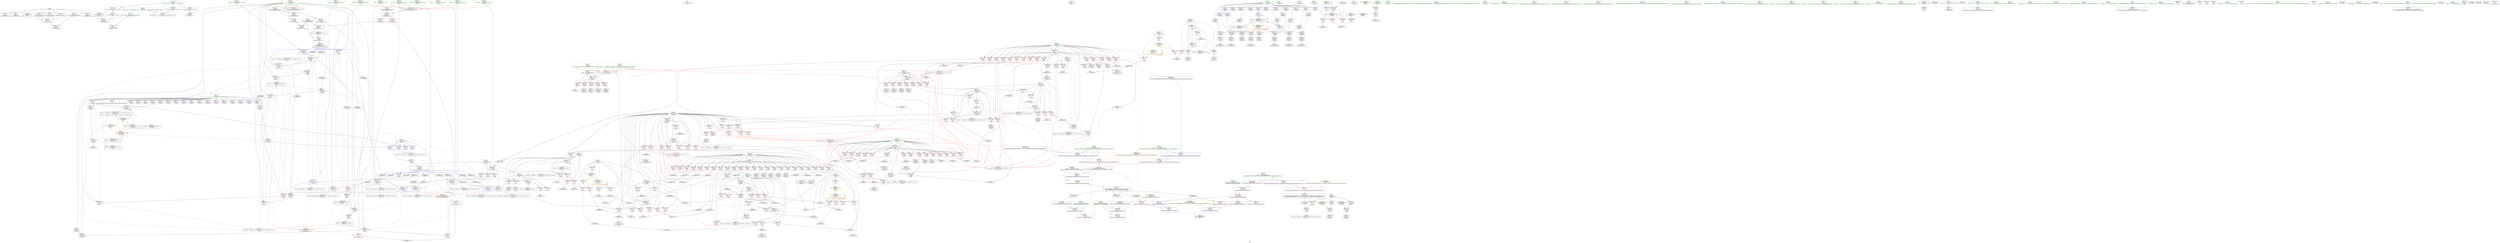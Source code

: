 digraph "SVFG" {
	label="SVFG";

	Node0x55d5db2579f0 [shape=record,color=grey,label="{NodeID: 0\nNullPtr}"];
	Node0x55d5db2579f0 -> Node0x55d5db28b510[style=solid];
	Node0x55d5db2579f0 -> Node0x55d5db28b610[style=solid];
	Node0x55d5db2579f0 -> Node0x55d5db28b6e0[style=solid];
	Node0x55d5db2579f0 -> Node0x55d5db28b7b0[style=solid];
	Node0x55d5db2579f0 -> Node0x55d5db28b880[style=solid];
	Node0x55d5db2579f0 -> Node0x55d5db28b950[style=solid];
	Node0x55d5db2579f0 -> Node0x55d5db292e50[style=solid];
	Node0x55d5db294a20 [shape=record,color=blue,label="{NodeID: 443\n152\<--448\nref.tmp129\<--call131\n_Z2goiiiii\n|{|<s6>17}}"];
	Node0x55d5db294a20 -> Node0x55d5db29c6e0[style=dashed];
	Node0x55d5db294a20 -> Node0x55d5db29c880[style=dashed];
	Node0x55d5db294a20 -> Node0x55d5db29c950[style=dashed];
	Node0x55d5db294a20 -> Node0x55d5db29caf0[style=dashed];
	Node0x55d5db294a20 -> Node0x55d5db29cbc0[style=dashed];
	Node0x55d5db294a20 -> Node0x55d5db2df2e0[style=dashed];
	Node0x55d5db294a20:s6 -> Node0x55d5db2f30d0[style=dashed,color=red];
	Node0x55d5db297e90 [shape=record,color=red,label="{NodeID: 277\n619\<--128\n\<--l.addr\n_Z2goiiiii\n}"];
	Node0x55d5db297e90 -> Node0x55d5db28f140[style=solid];
	Node0x55d5db2624f0 [shape=record,color=black,label="{NodeID: 111\n218\<--217\nidxprom22\<--\n_Z2goiiiii\n}"];
	Node0x55d5db33b4f0 [shape=record,color=black,label="{NodeID: 1052\n808 = PHI(649, )\n2nd arg _ZNSt4pairIiiEC2IRiS2_Lb1EEEOT_OT0_ }"];
	Node0x55d5db33b4f0 -> Node0x55d5db2a64d0[style=solid];
	Node0x55d5db2b86f0 [shape=record,color=grey,label="{NodeID: 720\n394 = cmp(392, 393, )\n}"];
	Node0x55d5db291c50 [shape=record,color=red,label="{NodeID: 388\n736\<--690\n\<--i\nmain\n}"];
	Node0x55d5db291c50 -> Node0x55d5db28f7c0[style=solid];
	Node0x55d5db28d2e0 [shape=record,color=red,label="{NodeID: 222\n501\<--18\n\<--f\n_Z2goiiiii\n}"];
	Node0x55d5db28d2e0 -> Node0x55d5db2b6d70[style=solid];
	Node0x55d5db2897c0 [shape=record,color=green,label="{NodeID: 56\n150\<--151\nref.tmp115\<--ref.tmp115_field_insensitive\n_Z2goiiiii\n|{|<s1>14}}"];
	Node0x55d5db2897c0 -> Node0x55d5db2947b0[style=solid];
	Node0x55d5db2897c0:s1 -> Node0x55d5db339af0[style=solid,color=red];
	Node0x55d5db2b3470 [shape=record,color=grey,label="{NodeID: 665\n304 = Binary(303, 181, )\n}"];
	Node0x55d5db2b3470 -> Node0x55d5db28df60[style=solid];
	Node0x55d5db29ac10 [shape=record,color=red,label="{NodeID: 333\n374\<--136\n\<--w\n_Z2goiiiii\n}"];
	Node0x55d5db29ac10 -> Node0x55d5db2b62f0[style=solid];
	Node0x55d5db2904c0 [shape=record,color=purple,label="{NodeID: 167\n216\<--20\narrayidx21\<--d\n_Z2goiiiii\n}"];
	Node0x55d5db072790 [shape=record,color=green,label="{NodeID: 1\n7\<--1\n__dso_handle\<--dummyObj\nGlob }"];
	Node0x55d5db294af0 [shape=record,color=blue,label="{NodeID: 444\n154\<--455\nref.tmp132\<--call134\n_Z2goiiiii\n|{|<s6>17}}"];
	Node0x55d5db294af0 -> Node0x55d5db29c6e0[style=dashed];
	Node0x55d5db294af0 -> Node0x55d5db29c880[style=dashed];
	Node0x55d5db294af0 -> Node0x55d5db29c950[style=dashed];
	Node0x55d5db294af0 -> Node0x55d5db29caf0[style=dashed];
	Node0x55d5db294af0 -> Node0x55d5db29cbc0[style=dashed];
	Node0x55d5db294af0 -> Node0x55d5db2df7e0[style=dashed];
	Node0x55d5db294af0:s6 -> Node0x55d5db2f31b0[style=dashed,color=red];
	Node0x55d5db297f60 [shape=record,color=red,label="{NodeID: 278\n172\<--130\n\<--r.addr\n_Z2goiiiii\n}"];
	Node0x55d5db297f60 -> Node0x55d5db2b8cf0[style=solid];
	Node0x55d5db2625c0 [shape=record,color=black,label="{NodeID: 112\n237\<--236\nidxprom28\<--\n_Z2goiiiii\n}"];
	Node0x55d5db33b600 [shape=record,color=black,label="{NodeID: 1053\n799 = PHI(644, 648, 821, 826, )\n0th arg _ZSt7forwardIRiEOT_RNSt16remove_referenceIS1_E4typeE }"];
	Node0x55d5db33b600 -> Node0x55d5db2a6260[style=solid];
	Node0x55d5db2b8870 [shape=record,color=grey,label="{NodeID: 721\n202 = cmp(201, 203, )\n}"];
	Node0x55d5db291d20 [shape=record,color=red,label="{NodeID: 389\n745\<--690\n\<--i\nmain\n}"];
	Node0x55d5db291d20 -> Node0x55d5db28f960[style=solid];
	Node0x55d5db28d3b0 [shape=record,color=red,label="{NodeID: 223\n573\<--18\n\<--f\n_Z2goiiiii\n}"];
	Node0x55d5db28d3b0 -> Node0x55d5db2b7970[style=solid];
	Node0x55d5db289890 [shape=record,color=green,label="{NodeID: 57\n152\<--153\nref.tmp129\<--ref.tmp129_field_insensitive\n_Z2goiiiii\n|{|<s1>17}}"];
	Node0x55d5db289890 -> Node0x55d5db294a20[style=solid];
	Node0x55d5db289890:s1 -> Node0x55d5db339310[style=solid,color=red];
	Node0x55d5db2b35f0 [shape=record,color=grey,label="{NodeID: 666\n354 = Binary(353, 181, )\n}"];
	Node0x55d5db2b35f0 -> Node0x55d5db28e1d0[style=solid];
	Node0x55d5db29ace0 [shape=record,color=red,label="{NodeID: 334\n386\<--136\n\<--w\n_Z2goiiiii\n}"];
	Node0x55d5db29ace0 -> Node0x55d5db2b5ff0[style=solid];
	Node0x55d5db290590 [shape=record,color=purple,label="{NodeID: 168\n219\<--20\narrayidx23\<--d\n_Z2goiiiii\n}"];
	Node0x55d5db290590 -> Node0x55d5db29bd20[style=solid];
	Node0x55d5db25f210 [shape=record,color=green,label="{NodeID: 2\n11\<--1\n.str\<--dummyObj\nGlob }"];
	Node0x55d5db294bc0 [shape=record,color=blue,label="{NodeID: 445\n138\<--458\nres\<--\n_Z2goiiiii\n|{|<s7>19|<s8>21}}"];
	Node0x55d5db294bc0 -> Node0x55d5db29af50[style=dashed];
	Node0x55d5db294bc0 -> Node0x55d5db29c880[style=dashed];
	Node0x55d5db294bc0 -> Node0x55d5db29c950[style=dashed];
	Node0x55d5db294bc0 -> Node0x55d5db294fd0[style=dashed];
	Node0x55d5db294bc0 -> Node0x55d5db295170[style=dashed];
	Node0x55d5db294bc0 -> Node0x55d5db2d4db0[style=dashed];
	Node0x55d5db294bc0 -> Node0x55d5db29e390[style=dashed];
	Node0x55d5db294bc0:s7 -> Node0x55d5db2f30d0[style=dashed,color=red];
	Node0x55d5db294bc0:s8 -> Node0x55d5db2f30d0[style=dashed,color=red];
	Node0x55d5db298030 [shape=record,color=red,label="{NodeID: 279\n195\<--130\n\<--r.addr\n_Z2goiiiii\n}"];
	Node0x55d5db298030 -> Node0x55d5db262010[style=solid];
	Node0x55d5db262690 [shape=record,color=black,label="{NodeID: 113\n241\<--240\nidxprom31\<--sub30\n_Z2goiiiii\n}"];
	Node0x55d5db2b89f0 [shape=record,color=grey,label="{NodeID: 722\n225 = cmp(224, 14, )\n}"];
	Node0x55d5db291df0 [shape=record,color=red,label="{NodeID: 390\n760\<--690\n\<--i\nmain\n}"];
	Node0x55d5db291df0 -> Node0x55d5db2b3a70[style=solid];
	Node0x55d5db28d480 [shape=record,color=red,label="{NodeID: 224\n94\<--69\nexn\<--exn.slot\n__cxx_global_var_init.1\n}"];
	Node0x55d5db289960 [shape=record,color=green,label="{NodeID: 58\n154\<--155\nref.tmp132\<--ref.tmp132_field_insensitive\n_Z2goiiiii\n|{|<s1>17}}"];
	Node0x55d5db289960 -> Node0x55d5db294af0[style=solid];
	Node0x55d5db289960:s1 -> Node0x55d5db339af0[style=solid,color=red];
	Node0x55d5db2b3770 [shape=record,color=grey,label="{NodeID: 667\n272 = Binary(271, 181, )\n}"];
	Node0x55d5db2b3770 -> Node0x55d5db2939e0[style=solid];
	Node0x55d5db29adb0 [shape=record,color=red,label="{NodeID: 335\n390\<--136\n\<--w\n_Z2goiiiii\n}"];
	Node0x55d5db29adb0 -> Node0x55d5db2b5e70[style=solid];
	Node0x55d5db290660 [shape=record,color=purple,label="{NodeID: 169\n425\<--20\narrayidx119\<--d\n_Z2goiiiii\n}"];
	Node0x55d5db25f8e0 [shape=record,color=green,label="{NodeID: 3\n14\<--1\n\<--dummyObj\nCan only get source location for instruction, argument, global var or function.|{<s0>9|<s1>11|<s2>18|<s3>20|<s4>22|<s5>24|<s6>34|<s7>34|<s8>34|<s9>34|<s10>34}}"];
	Node0x55d5db25f8e0:s0 -> Node0x55d5db33ad30[style=solid,color=red];
	Node0x55d5db25f8e0:s1 -> Node0x55d5db33ad30[style=solid,color=red];
	Node0x55d5db25f8e0:s2 -> Node0x55d5db33ad30[style=solid,color=red];
	Node0x55d5db25f8e0:s3 -> Node0x55d5db33ad30[style=solid,color=red];
	Node0x55d5db25f8e0:s4 -> Node0x55d5db33ad30[style=solid,color=red];
	Node0x55d5db25f8e0:s5 -> Node0x55d5db33ad30[style=solid,color=red];
	Node0x55d5db25f8e0:s6 -> Node0x55d5db339df0[style=solid,color=red];
	Node0x55d5db25f8e0:s7 -> Node0x55d5db33a2b0[style=solid,color=red];
	Node0x55d5db25f8e0:s8 -> Node0x55d5db33a630[style=solid,color=red];
	Node0x55d5db25f8e0:s9 -> Node0x55d5db33a9b0[style=solid,color=red];
	Node0x55d5db25f8e0:s10 -> Node0x55d5db33ad30[style=solid,color=red];
	Node0x55d5db294c90 [shape=record,color=blue,label="{NodeID: 446\n156\<--462\nds\<--sub136\n_Z2goiiiii\n}"];
	Node0x55d5db294c90 -> Node0x55d5db29b840[style=dashed];
	Node0x55d5db294c90 -> Node0x55d5db29b910[style=dashed];
	Node0x55d5db294c90 -> Node0x55d5db29b9e0[style=dashed];
	Node0x55d5db294c90 -> Node0x55d5db29bab0[style=dashed];
	Node0x55d5db294c90 -> Node0x55d5db29bb80[style=dashed];
	Node0x55d5db294c90 -> Node0x55d5db2dfce0[style=dashed];
	Node0x55d5db298100 [shape=record,color=red,label="{NodeID: 280\n214\<--130\n\<--r.addr\n_Z2goiiiii\n}"];
	Node0x55d5db298100 -> Node0x55d5db262420[style=solid];
	Node0x55d5db262760 [shape=record,color=black,label="{NodeID: 114\n244\<--243\ntobool\<--\n_Z2goiiiii\n}"];
	Node0x55d5db262760 -> Node0x55d5db2b0830[style=solid];
	Node0x55d5db2b8b70 [shape=record,color=grey,label="{NodeID: 723\n280 = cmp(278, 279, )\n}"];
	Node0x55d5db291ec0 [shape=record,color=red,label="{NodeID: 391\n725\<--692\n\<--j\nmain\n}"];
	Node0x55d5db291ec0 -> Node0x55d5db2b7670[style=solid];
	Node0x55d5db28d550 [shape=record,color=red,label="{NodeID: 225\n95\<--71\nsel\<--ehselector.slot\n__cxx_global_var_init.1\n}"];
	Node0x55d5db289a30 [shape=record,color=green,label="{NodeID: 59\n156\<--157\nds\<--ds_field_insensitive\n_Z2goiiiii\n}"];
	Node0x55d5db289a30 -> Node0x55d5db29b840[style=solid];
	Node0x55d5db289a30 -> Node0x55d5db29b910[style=solid];
	Node0x55d5db289a30 -> Node0x55d5db29b9e0[style=solid];
	Node0x55d5db289a30 -> Node0x55d5db29bab0[style=solid];
	Node0x55d5db289a30 -> Node0x55d5db29bb80[style=solid];
	Node0x55d5db289a30 -> Node0x55d5db294c90[style=solid];
	Node0x55d5db2ffb90 [shape=record,color=yellow,style=double,label="{NodeID: 1000\n56V_12 = CSCHI(MR_56V_11)\npts\{220000 \}\nCS[]|{|<s2>18|<s3>20}}"];
	Node0x55d5db2ffb90 -> Node0x55d5db295720[style=dashed];
	Node0x55d5db2ffb90 -> Node0x55d5db29f290[style=dashed];
	Node0x55d5db2ffb90:s2 -> Node0x55d5db2f4980[style=dashed,color=red];
	Node0x55d5db2ffb90:s3 -> Node0x55d5db2f4980[style=dashed,color=red];
	Node0x55d5db2b38f0 [shape=record,color=grey,label="{NodeID: 668\n572 = Binary(570, 571, )\n}"];
	Node0x55d5db2b38f0 -> Node0x55d5db2b7970[style=solid];
	Node0x55d5db29ae80 [shape=record,color=red,label="{NodeID: 336\n396\<--136\n\<--w\n_Z2goiiiii\n|{<s0>11}}"];
	Node0x55d5db29ae80:s0 -> Node0x55d5db339df0[style=solid,color=red];
	Node0x55d5db290730 [shape=record,color=purple,label="{NodeID: 170\n428\<--20\narrayidx121\<--d\n_Z2goiiiii\n}"];
	Node0x55d5db25f970 [shape=record,color=green,label="{NodeID: 4\n25\<--1\n.str.2\<--dummyObj\nGlob }"];
	Node0x55d5db2a1090 [shape=record,color=black,label="{NodeID: 779\nMR_28V_6 = PHI(MR_28V_5, MR_28V_3, )\npts\{139 \}\n|{|<s3>12}}"];
	Node0x55d5db2a1090 -> Node0x55d5db29c3a0[style=dashed];
	Node0x55d5db2a1090 -> Node0x55d5db294540[style=dashed];
	Node0x55d5db2a1090 -> Node0x55d5db2eaae0[style=dashed];
	Node0x55d5db2a1090:s3 -> Node0x55d5db2f30d0[style=dashed,color=red];
	Node0x55d5db294d60 [shape=record,color=blue,label="{NodeID: 447\n134\<--468\np\<--add139\n_Z2goiiiii\n}"];
	Node0x55d5db294d60 -> Node0x55d5db299a30[style=dashed];
	Node0x55d5db294d60 -> Node0x55d5db299b00[style=dashed];
	Node0x55d5db294d60 -> Node0x55d5db299bd0[style=dashed];
	Node0x55d5db294d60 -> Node0x55d5db299ca0[style=dashed];
	Node0x55d5db294d60 -> Node0x55d5db299d70[style=dashed];
	Node0x55d5db294d60 -> Node0x55d5db299e40[style=dashed];
	Node0x55d5db294d60 -> Node0x55d5db299f10[style=dashed];
	Node0x55d5db294d60 -> Node0x55d5db299fe0[style=dashed];
	Node0x55d5db294d60 -> Node0x55d5db294e30[style=dashed];
	Node0x55d5db294d60 -> Node0x55d5db295240[style=dashed];
	Node0x55d5db2981d0 [shape=record,color=red,label="{NodeID: 281\n254\<--130\n\<--r.addr\n_Z2goiiiii\n}"];
	Node0x55d5db2981d0 -> Node0x55d5db2b80f0[style=solid];
	Node0x55d5db28da80 [shape=record,color=black,label="{NodeID: 115\n260\<--259\nidxprom37\<--\n_Z2goiiiii\n}"];
	Node0x55d5db2b8cf0 [shape=record,color=grey,label="{NodeID: 724\n173 = cmp(171, 172, )\n}"];
	Node0x55d5db291f90 [shape=record,color=red,label="{NodeID: 392\n739\<--692\n\<--j\nmain\n}"];
	Node0x55d5db291f90 -> Node0x55d5db28f890[style=solid];
	Node0x55d5db28d620 [shape=record,color=red,label="{NodeID: 226\n631\<--122\n\<--retval\n_Z2goiiiii\n}"];
	Node0x55d5db28d620 -> Node0x55d5db28f3b0[style=solid];
	Node0x55d5db289b00 [shape=record,color=green,label="{NodeID: 60\n158\<--159\nref.tmp160\<--ref.tmp160_field_insensitive\n_Z2goiiiii\n|{|<s1>19}}"];
	Node0x55d5db289b00 -> Node0x55d5db294f00[style=solid];
	Node0x55d5db289b00:s1 -> Node0x55d5db339af0[style=solid,color=red];
	Node0x55d5db2b3a70 [shape=record,color=grey,label="{NodeID: 669\n761 = Binary(760, 181, )\n}"];
	Node0x55d5db2b3a70 -> Node0x55d5db2a5ff0[style=solid];
	Node0x55d5db29af50 [shape=record,color=red,label="{NodeID: 337\n612\<--138\n\<--res\n_Z2goiiiii\n}"];
	Node0x55d5db29af50 -> Node0x55d5db295720[style=solid];
	Node0x55d5db29af50 -> Node0x55d5db2957f0[style=solid];
	Node0x55d5db290800 [shape=record,color=purple,label="{NodeID: 171\n432\<--20\narrayidx123\<--d\n_Z2goiiiii\n}"];
	Node0x55d5db25fa00 [shape=record,color=green,label="{NodeID: 5\n27\<--1\n.str.3\<--dummyObj\nGlob }"];
	Node0x55d5db294e30 [shape=record,color=blue,label="{NodeID: 448\n134\<--490\np\<--inc153\n_Z2goiiiii\n}"];
	Node0x55d5db294e30 -> Node0x55d5db299a30[style=dashed];
	Node0x55d5db294e30 -> Node0x55d5db299b00[style=dashed];
	Node0x55d5db294e30 -> Node0x55d5db299bd0[style=dashed];
	Node0x55d5db294e30 -> Node0x55d5db299ca0[style=dashed];
	Node0x55d5db294e30 -> Node0x55d5db299d70[style=dashed];
	Node0x55d5db294e30 -> Node0x55d5db299e40[style=dashed];
	Node0x55d5db294e30 -> Node0x55d5db299f10[style=dashed];
	Node0x55d5db294e30 -> Node0x55d5db299fe0[style=dashed];
	Node0x55d5db294e30 -> Node0x55d5db294e30[style=dashed];
	Node0x55d5db294e30 -> Node0x55d5db295240[style=dashed];
	Node0x55d5db2982a0 [shape=record,color=red,label="{NodeID: 282\n262\<--130\n\<--r.addr\n_Z2goiiiii\n}"];
	Node0x55d5db2982a0 -> Node0x55d5db2b50f0[style=solid];
	Node0x55d5db28db50 [shape=record,color=black,label="{NodeID: 116\n264\<--263\nidxprom39\<--add\n_Z2goiiiii\n}"];
	Node0x55d5db2b8e70 [shape=record,color=grey,label="{NodeID: 725\n721 = cmp(719, 720, )\n}"];
	Node0x55d5db292060 [shape=record,color=red,label="{NodeID: 393\n748\<--692\n\<--j\nmain\n}"];
	Node0x55d5db292060 -> Node0x55d5db28fa30[style=solid];
	Node0x55d5db28d6f0 [shape=record,color=red,label="{NodeID: 227\n178\<--124\n\<--x.addr\n_Z2goiiiii\n}"];
	Node0x55d5db28d6f0 -> Node0x55d5db2b8570[style=solid];
	Node0x55d5db289bd0 [shape=record,color=green,label="{NodeID: 61\n160\<--161\nref.tmp170\<--ref.tmp170_field_insensitive\n_Z2goiiiii\n|{|<s1>21}}"];
	Node0x55d5db289bd0 -> Node0x55d5db2950a0[style=solid];
	Node0x55d5db289bd0:s1 -> Node0x55d5db339af0[style=solid,color=red];
	Node0x55d5db2b3bf0 [shape=record,color=grey,label="{NodeID: 670\n468 = Binary(467, 181, )\n}"];
	Node0x55d5db2b3bf0 -> Node0x55d5db294d60[style=solid];
	Node0x55d5db29b020 [shape=record,color=red,label="{NodeID: 338\n278\<--142\n\<--i\n_Z2goiiiii\n}"];
	Node0x55d5db29b020 -> Node0x55d5db2b8b70[style=solid];
	Node0x55d5db2908d0 [shape=record,color=purple,label="{NodeID: 172\n436\<--20\narrayidx125\<--d\n_Z2goiiiii\n}"];
	Node0x55d5db25fa90 [shape=record,color=green,label="{NodeID: 6\n29\<--1\n.str.4\<--dummyObj\nGlob }"];
	Node0x55d5db2e96e0 [shape=record,color=black,label="{NodeID: 781\nMR_56V_5 = PHI(MR_56V_4, MR_56V_1, )\npts\{220000 \}\n|{|<s1>11}}"];
	Node0x55d5db2e96e0 -> Node0x55d5db2eb4e0[style=dashed];
	Node0x55d5db2e96e0:s1 -> Node0x55d5db2f4980[style=dashed,color=red];
	Node0x55d5db294f00 [shape=record,color=blue,label="{NodeID: 449\n158\<--513\nref.tmp160\<--add165\n_Z2goiiiii\n|{|<s4>19}}"];
	Node0x55d5db294f00 -> Node0x55d5db29c880[style=dashed];
	Node0x55d5db294f00 -> Node0x55d5db29caf0[style=dashed];
	Node0x55d5db294f00 -> Node0x55d5db29cbc0[style=dashed];
	Node0x55d5db294f00 -> Node0x55d5db2e01e0[style=dashed];
	Node0x55d5db294f00:s4 -> Node0x55d5db2f31b0[style=dashed,color=red];
	Node0x55d5db298370 [shape=record,color=red,label="{NodeID: 283\n271\<--130\n\<--r.addr\n_Z2goiiiii\n}"];
	Node0x55d5db298370 -> Node0x55d5db2b3770[style=solid];
	Node0x55d5db28dc20 [shape=record,color=black,label="{NodeID: 117\n267\<--266\ntobool41\<--\n_Z2goiiiii\n}"];
	Node0x55d5db28dc20 -> Node0x55d5db2afcf0[style=solid];
	Node0x55d5db2b8ff0 [shape=record,color=grey,label="{NodeID: 726\n372 = cmp(369, 371, )\n}"];
	Node0x55d5db292130 [shape=record,color=red,label="{NodeID: 394\n755\<--692\n\<--j\nmain\n}"];
	Node0x55d5db292130 -> Node0x55d5db2b5b70[style=solid];
	Node0x55d5db28d7c0 [shape=record,color=red,label="{NodeID: 228\n186\<--124\n\<--x.addr\n_Z2goiiiii\n}"];
	Node0x55d5db28d7c0 -> Node0x55d5db2890b0[style=solid];
	Node0x55d5db289ca0 [shape=record,color=green,label="{NodeID: 62\n162\<--163\nref.tmp200\<--ref.tmp200_field_insensitive\n_Z2goiiiii\n|{|<s1>23}}"];
	Node0x55d5db289ca0 -> Node0x55d5db2953e0[style=solid];
	Node0x55d5db289ca0:s1 -> Node0x55d5db339af0[style=solid,color=red];
	Node0x55d5db2fffb0 [shape=record,color=yellow,style=double,label="{NodeID: 1003\n56V_11 = CSCHI(MR_56V_1)\npts\{220000 \}\nCS[]|{<s0>16}}"];
	Node0x55d5db2fffb0:s0 -> Node0x55d5db2f4980[style=dashed,color=red];
	Node0x55d5db2b3d70 [shape=record,color=grey,label="{NodeID: 671\n783 = Binary(782, 181, )\n}"];
	Node0x55d5db2b3d70 -> Node0x55d5db2a6190[style=solid];
	Node0x55d5db29b0f0 [shape=record,color=red,label="{NodeID: 339\n286\<--142\n\<--i\n_Z2goiiiii\n}"];
	Node0x55d5db29b0f0 -> Node0x55d5db28ddc0[style=solid];
	Node0x55d5db2909a0 [shape=record,color=purple,label="{NodeID: 173\n439\<--20\narrayidx127\<--d\n_Z2goiiiii\n}"];
	Node0x55d5db2909a0 -> Node0x55d5db294880[style=solid];
	Node0x55d5db25fb20 [shape=record,color=green,label="{NodeID: 7\n31\<--1\n.str.5\<--dummyObj\nGlob }"];
	Node0x55d5db294fd0 [shape=record,color=blue,label="{NodeID: 450\n138\<--516\nres\<--\n_Z2goiiiii\n}"];
	Node0x55d5db294fd0 -> Node0x55d5db29e390[style=dashed];
	Node0x55d5db298440 [shape=record,color=red,label="{NodeID: 284\n279\<--130\n\<--r.addr\n_Z2goiiiii\n}"];
	Node0x55d5db298440 -> Node0x55d5db2b8b70[style=solid];
	Node0x55d5db28dcf0 [shape=record,color=black,label="{NodeID: 118\n284\<--283\nidxprom47\<--add46\n_Z2goiiiii\n}"];
	Node0x55d5db2b9170 [shape=record,color=grey,label="{NodeID: 727\n323 = cmp(321, 322, )\n}"];
	Node0x55d5db292200 [shape=record,color=red,label="{NodeID: 395\n731\<--694\n\<--ch\nmain\n}"];
	Node0x55d5db292200 -> Node0x55d5db28f6f0[style=solid];
	Node0x55d5db28d890 [shape=record,color=red,label="{NodeID: 229\n205\<--124\n\<--x.addr\n_Z2goiiiii\n}"];
	Node0x55d5db28d890 -> Node0x55d5db2621b0[style=solid];
	Node0x55d5db289d70 [shape=record,color=green,label="{NodeID: 63\n164\<--165\nref.tmp211\<--ref.tmp211_field_insensitive\n_Z2goiiiii\n|{|<s1>25}}"];
	Node0x55d5db289d70 -> Node0x55d5db295580[style=solid];
	Node0x55d5db289d70:s1 -> Node0x55d5db339af0[style=solid,color=red];
	Node0x55d5db2b3ef0 [shape=record,color=grey,label="{NodeID: 672\n549 = Binary(548, 181, )\n}"];
	Node0x55d5db2b3ef0 -> Node0x55d5db28ed30[style=solid];
	Node0x55d5db29b1c0 [shape=record,color=red,label="{NodeID: 340\n292\<--142\n\<--i\n_Z2goiiiii\n}"];
	Node0x55d5db29b1c0 -> Node0x55d5db293b80[style=solid];
	Node0x55d5db290a70 [shape=record,color=purple,label="{NodeID: 174\n615\<--20\narrayidx221\<--d\n_Z2goiiiii\n}"];
	Node0x55d5db25fbb0 [shape=record,color=green,label="{NodeID: 8\n33\<--1\n.str.6\<--dummyObj\nGlob }"];
	Node0x55d5db2950a0 [shape=record,color=blue,label="{NodeID: 451\n160\<--532\nref.tmp170\<--add174\n_Z2goiiiii\n|{|<s4>21}}"];
	Node0x55d5db2950a0 -> Node0x55d5db29c950[style=dashed];
	Node0x55d5db2950a0 -> Node0x55d5db29caf0[style=dashed];
	Node0x55d5db2950a0 -> Node0x55d5db29cbc0[style=dashed];
	Node0x55d5db2950a0 -> Node0x55d5db2e06e0[style=dashed];
	Node0x55d5db2950a0:s4 -> Node0x55d5db2f31b0[style=dashed,color=red];
	Node0x55d5db298510 [shape=record,color=red,label="{NodeID: 285\n418\<--130\n\<--r.addr\n_Z2goiiiii\n|{<s0>13}}"];
	Node0x55d5db298510:s0 -> Node0x55d5db33a9b0[style=solid,color=red];
	Node0x55d5db28ddc0 [shape=record,color=black,label="{NodeID: 119\n287\<--286\nidxprom49\<--\n_Z2goiiiii\n}"];
	Node0x55d5db2b92f0 [shape=record,color=grey,label="{NodeID: 728\n707 = cmp(705, 706, )\n}"];
	Node0x55d5db2922d0 [shape=record,color=red,label="{NodeID: 396\n771\<--696\n\<--res\nmain\n}"];
	Node0x55d5db2922d0 -> Node0x55d5db2b7c70[style=solid];
	Node0x55d5db28d960 [shape=record,color=red,label="{NodeID: 230\n236\<--124\n\<--x.addr\n_Z2goiiiii\n}"];
	Node0x55d5db28d960 -> Node0x55d5db2625c0[style=solid];
	Node0x55d5db289e40 [shape=record,color=green,label="{NodeID: 64\n228\<--229\n_ZSt9make_pairIRiS0_ESt4pairINSt17__decay_and_stripIT_E6__typeENS2_IT0_E6__typeEEOS3_OS6_\<--_ZSt9make_pairIRiS0_ESt4pairINSt17__decay_and_stripIT_E6__typeENS2_IT0_E6__typeEEOS3_OS6__field_insensitive\n}"];
	Node0x55d5db2b4070 [shape=record,color=grey,label="{NodeID: 673\n540 = Binary(539, 181, )\n}"];
	Node0x55d5db2b4070 -> Node0x55d5db295240[style=solid];
	Node0x55d5db29b290 [shape=record,color=red,label="{NodeID: 341\n337\<--142\n\<--i\n_Z2goiiiii\n}"];
	Node0x55d5db29b290 -> Node0x55d5db2b2b70[style=solid];
	Node0x55d5db290b40 [shape=record,color=purple,label="{NodeID: 175\n618\<--20\narrayidx223\<--d\n_Z2goiiiii\n}"];
	Node0x55d5db25fc40 [shape=record,color=green,label="{NodeID: 9\n35\<--1\n.str.7\<--dummyObj\nGlob }"];
	Node0x55d5db295170 [shape=record,color=blue,label="{NodeID: 452\n138\<--535\nres\<--\n_Z2goiiiii\n}"];
	Node0x55d5db295170 -> Node0x55d5db29e390[style=dashed];
	Node0x55d5db2985e0 [shape=record,color=red,label="{NodeID: 286\n446\<--130\n\<--r.addr\n_Z2goiiiii\n}"];
	Node0x55d5db2985e0 -> Node0x55d5db2b4c70[style=solid];
	Node0x55d5db28de90 [shape=record,color=black,label="{NodeID: 120\n290\<--289\ntobool51\<--\n_Z2goiiiii\n}"];
	Node0x55d5db2923a0 [shape=record,color=red,label="{NodeID: 397\n777\<--696\n\<--res\nmain\n}"];
	Node0x55d5db295930 [shape=record,color=red,label="{NodeID: 231\n259\<--124\n\<--x.addr\n_Z2goiiiii\n}"];
	Node0x55d5db295930 -> Node0x55d5db28da80[style=solid];
	Node0x55d5db289f40 [shape=record,color=green,label="{NodeID: 65\n332\<--333\n_ZSt3minIiERKT_S2_S2_\<--_ZSt3minIiERKT_S2_S2__field_insensitive\n}"];
	Node0x55d5db2b41f0 [shape=record,color=grey,label="{NodeID: 674\n462 = Binary(460, 461, )\n}"];
	Node0x55d5db2b41f0 -> Node0x55d5db294c90[style=solid];
	Node0x55d5db29b360 [shape=record,color=red,label="{NodeID: 342\n342\<--142\n\<--i\n_Z2goiiiii\n}"];
	Node0x55d5db29b360 -> Node0x55d5db2b2ff0[style=solid];
	Node0x55d5db290c10 [shape=record,color=purple,label="{NodeID: 176\n621\<--20\narrayidx225\<--d\n_Z2goiiiii\n}"];
	Node0x55d5db25fcd0 [shape=record,color=green,label="{NodeID: 10\n38\<--1\n\<--dummyObj\nCan only get source location for instruction, argument, global var or function.}"];
	Node0x55d5db2eaae0 [shape=record,color=black,label="{NodeID: 785\nMR_28V_9 = PHI(MR_28V_8, MR_28V_6, )\npts\{139 \}\n|{|<s2>14}}"];
	Node0x55d5db2eaae0 -> Node0x55d5db29c470[style=dashed];
	Node0x55d5db2eaae0 -> Node0x55d5db2d4db0[style=dashed];
	Node0x55d5db2eaae0:s2 -> Node0x55d5db2f30d0[style=dashed,color=red];
	Node0x55d5db295240 [shape=record,color=blue,label="{NodeID: 453\n134\<--540\np\<--add178\n_Z2goiiiii\n}"];
	Node0x55d5db295240 -> Node0x55d5db29a0b0[style=dashed];
	Node0x55d5db295240 -> Node0x55d5db29a180[style=dashed];
	Node0x55d5db295240 -> Node0x55d5db29a250[style=dashed];
	Node0x55d5db295240 -> Node0x55d5db29a320[style=dashed];
	Node0x55d5db295240 -> Node0x55d5db29a3f0[style=dashed];
	Node0x55d5db295240 -> Node0x55d5db29a4c0[style=dashed];
	Node0x55d5db295240 -> Node0x55d5db29a590[style=dashed];
	Node0x55d5db295240 -> Node0x55d5db29a660[style=dashed];
	Node0x55d5db295240 -> Node0x55d5db295310[style=dashed];
	Node0x55d5db295240 -> Node0x55d5db2d46d0[style=dashed];
	Node0x55d5db2986b0 [shape=record,color=red,label="{NodeID: 287\n451\<--130\n\<--r.addr\n_Z2goiiiii\n|{<s0>16}}"];
	Node0x55d5db2986b0:s0 -> Node0x55d5db33a2b0[style=solid,color=red];
	Node0x55d5db28df60 [shape=record,color=black,label="{NodeID: 121\n305\<--304\nidxprom59\<--add58\n_Z2goiiiii\n}"];
	Node0x55d5db292470 [shape=record,color=red,label="{NodeID: 398\n803\<--800\n\<--__t.addr\n_ZSt7forwardIRiEOT_RNSt16remove_referenceIS1_E4typeE\n}"];
	Node0x55d5db292470 -> Node0x55d5db28fb00[style=solid];
	Node0x55d5db295a00 [shape=record,color=red,label="{NodeID: 232\n282\<--124\n\<--x.addr\n_Z2goiiiii\n}"];
	Node0x55d5db295a00 -> Node0x55d5db2b6170[style=solid];
	Node0x55d5db28a040 [shape=record,color=green,label="{NodeID: 66\n636\<--637\nretval\<--retval_field_insensitive\n_ZSt9make_pairIRiS0_ESt4pairINSt17__decay_and_stripIT_E6__typeENS2_IT0_E6__typeEEOS3_OS6_\n|{|<s1>28}}"];
	Node0x55d5db28a040 -> Node0x55d5db28f480[style=solid];
	Node0x55d5db28a040:s1 -> Node0x55d5db33b2d0[style=solid,color=red];
	Node0x55d5db2f4980 [shape=record,color=yellow,style=double,label="{NodeID: 841\n56V_1 = ENCHI(MR_56V_0)\npts\{220000 \}\nFun[_Z2goiiiii]|{|<s4>9|<s5>15}}"];
	Node0x55d5db2f4980 -> Node0x55d5db29bc50[style=dashed];
	Node0x55d5db2f4980 -> Node0x55d5db29bd20[style=dashed];
	Node0x55d5db2f4980 -> Node0x55d5db29d990[style=dashed];
	Node0x55d5db2f4980 -> Node0x55d5db2e96e0[style=dashed];
	Node0x55d5db2f4980:s4 -> Node0x55d5db2f4980[style=dashed,color=red];
	Node0x55d5db2f4980:s5 -> Node0x55d5db2f4980[style=dashed,color=red];
	Node0x55d5db2b4370 [shape=record,color=grey,label="{NodeID: 675\n532 = Binary(524, 531, )\n}"];
	Node0x55d5db2b4370 -> Node0x55d5db2950a0[style=solid];
	Node0x55d5db29b430 [shape=record,color=red,label="{NodeID: 343\n349\<--146\n\<--i77\n_Z2goiiiii\n}"];
	Node0x55d5db29b430 -> Node0x55d5db2b7370[style=solid];
	Node0x55d5db290ce0 [shape=record,color=purple,label="{NodeID: 177\n624\<--20\narrayidx227\<--d\n_Z2goiiiii\n}"];
	Node0x55d5db25fd60 [shape=record,color=green,label="{NodeID: 11\n176\<--1\n\<--dummyObj\nCan only get source location for instruction, argument, global var or function.}"];
	Node0x55d5db295310 [shape=record,color=blue,label="{NodeID: 454\n134\<--562\np\<--inc192\n_Z2goiiiii\n}"];
	Node0x55d5db295310 -> Node0x55d5db29a0b0[style=dashed];
	Node0x55d5db295310 -> Node0x55d5db29a180[style=dashed];
	Node0x55d5db295310 -> Node0x55d5db29a250[style=dashed];
	Node0x55d5db295310 -> Node0x55d5db29a320[style=dashed];
	Node0x55d5db295310 -> Node0x55d5db29a3f0[style=dashed];
	Node0x55d5db295310 -> Node0x55d5db29a4c0[style=dashed];
	Node0x55d5db295310 -> Node0x55d5db29a590[style=dashed];
	Node0x55d5db295310 -> Node0x55d5db29a660[style=dashed];
	Node0x55d5db295310 -> Node0x55d5db295310[style=dashed];
	Node0x55d5db295310 -> Node0x55d5db2d46d0[style=dashed];
	Node0x55d5db298780 [shape=record,color=red,label="{NodeID: 288\n454\<--130\n\<--r.addr\n_Z2goiiiii\n|{<s0>16}}"];
	Node0x55d5db298780:s0 -> Node0x55d5db33a9b0[style=solid,color=red];
	Node0x55d5db28e030 [shape=record,color=black,label="{NodeID: 122\n308\<--307\nidxprom61\<--\n_Z2goiiiii\n}"];
	Node0x55d5db292540 [shape=record,color=red,label="{NodeID: 399\n818\<--809\nthis1\<--this.addr\n_ZNSt4pairIiiEC2IRiS2_Lb1EEEOT_OT0_\n}"];
	Node0x55d5db292540 -> Node0x55d5db28fbd0[style=solid];
	Node0x55d5db292540 -> Node0x55d5db28c920[style=solid];
	Node0x55d5db292540 -> Node0x55d5db28c9f0[style=solid];
	Node0x55d5db295ad0 [shape=record,color=red,label="{NodeID: 233\n294\<--124\n\<--x.addr\n_Z2goiiiii\n}"];
	Node0x55d5db295ad0 -> Node0x55d5db2b3170[style=solid];
	Node0x55d5db28a110 [shape=record,color=green,label="{NodeID: 67\n638\<--639\n__x.addr\<--__x.addr_field_insensitive\n_ZSt9make_pairIRiS0_ESt4pairINSt17__decay_and_stripIT_E6__typeENS2_IT0_E6__typeEEOS3_OS6_\n}"];
	Node0x55d5db28a110 -> Node0x55d5db29cc90[style=solid];
	Node0x55d5db28a110 -> Node0x55d5db2a55a0[style=solid];
	Node0x55d5db2f4a60 [shape=record,color=yellow,style=double,label="{NodeID: 842\n58V_1 = ENCHI(MR_58V_0)\npts\{240000 \}\nFun[_Z2goiiiii]|{|<s8>9|<s9>11|<s10>13|<s11>15|<s12>16|<s13>18|<s14>20|<s15>22|<s16>24}}"];
	Node0x55d5db2f4a60 -> Node0x55d5db29bdf0[style=dashed];
	Node0x55d5db2f4a60 -> Node0x55d5db29bec0[style=dashed];
	Node0x55d5db2f4a60 -> Node0x55d5db29bf90[style=dashed];
	Node0x55d5db2f4a60 -> Node0x55d5db29c060[style=dashed];
	Node0x55d5db2f4a60 -> Node0x55d5db29c200[style=dashed];
	Node0x55d5db2f4a60 -> Node0x55d5db29c2d0[style=dashed];
	Node0x55d5db2f4a60 -> Node0x55d5db29c7b0[style=dashed];
	Node0x55d5db2f4a60 -> Node0x55d5db29ca20[style=dashed];
	Node0x55d5db2f4a60:s8 -> Node0x55d5db2f4a60[style=dashed,color=red];
	Node0x55d5db2f4a60:s9 -> Node0x55d5db2f4a60[style=dashed,color=red];
	Node0x55d5db2f4a60:s10 -> Node0x55d5db2f4a60[style=dashed,color=red];
	Node0x55d5db2f4a60:s11 -> Node0x55d5db2f4a60[style=dashed,color=red];
	Node0x55d5db2f4a60:s12 -> Node0x55d5db2f4a60[style=dashed,color=red];
	Node0x55d5db2f4a60:s13 -> Node0x55d5db2f4a60[style=dashed,color=red];
	Node0x55d5db2f4a60:s14 -> Node0x55d5db2f4a60[style=dashed,color=red];
	Node0x55d5db2f4a60:s15 -> Node0x55d5db2f4a60[style=dashed,color=red];
	Node0x55d5db2f4a60:s16 -> Node0x55d5db2f4a60[style=dashed,color=red];
	Node0x55d5db2b44f0 [shape=record,color=grey,label="{NodeID: 676\n593 = Binary(592, 181, )\n}"];
	Node0x55d5db2b44f0 -> Node0x55d5db2b7df0[style=solid];
	Node0x55d5db29b500 [shape=record,color=red,label="{NodeID: 344\n357\<--146\n\<--i77\n_Z2goiiiii\n}"];
	Node0x55d5db29b500 -> Node0x55d5db28e2a0[style=solid];
	Node0x55d5db290db0 [shape=record,color=purple,label="{NodeID: 178\n627\<--20\narrayidx229\<--d\n_Z2goiiiii\n}"];
	Node0x55d5db290db0 -> Node0x55d5db295720[style=solid];
	Node0x55d5db25fdf0 [shape=record,color=green,label="{NodeID: 12\n181\<--1\n\<--dummyObj\nCan only get source location for instruction, argument, global var or function.|{<s0>13|<s1>15|<s2>16}}"];
	Node0x55d5db25fdf0:s0 -> Node0x55d5db33ad30[style=solid,color=red];
	Node0x55d5db25fdf0:s1 -> Node0x55d5db33ad30[style=solid,color=red];
	Node0x55d5db25fdf0:s2 -> Node0x55d5db33ad30[style=solid,color=red];
	Node0x55d5db2eb4e0 [shape=record,color=black,label="{NodeID: 787\nMR_56V_8 = PHI(MR_56V_7, MR_56V_5, )\npts\{220000 \}\n|{<s0>13}}"];
	Node0x55d5db2eb4e0:s0 -> Node0x55d5db2f4980[style=dashed,color=red];
	Node0x55d5db2953e0 [shape=record,color=blue,label="{NodeID: 455\n162\<--585\nref.tmp200\<--add205\n_Z2goiiiii\n|{|<s2>23}}"];
	Node0x55d5db2953e0 -> Node0x55d5db29caf0[style=dashed];
	Node0x55d5db2953e0 -> Node0x55d5db2e0be0[style=dashed];
	Node0x55d5db2953e0:s2 -> Node0x55d5db2f31b0[style=dashed,color=red];
	Node0x55d5db298850 [shape=record,color=red,label="{NodeID: 289\n460\<--130\n\<--r.addr\n_Z2goiiiii\n}"];
	Node0x55d5db298850 -> Node0x55d5db2b41f0[style=solid];
	Node0x55d5db28e100 [shape=record,color=black,label="{NodeID: 123\n311\<--310\ntobool63\<--\n_Z2goiiiii\n}"];
	Node0x55d5db28e100 -> Node0x55d5db2af1b0[style=solid];
	Node0x55d5db292610 [shape=record,color=red,label="{NodeID: 400\n821\<--811\n\<--__x.addr\n_ZNSt4pairIiiEC2IRiS2_Lb1EEEOT_OT0_\n|{<s0>37}}"];
	Node0x55d5db292610:s0 -> Node0x55d5db33b600[style=solid,color=red];
	Node0x55d5db295ba0 [shape=record,color=red,label="{NodeID: 234\n320\<--124\n\<--x.addr\n_Z2goiiiii\n}"];
	Node0x55d5db295ba0 -> Node0x55d5db2b6770[style=solid];
	Node0x55d5db28a1e0 [shape=record,color=green,label="{NodeID: 68\n640\<--641\n__y.addr\<--__y.addr_field_insensitive\n_ZSt9make_pairIRiS0_ESt4pairINSt17__decay_and_stripIT_E6__typeENS2_IT0_E6__typeEEOS3_OS6_\n}"];
	Node0x55d5db28a1e0 -> Node0x55d5db29cd60[style=solid];
	Node0x55d5db28a1e0 -> Node0x55d5db2a5630[style=solid];
	Node0x55d5db3007f0 [shape=record,color=yellow,style=double,label="{NodeID: 1009\n72V_2 = CSCHI(MR_72V_1)\npts\{6370000 6370001 \}\nCS[]}"];
	Node0x55d5db2f4b40 [shape=record,color=yellow,style=double,label="{NodeID: 843\n60V_1 = ENCHI(MR_60V_0)\npts\{1410000 \}\nFun[_Z2goiiiii]}"];
	Node0x55d5db2f4b40 -> Node0x55d5db29c540[style=dashed];
	Node0x55d5db2b4670 [shape=record,color=grey,label="{NodeID: 677\n529 = Binary(528, 181, )\n|{<s0>20}}"];
	Node0x55d5db2b4670:s0 -> Node0x55d5db33a630[style=solid,color=red];
	Node0x55d5db29b5d0 [shape=record,color=red,label="{NodeID: 345\n363\<--146\n\<--i77\n_Z2goiiiii\n}"];
	Node0x55d5db29b5d0 -> Node0x55d5db294200[style=solid];
	Node0x55d5db290e80 [shape=record,color=purple,label="{NodeID: 179\n238\<--23\narrayidx29\<--g\n_Z2goiiiii\n}"];
	Node0x55d5db25fec0 [shape=record,color=green,label="{NodeID: 13\n203\<--1\n\<--dummyObj\nCan only get source location for instruction, argument, global var or function.}"];
	Node0x55d5db2954b0 [shape=record,color=blue,label="{NodeID: 456\n138\<--588\nres\<--\n_Z2goiiiii\n}"];
	Node0x55d5db2954b0 -> Node0x55d5db29af50[style=dashed];
	Node0x55d5db2954b0 -> Node0x55d5db2d4db0[style=dashed];
	Node0x55d5db298920 [shape=record,color=red,label="{NodeID: 290\n530\<--130\n\<--r.addr\n_Z2goiiiii\n|{<s0>20}}"];
	Node0x55d5db298920:s0 -> Node0x55d5db33a9b0[style=solid,color=red];
	Node0x55d5db28e1d0 [shape=record,color=black,label="{NodeID: 124\n355\<--354\nidxprom82\<--add81\n_Z2goiiiii\n}"];
	Node0x55d5db2926e0 [shape=record,color=red,label="{NodeID: 401\n826\<--813\n\<--__y.addr\n_ZNSt4pairIiiEC2IRiS2_Lb1EEEOT_OT0_\n|{<s0>38}}"];
	Node0x55d5db2926e0:s0 -> Node0x55d5db33b600[style=solid,color=red];
	Node0x55d5db295c70 [shape=record,color=red,label="{NodeID: 235\n353\<--124\n\<--x.addr\n_Z2goiiiii\n}"];
	Node0x55d5db295c70 -> Node0x55d5db2b35f0[style=solid];
	Node0x55d5db28a2b0 [shape=record,color=green,label="{NodeID: 69\n646\<--647\n_ZSt7forwardIRiEOT_RNSt16remove_referenceIS1_E4typeE\<--_ZSt7forwardIRiEOT_RNSt16remove_referenceIS1_E4typeE_field_insensitive\n}"];
	Node0x55d5db332330 [shape=record,color=black,label="{NodeID: 1010\n512 = PHI(116, )\n}"];
	Node0x55d5db332330 -> Node0x55d5db2b1970[style=solid];
	Node0x55d5db2f4c20 [shape=record,color=yellow,style=double,label="{NodeID: 844\n62V_1 = ENCHI(MR_62V_0)\npts\{1410001 \}\nFun[_Z2goiiiii]}"];
	Node0x55d5db2f4c20 -> Node0x55d5db29c610[style=dashed];
	Node0x55d5db2b47f0 [shape=record,color=grey,label="{NodeID: 678\n527 = Binary(526, 181, )\n|{<s0>20}}"];
	Node0x55d5db2b47f0:s0 -> Node0x55d5db33a2b0[style=solid,color=red];
	Node0x55d5db29b6a0 [shape=record,color=red,label="{NodeID: 346\n406\<--146\n\<--i77\n_Z2goiiiii\n}"];
	Node0x55d5db29b6a0 -> Node0x55d5db2b32f0[style=solid];
	Node0x55d5db290f50 [shape=record,color=purple,label="{NodeID: 180\n242\<--23\narrayidx32\<--g\n_Z2goiiiii\n}"];
	Node0x55d5db290f50 -> Node0x55d5db29bdf0[style=solid];
	Node0x55d5db25ffc0 [shape=record,color=green,label="{NodeID: 14\n247\<--1\n\<--dummyObj\nCan only get source location for instruction, argument, global var or function.}"];
	Node0x55d5db2ebee0 [shape=record,color=black,label="{NodeID: 789\nMR_91V_3 = PHI(MR_91V_4, MR_91V_2, )\npts\{689 \}\n}"];
	Node0x55d5db2ebee0 -> Node0x55d5db291910[style=dashed];
	Node0x55d5db2ebee0 -> Node0x55d5db2919e0[style=dashed];
	Node0x55d5db2ebee0 -> Node0x55d5db291ab0[style=dashed];
	Node0x55d5db2ebee0 -> Node0x55d5db2a6190[style=dashed];
	Node0x55d5db295580 [shape=record,color=blue,label="{NodeID: 457\n164\<--604\nref.tmp211\<--add215\n_Z2goiiiii\n|{|<s2>25}}"];
	Node0x55d5db295580 -> Node0x55d5db29cbc0[style=dashed];
	Node0x55d5db295580 -> Node0x55d5db2e10e0[style=dashed];
	Node0x55d5db295580:s2 -> Node0x55d5db2f31b0[style=dashed,color=red];
	Node0x55d5db2989f0 [shape=record,color=red,label="{NodeID: 291\n552\<--130\n\<--r.addr\n_Z2goiiiii\n}"];
	Node0x55d5db2989f0 -> Node0x55d5db2b26f0[style=solid];
	Node0x55d5db28e2a0 [shape=record,color=black,label="{NodeID: 125\n358\<--357\nidxprom84\<--\n_Z2goiiiii\n}"];
	Node0x55d5db2927b0 [shape=record,color=red,label="{NodeID: 402\n823\<--822\n\<--call\n_ZNSt4pairIiiEC2IRiS2_Lb1EEEOT_OT0_\n}"];
	Node0x55d5db2927b0 -> Node0x55d5db2a65a0[style=solid];
	Node0x55d5db295d40 [shape=record,color=red,label="{NodeID: 236\n365\<--124\n\<--x.addr\n_Z2goiiiii\n}"];
	Node0x55d5db295d40 -> Node0x55d5db2b5270[style=solid];
	Node0x55d5db28a3b0 [shape=record,color=green,label="{NodeID: 70\n651\<--652\n_ZNSt4pairIiiEC2IRiS2_Lb1EEEOT_OT0_\<--_ZNSt4pairIiiEC2IRiS2_Lb1EEEOT_OT0__field_insensitive\n}"];
	Node0x55d5db3370c0 [shape=record,color=black,label="{NodeID: 1011\n455 = PHI(116, )\n}"];
	Node0x55d5db3370c0 -> Node0x55d5db294af0[style=solid];
	Node0x55d5db2f4d00 [shape=record,color=yellow,style=double,label="{NodeID: 845\n6V_1 = ENCHI(MR_6V_0)\npts\{15 \}\nFun[main]|{|<s1>34}}"];
	Node0x55d5db2f4d00 -> Node0x55d5db28ced0[style=dashed];
	Node0x55d5db2f4d00:s1 -> Node0x55d5db2f3370[style=dashed,color=red];
	Node0x55d5db2b4970 [shape=record,color=grey,label="{NodeID: 679\n604 = Binary(596, 603, )\n}"];
	Node0x55d5db2b4970 -> Node0x55d5db295580[style=solid];
	Node0x55d5db29b770 [shape=record,color=red,label="{NodeID: 347\n411\<--146\n\<--i77\n_Z2goiiiii\n}"];
	Node0x55d5db29b770 -> Node0x55d5db2b65f0[style=solid];
	Node0x55d5db291020 [shape=record,color=purple,label="{NodeID: 181\n261\<--23\narrayidx38\<--g\n_Z2goiiiii\n}"];
	Node0x55d5db2600c0 [shape=record,color=green,label="{NodeID: 15\n734\<--1\n\<--dummyObj\nCan only get source location for instruction, argument, global var or function.}"];
	Node0x55d5db2ec3e0 [shape=record,color=black,label="{NodeID: 790\nMR_93V_2 = PHI(MR_93V_4, MR_93V_1, )\npts\{691 \}\n}"];
	Node0x55d5db2ec3e0 -> Node0x55d5db2a5be0[style=dashed];
	Node0x55d5db295650 [shape=record,color=blue,label="{NodeID: 458\n138\<--607\nres\<--\n_Z2goiiiii\n}"];
	Node0x55d5db295650 -> Node0x55d5db29af50[style=dashed];
	Node0x55d5db295650 -> Node0x55d5db2d4db0[style=dashed];
	Node0x55d5db298ac0 [shape=record,color=red,label="{NodeID: 292\n578\<--130\n\<--r.addr\n_Z2goiiiii\n}"];
	Node0x55d5db298ac0 -> Node0x55d5db2b14f0[style=solid];
	Node0x55d5db28e370 [shape=record,color=black,label="{NodeID: 126\n361\<--360\ntobool86\<--\n_Z2goiiiii\n}"];
	Node0x55d5db292880 [shape=record,color=red,label="{NodeID: 403\n828\<--827\n\<--call2\n_ZNSt4pairIiiEC2IRiS2_Lb1EEEOT_OT0_\n}"];
	Node0x55d5db292880 -> Node0x55d5db2a6670[style=solid];
	Node0x55d5db295e10 [shape=record,color=red,label="{NodeID: 237\n391\<--124\n\<--x.addr\n_Z2goiiiii\n}"];
	Node0x55d5db295e10 -> Node0x55d5db2b5e70[style=solid];
	Node0x55d5db28a4b0 [shape=record,color=green,label="{NodeID: 71\n659\<--660\nretval\<--retval_field_insensitive\n_ZSt3minIiERKT_S2_S2_\n}"];
	Node0x55d5db28a4b0 -> Node0x55d5db29cf00[style=solid];
	Node0x55d5db28a4b0 -> Node0x55d5db2a58a0[style=solid];
	Node0x55d5db28a4b0 -> Node0x55d5db2a5970[style=solid];
	Node0x55d5db3371c0 [shape=record,color=black,label="{NodeID: 1012\n400 = PHI(116, )\n}"];
	Node0x55d5db3371c0 -> Node0x55d5db294470[style=solid];
	Node0x55d5db2f4e10 [shape=record,color=yellow,style=double,label="{NodeID: 846\n8V_1 = ENCHI(MR_8V_0)\npts\{17 \}\nFun[main]|{|<s1>34}}"];
	Node0x55d5db2f4e10 -> Node0x55d5db28d070[style=dashed];
	Node0x55d5db2f4e10:s1 -> Node0x55d5db2f3480[style=dashed,color=red];
	Node0x55d5db2b4af0 [shape=record,color=grey,label="{NodeID: 680\n599 = Binary(598, 181, )\n|{<s0>24}}"];
	Node0x55d5db2b4af0:s0 -> Node0x55d5db33a2b0[style=solid,color=red];
	Node0x55d5db29b840 [shape=record,color=red,label="{NodeID: 348\n464\<--156\n\<--ds\n_Z2goiiiii\n}"];
	Node0x55d5db29b840 -> Node0x55d5db2b7af0[style=solid];
	Node0x55d5db2910f0 [shape=record,color=purple,label="{NodeID: 182\n265\<--23\narrayidx40\<--g\n_Z2goiiiii\n}"];
	Node0x55d5db2910f0 -> Node0x55d5db29bec0[style=solid];
	Node0x55d5db2601c0 [shape=record,color=green,label="{NodeID: 16\n743\<--1\n\<--dummyObj\nCan only get source location for instruction, argument, global var or function.}"];
	Node0x55d5db2ec8e0 [shape=record,color=black,label="{NodeID: 791\nMR_95V_2 = PHI(MR_95V_3, MR_95V_1, )\npts\{693 \}\n}"];
	Node0x55d5db2ec8e0 -> Node0x55d5db2a5cb0[style=dashed];
	Node0x55d5db2ec8e0 -> Node0x55d5db2ec8e0[style=dashed];
	Node0x55d5db295720 [shape=record,color=blue,label="{NodeID: 459\n627\<--612\narrayidx229\<--\n_Z2goiiiii\n}"];
	Node0x55d5db295720 -> Node0x55d5db29d990[style=dashed];
	Node0x55d5db298b90 [shape=record,color=red,label="{NodeID: 293\n580\<--130\n\<--r.addr\n_Z2goiiiii\n}"];
	Node0x55d5db298b90 -> Node0x55d5db2b2270[style=solid];
	Node0x55d5db28e440 [shape=record,color=black,label="{NodeID: 127\n376\<--375\nidxprom94\<--add93\n_Z2goiiiii\n}"];
	Node0x55d5db292950 [shape=record,color=blue,label="{NodeID: 404\n13\<--14\nn\<--\nGlob }"];
	Node0x55d5db292950 -> Node0x55d5db2f4d00[style=dashed];
	Node0x55d5db295ee0 [shape=record,color=red,label="{NodeID: 238\n415\<--124\n\<--x.addr\n_Z2goiiiii\n|{<s0>13}}"];
	Node0x55d5db295ee0:s0 -> Node0x55d5db339df0[style=solid,color=red];
	Node0x55d5db28a580 [shape=record,color=green,label="{NodeID: 72\n661\<--662\n__a.addr\<--__a.addr_field_insensitive\n_ZSt3minIiERKT_S2_S2_\n}"];
	Node0x55d5db28a580 -> Node0x55d5db29cfd0[style=solid];
	Node0x55d5db28a580 -> Node0x55d5db29d0a0[style=solid];
	Node0x55d5db28a580 -> Node0x55d5db2a5700[style=solid];
	Node0x55d5db337300 [shape=record,color=black,label="{NodeID: 1013\n419 = PHI(116, )\n}"];
	Node0x55d5db337300 -> Node0x55d5db2947b0[style=solid];
	Node0x55d5db2f4ef0 [shape=record,color=yellow,style=double,label="{NodeID: 847\n10V_1 = ENCHI(MR_10V_0)\npts\{19 \}\nFun[main]|{<s0>34}}"];
	Node0x55d5db2f4ef0:s0 -> Node0x55d5db2f3560[style=dashed,color=red];
	Node0x55d5db2b4c70 [shape=record,color=grey,label="{NodeID: 681\n447 = Binary(446, 181, )\n|{<s0>15}}"];
	Node0x55d5db2b4c70:s0 -> Node0x55d5db33a9b0[style=solid,color=red];
	Node0x55d5db29b910 [shape=record,color=red,label="{NodeID: 349\n504\<--156\n\<--ds\n_Z2goiiiii\n}"];
	Node0x55d5db29b910 -> Node0x55d5db2b1970[style=solid];
	Node0x55d5db2911c0 [shape=record,color=purple,label="{NodeID: 183\n285\<--23\narrayidx48\<--g\n_Z2goiiiii\n}"];
	Node0x55d5db2602c0 [shape=record,color=green,label="{NodeID: 17\n752\<--1\n\<--dummyObj\nCan only get source location for instruction, argument, global var or function.}"];
	Node0x55d5db2ecde0 [shape=record,color=black,label="{NodeID: 792\nMR_99V_2 = PHI(MR_99V_3, MR_99V_1, )\npts\{697 \}\n}"];
	Node0x55d5db2ecde0 -> Node0x55d5db2a60c0[style=dashed];
	Node0x55d5db2957f0 [shape=record,color=blue,label="{NodeID: 460\n122\<--612\nretval\<--\n_Z2goiiiii\n}"];
	Node0x55d5db2957f0 -> Node0x55d5db2daed0[style=dashed];
	Node0x55d5db298c60 [shape=record,color=red,label="{NodeID: 294\n582\<--130\n\<--r.addr\n_Z2goiiiii\n}"];
	Node0x55d5db298c60 -> Node0x55d5db2b23f0[style=solid];
	Node0x55d5db28e510 [shape=record,color=black,label="{NodeID: 128\n379\<--378\nidxprom96\<--\n_Z2goiiiii\n}"];
	Node0x55d5db292a50 [shape=record,color=blue,label="{NodeID: 405\n16\<--14\nm\<--\nGlob }"];
	Node0x55d5db292a50 -> Node0x55d5db2f4e10[style=dashed];
	Node0x55d5db295fb0 [shape=record,color=red,label="{NodeID: 239\n423\<--124\n\<--x.addr\n_Z2goiiiii\n}"];
	Node0x55d5db295fb0 -> Node0x55d5db28e6b0[style=solid];
	Node0x55d5db28a650 [shape=record,color=green,label="{NodeID: 73\n663\<--664\n__b.addr\<--__b.addr_field_insensitive\n_ZSt3minIiERKT_S2_S2_\n}"];
	Node0x55d5db28a650 -> Node0x55d5db29d170[style=solid];
	Node0x55d5db28a650 -> Node0x55d5db29d240[style=solid];
	Node0x55d5db28a650 -> Node0x55d5db2a57d0[style=solid];
	Node0x55d5db337440 [shape=record,color=black,label="{NodeID: 1014\n448 = PHI(116, )\n}"];
	Node0x55d5db337440 -> Node0x55d5db294a20[style=solid];
	Node0x55d5db2b4df0 [shape=record,color=grey,label="{NodeID: 682\n602 = Binary(601, 181, )\n|{<s0>24}}"];
	Node0x55d5db2b4df0:s0 -> Node0x55d5db33a9b0[style=solid,color=red];
	Node0x55d5db29b9e0 [shape=record,color=red,label="{NodeID: 350\n524\<--156\n\<--ds\n_Z2goiiiii\n}"];
	Node0x55d5db29b9e0 -> Node0x55d5db2b4370[style=solid];
	Node0x55d5db291290 [shape=record,color=purple,label="{NodeID: 184\n288\<--23\narrayidx50\<--g\n_Z2goiiiii\n}"];
	Node0x55d5db291290 -> Node0x55d5db29bf90[style=solid];
	Node0x55d5db2603c0 [shape=record,color=green,label="{NodeID: 18\n765\<--1\n\<--dummyObj\nCan only get source location for instruction, argument, global var or function.}"];
	Node0x55d5db2ed2e0 [shape=record,color=black,label="{NodeID: 793\nMR_56V_2 = PHI(MR_56V_3, MR_56V_1, )\npts\{220000 \}\n|{<s0>34}}"];
	Node0x55d5db2ed2e0:s0 -> Node0x55d5db2f4980[style=dashed,color=red];
	Node0x55d5db2a55a0 [shape=record,color=blue,label="{NodeID: 461\n638\<--634\n__x.addr\<--__x\n_ZSt9make_pairIRiS0_ESt4pairINSt17__decay_and_stripIT_E6__typeENS2_IT0_E6__typeEEOS3_OS6_\n}"];
	Node0x55d5db2a55a0 -> Node0x55d5db29cc90[style=dashed];
	Node0x55d5db298d30 [shape=record,color=red,label="{NodeID: 295\n598\<--130\n\<--r.addr\n_Z2goiiiii\n}"];
	Node0x55d5db298d30 -> Node0x55d5db2b4af0[style=solid];
	Node0x55d5db28e5e0 [shape=record,color=black,label="{NodeID: 129\n382\<--381\ntobool98\<--\n_Z2goiiiii\n}"];
	Node0x55d5db28e5e0 -> Node0x55d5db2b0dd0[style=solid];
	Node0x55d5db292b50 [shape=record,color=blue,label="{NodeID: 406\n18\<--14\nf\<--\nGlob }"];
	Node0x55d5db292b50 -> Node0x55d5db2f4ef0[style=dashed];
	Node0x55d5db296080 [shape=record,color=red,label="{NodeID: 240\n443\<--124\n\<--x.addr\n_Z2goiiiii\n|{<s0>15}}"];
	Node0x55d5db296080:s0 -> Node0x55d5db339df0[style=solid,color=red];
	Node0x55d5db28a720 [shape=record,color=green,label="{NodeID: 74\n681\<--682\nmain\<--main_field_insensitive\n}"];
	Node0x55d5db337580 [shape=record,color=black,label="{NodeID: 1015\n329 = PHI(116, )\n}"];
	Node0x55d5db337580 -> Node0x55d5db293df0[style=solid];
	Node0x55d5db2dbeb0 [shape=record,color=yellow,style=double,label="{NodeID: 849\n89V_1 = ENCHI(MR_89V_0)\npts\{687 \}\nFun[main]}"];
	Node0x55d5db2dbeb0 -> Node0x55d5db29d4b0[style=dashed];
	Node0x55d5db2b4f70 [shape=record,color=grey,label="{NodeID: 683\n521 = Binary(520, 181, )\n}"];
	Node0x55d5db2b4f70 -> Node0x55d5db2b7f70[style=solid];
	Node0x55d5db29bab0 [shape=record,color=red,label="{NodeID: 351\n576\<--156\n\<--ds\n_Z2goiiiii\n}"];
	Node0x55d5db29bab0 -> Node0x55d5db2b1af0[style=solid];
	Node0x55d5db291360 [shape=record,color=purple,label="{NodeID: 185\n306\<--23\narrayidx60\<--g\n_Z2goiiiii\n}"];
	Node0x55d5db2604c0 [shape=record,color=green,label="{NodeID: 19\n766\<--1\n\<--dummyObj\nCan only get source location for instruction, argument, global var or function.}"];
	Node0x55d5db2ed7e0 [shape=record,color=black,label="{NodeID: 794\nMR_58V_2 = PHI(MR_58V_3, MR_58V_1, )\npts\{240000 \}\n}"];
	Node0x55d5db2ed7e0 -> Node0x55d5db2f13e0[style=dashed];
	Node0x55d5db2a5630 [shape=record,color=blue,label="{NodeID: 462\n640\<--635\n__y.addr\<--__y\n_ZSt9make_pairIRiS0_ESt4pairINSt17__decay_and_stripIT_E6__typeENS2_IT0_E6__typeEEOS3_OS6_\n}"];
	Node0x55d5db2a5630 -> Node0x55d5db29cd60[style=dashed];
	Node0x55d5db298e00 [shape=record,color=red,label="{NodeID: 296\n601\<--130\n\<--r.addr\n_Z2goiiiii\n}"];
	Node0x55d5db298e00 -> Node0x55d5db2b4df0[style=solid];
	Node0x55d5db28e6b0 [shape=record,color=black,label="{NodeID: 130\n424\<--423\nidxprom118\<--\n_Z2goiiiii\n}"];
	Node0x55d5db292c50 [shape=record,color=blue,label="{NodeID: 407\n836\<--38\nllvm.global_ctors_0\<--\nGlob }"];
	Node0x55d5db296150 [shape=record,color=red,label="{NodeID: 241\n450\<--124\n\<--x.addr\n_Z2goiiiii\n|{<s0>16}}"];
	Node0x55d5db296150:s0 -> Node0x55d5db339df0[style=solid,color=red];
	Node0x55d5db28a820 [shape=record,color=green,label="{NodeID: 75\n684\<--685\nretval\<--retval_field_insensitive\nmain\n}"];
	Node0x55d5db28a820 -> Node0x55d5db2a5a40[style=solid];
	Node0x55d5db3376c0 [shape=record,color=black,label="{NodeID: 1016\n49 = PHI()\n}"];
	Node0x55d5db2b50f0 [shape=record,color=grey,label="{NodeID: 684\n263 = Binary(262, 181, )\n}"];
	Node0x55d5db2b50f0 -> Node0x55d5db28db50[style=solid];
	Node0x55d5db29bb80 [shape=record,color=red,label="{NodeID: 352\n596\<--156\n\<--ds\n_Z2goiiiii\n}"];
	Node0x55d5db29bb80 -> Node0x55d5db2b4970[style=solid];
	Node0x55d5db291430 [shape=record,color=purple,label="{NodeID: 186\n309\<--23\narrayidx62\<--g\n_Z2goiiiii\n}"];
	Node0x55d5db291430 -> Node0x55d5db29c060[style=solid];
	Node0x55d5db2605c0 [shape=record,color=green,label="{NodeID: 20\n4\<--6\n_ZStL8__ioinit\<--_ZStL8__ioinit_field_insensitive\nGlob }"];
	Node0x55d5db2605c0 -> Node0x55d5db28fca0[style=solid];
	Node0x55d5db2a5700 [shape=record,color=blue,label="{NodeID: 463\n661\<--657\n__a.addr\<--__a\n_ZSt3minIiERKT_S2_S2_\n}"];
	Node0x55d5db2a5700 -> Node0x55d5db29cfd0[style=dashed];
	Node0x55d5db2a5700 -> Node0x55d5db29d0a0[style=dashed];
	Node0x55d5db298ed0 [shape=record,color=red,label="{NodeID: 297\n622\<--130\n\<--r.addr\n_Z2goiiiii\n}"];
	Node0x55d5db298ed0 -> Node0x55d5db28f210[style=solid];
	Node0x55d5db28e780 [shape=record,color=black,label="{NodeID: 131\n427\<--426\nidxprom120\<--\n_Z2goiiiii\n}"];
	Node0x55d5db292d50 [shape=record,color=blue,label="{NodeID: 408\n837\<--39\nllvm.global_ctors_1\<--_GLOBAL__sub_I_SergeyRogulenko_1_0.cpp\nGlob }"];
	Node0x55d5db296220 [shape=record,color=red,label="{NodeID: 242\n467\<--124\n\<--x.addr\n_Z2goiiiii\n}"];
	Node0x55d5db296220 -> Node0x55d5db2b3bf0[style=solid];
	Node0x55d5db28a8f0 [shape=record,color=green,label="{NodeID: 76\n686\<--687\ntt\<--tt_field_insensitive\nmain\n}"];
	Node0x55d5db28a8f0 -> Node0x55d5db29d4b0[style=solid];
	Node0x55d5db337790 [shape=record,color=black,label="{NodeID: 1017\n83 = PHI()\n}"];
	Node0x55d5db2b5270 [shape=record,color=grey,label="{NodeID: 685\n366 = Binary(365, 181, )\n}"];
	Node0x55d5db2b5270 -> Node0x55d5db2942d0[style=solid];
	Node0x55d5db29bc50 [shape=record,color=red,label="{NodeID: 353\n201\<--200\n\<--arrayidx11\n_Z2goiiiii\n}"];
	Node0x55d5db29bc50 -> Node0x55d5db2b8870[style=solid];
	Node0x55d5db291500 [shape=record,color=purple,label="{NodeID: 187\n356\<--23\narrayidx83\<--g\n_Z2goiiiii\n}"];
	Node0x55d5db2606c0 [shape=record,color=green,label="{NodeID: 21\n8\<--10\n_ZL4taskB5cxx11\<--_ZL4taskB5cxx11_field_insensitive\nGlob }"];
	Node0x55d5db2606c0 -> Node0x55d5db288b10[style=solid];
	Node0x55d5db2a57d0 [shape=record,color=blue,label="{NodeID: 464\n663\<--658\n__b.addr\<--__b\n_ZSt3minIiERKT_S2_S2_\n}"];
	Node0x55d5db2a57d0 -> Node0x55d5db29d170[style=dashed];
	Node0x55d5db2a57d0 -> Node0x55d5db29d240[style=dashed];
	Node0x55d5db298fa0 [shape=record,color=red,label="{NodeID: 298\n198\<--132\n\<--tp.addr\n_Z2goiiiii\n}"];
	Node0x55d5db298fa0 -> Node0x55d5db2620e0[style=solid];
	Node0x55d5db28e850 [shape=record,color=black,label="{NodeID: 132\n431\<--430\nidxprom122\<--\n_Z2goiiiii\n}"];
	Node0x55d5db292e50 [shape=record,color=blue, style = dotted,label="{NodeID: 409\n838\<--3\nllvm.global_ctors_2\<--dummyVal\nGlob }"];
	Node0x55d5db2962f0 [shape=record,color=red,label="{NodeID: 243\n494\<--124\n\<--x.addr\n_Z2goiiiii\n}"];
	Node0x55d5db2962f0 -> Node0x55d5db2b29f0[style=solid];
	Node0x55d5db28a9c0 [shape=record,color=green,label="{NodeID: 77\n688\<--689\nii\<--ii_field_insensitive\nmain\n}"];
	Node0x55d5db28a9c0 -> Node0x55d5db291910[style=solid];
	Node0x55d5db28a9c0 -> Node0x55d5db2919e0[style=solid];
	Node0x55d5db28a9c0 -> Node0x55d5db291ab0[style=solid];
	Node0x55d5db28a9c0 -> Node0x55d5db2a5b10[style=solid];
	Node0x55d5db28a9c0 -> Node0x55d5db2a6190[style=solid];
	Node0x55d5db337860 [shape=record,color=black,label="{NodeID: 1018\n227 = PHI(633, )\n}"];
	Node0x55d5db337860 -> Node0x55d5db293840[style=solid];
	Node0x55d5db2b53f0 [shape=record,color=grey,label="{NodeID: 686\n567 = Binary(566, 181, )\n}"];
	Node0x55d5db2b53f0 -> Node0x55d5db2b8270[style=solid];
	Node0x55d5db29bd20 [shape=record,color=red,label="{NodeID: 354\n220\<--219\n\<--arrayidx23\n_Z2goiiiii\n}"];
	Node0x55d5db29bd20 -> Node0x55d5db2936a0[style=solid];
	Node0x55d5db2915d0 [shape=record,color=purple,label="{NodeID: 188\n359\<--23\narrayidx85\<--g\n_Z2goiiiii\n}"];
	Node0x55d5db2915d0 -> Node0x55d5db29c200[style=solid];
	Node0x55d5db2607c0 [shape=record,color=green,label="{NodeID: 22\n13\<--15\nn\<--n_field_insensitive\nGlob }"];
	Node0x55d5db2607c0 -> Node0x55d5db28cac0[style=solid];
	Node0x55d5db2607c0 -> Node0x55d5db28cb90[style=solid];
	Node0x55d5db2607c0 -> Node0x55d5db28cc60[style=solid];
	Node0x55d5db2607c0 -> Node0x55d5db28cd30[style=solid];
	Node0x55d5db2607c0 -> Node0x55d5db28ce00[style=solid];
	Node0x55d5db2607c0 -> Node0x55d5db28ced0[style=solid];
	Node0x55d5db2607c0 -> Node0x55d5db292950[style=solid];
	Node0x55d5db2a58a0 [shape=record,color=blue,label="{NodeID: 465\n659\<--673\nretval\<--\n_ZSt3minIiERKT_S2_S2_\n}"];
	Node0x55d5db2a58a0 -> Node0x55d5db2f04e0[style=dashed];
	Node0x55d5db299070 [shape=record,color=red,label="{NodeID: 299\n217\<--132\n\<--tp.addr\n_Z2goiiiii\n}"];
	Node0x55d5db299070 -> Node0x55d5db2624f0[style=solid];
	Node0x55d5db28e920 [shape=record,color=black,label="{NodeID: 133\n435\<--434\nidxprom124\<--\n_Z2goiiiii\n}"];
	Node0x55d5db292f50 [shape=record,color=blue,label="{NodeID: 410\n69\<--88\nexn.slot\<--\n__cxx_global_var_init.1\n}"];
	Node0x55d5db292f50 -> Node0x55d5db28d480[style=dashed];
	Node0x55d5db2963c0 [shape=record,color=red,label="{NodeID: 244\n499\<--124\n\<--x.addr\n_Z2goiiiii\n}"];
	Node0x55d5db2963c0 -> Node0x55d5db2b20f0[style=solid];
	Node0x55d5db28aa90 [shape=record,color=green,label="{NodeID: 78\n690\<--691\ni\<--i_field_insensitive\nmain\n}"];
	Node0x55d5db28aa90 -> Node0x55d5db291b80[style=solid];
	Node0x55d5db28aa90 -> Node0x55d5db291c50[style=solid];
	Node0x55d5db28aa90 -> Node0x55d5db291d20[style=solid];
	Node0x55d5db28aa90 -> Node0x55d5db291df0[style=solid];
	Node0x55d5db28aa90 -> Node0x55d5db2a5be0[style=solid];
	Node0x55d5db28aa90 -> Node0x55d5db2a5ff0[style=solid];
	Node0x55d5db337a00 [shape=record,color=black,label="{NodeID: 1019\n331 = PHI(656, )\n}"];
	Node0x55d5db337a00 -> Node0x55d5db29c130[style=solid];
	Node0x55d5db2dc230 [shape=record,color=yellow,style=double,label="{NodeID: 853\n97V_1 = ENCHI(MR_97V_0)\npts\{695 \}\nFun[main]}"];
	Node0x55d5db2dc230 -> Node0x55d5db292200[style=dashed];
	Node0x55d5db2b5570 [shape=record,color=grey,label="{NodeID: 687\n477 = Binary(476, 181, )\n}"];
	Node0x55d5db2b5570 -> Node0x55d5db28eac0[style=solid];
	Node0x55d5db29bdf0 [shape=record,color=red,label="{NodeID: 355\n243\<--242\n\<--arrayidx32\n_Z2goiiiii\n}"];
	Node0x55d5db29bdf0 -> Node0x55d5db262760[style=solid];
	Node0x55d5db2916a0 [shape=record,color=purple,label="{NodeID: 189\n377\<--23\narrayidx95\<--g\n_Z2goiiiii\n}"];
	Node0x55d5db2608c0 [shape=record,color=green,label="{NodeID: 23\n16\<--17\nm\<--m_field_insensitive\nGlob }"];
	Node0x55d5db2608c0 -> Node0x55d5db28cfa0[style=solid];
	Node0x55d5db2608c0 -> Node0x55d5db28d070[style=solid];
	Node0x55d5db2608c0 -> Node0x55d5db292a50[style=solid];
	Node0x55d5db2a5970 [shape=record,color=blue,label="{NodeID: 466\n659\<--676\nretval\<--\n_ZSt3minIiERKT_S2_S2_\n}"];
	Node0x55d5db2a5970 -> Node0x55d5db2f04e0[style=dashed];
	Node0x55d5db299140 [shape=record,color=red,label="{NodeID: 300\n224\<--132\n\<--tp.addr\n_Z2goiiiii\n}"];
	Node0x55d5db299140 -> Node0x55d5db2b89f0[style=solid];
	Node0x55d5db28e9f0 [shape=record,color=black,label="{NodeID: 134\n438\<--437\nidxprom126\<--\n_Z2goiiiii\n}"];
	Node0x55d5db293020 [shape=record,color=blue,label="{NodeID: 411\n71\<--90\nehselector.slot\<--\n__cxx_global_var_init.1\n}"];
	Node0x55d5db293020 -> Node0x55d5db28d550[style=dashed];
	Node0x55d5db296490 [shape=record,color=red,label="{NodeID: 245\n520\<--124\n\<--x.addr\n_Z2goiiiii\n}"];
	Node0x55d5db296490 -> Node0x55d5db2b4f70[style=solid];
	Node0x55d5db28ab60 [shape=record,color=green,label="{NodeID: 79\n692\<--693\nj\<--j_field_insensitive\nmain\n}"];
	Node0x55d5db28ab60 -> Node0x55d5db291ec0[style=solid];
	Node0x55d5db28ab60 -> Node0x55d5db291f90[style=solid];
	Node0x55d5db28ab60 -> Node0x55d5db292060[style=solid];
	Node0x55d5db28ab60 -> Node0x55d5db292130[style=solid];
	Node0x55d5db28ab60 -> Node0x55d5db2a5cb0[style=solid];
	Node0x55d5db28ab60 -> Node0x55d5db2a5f20[style=solid];
	Node0x55d5db337b40 [shape=record,color=black,label="{NodeID: 1020\n457 = PHI(656, )\n}"];
	Node0x55d5db337b40 -> Node0x55d5db29c6e0[style=solid];
	Node0x55d5db2b56f0 [shape=record,color=grey,label="{NodeID: 688\n473 = Binary(472, 181, )\n}"];
	Node0x55d5db2b56f0 -> Node0x55d5db2b83f0[style=solid];
	Node0x55d5db29bec0 [shape=record,color=red,label="{NodeID: 356\n266\<--265\n\<--arrayidx40\n_Z2goiiiii\n}"];
	Node0x55d5db29bec0 -> Node0x55d5db28dc20[style=solid];
	Node0x55d5db291770 [shape=record,color=purple,label="{NodeID: 190\n380\<--23\narrayidx97\<--g\n_Z2goiiiii\n}"];
	Node0x55d5db291770 -> Node0x55d5db29c2d0[style=solid];
	Node0x55d5db2609c0 [shape=record,color=green,label="{NodeID: 24\n18\<--19\nf\<--f_field_insensitive\nGlob }"];
	Node0x55d5db2609c0 -> Node0x55d5db28d140[style=solid];
	Node0x55d5db2609c0 -> Node0x55d5db28d210[style=solid];
	Node0x55d5db2609c0 -> Node0x55d5db28d2e0[style=solid];
	Node0x55d5db2609c0 -> Node0x55d5db28d3b0[style=solid];
	Node0x55d5db2609c0 -> Node0x55d5db292b50[style=solid];
	Node0x55d5db2a5a40 [shape=record,color=blue,label="{NodeID: 467\n684\<--14\nretval\<--\nmain\n}"];
	Node0x55d5db299210 [shape=record,color=red,label="{NodeID: 301\n437\<--132\n\<--tp.addr\n_Z2goiiiii\n}"];
	Node0x55d5db299210 -> Node0x55d5db28e9f0[style=solid];
	Node0x55d5db28eac0 [shape=record,color=black,label="{NodeID: 135\n478\<--477\nidxprom145\<--add144\n_Z2goiiiii\n}"];
	Node0x55d5db2930f0 [shape=record,color=blue,label="{NodeID: 412\n124\<--117\nx.addr\<--x\n_Z2goiiiii\n}"];
	Node0x55d5db2930f0 -> Node0x55d5db28d6f0[style=dashed];
	Node0x55d5db2930f0 -> Node0x55d5db28d7c0[style=dashed];
	Node0x55d5db2930f0 -> Node0x55d5db28d890[style=dashed];
	Node0x55d5db2930f0 -> Node0x55d5db28d960[style=dashed];
	Node0x55d5db2930f0 -> Node0x55d5db295930[style=dashed];
	Node0x55d5db2930f0 -> Node0x55d5db295a00[style=dashed];
	Node0x55d5db2930f0 -> Node0x55d5db295ad0[style=dashed];
	Node0x55d5db2930f0 -> Node0x55d5db295ba0[style=dashed];
	Node0x55d5db2930f0 -> Node0x55d5db295c70[style=dashed];
	Node0x55d5db2930f0 -> Node0x55d5db295d40[style=dashed];
	Node0x55d5db2930f0 -> Node0x55d5db295e10[style=dashed];
	Node0x55d5db2930f0 -> Node0x55d5db295ee0[style=dashed];
	Node0x55d5db2930f0 -> Node0x55d5db295fb0[style=dashed];
	Node0x55d5db2930f0 -> Node0x55d5db296080[style=dashed];
	Node0x55d5db2930f0 -> Node0x55d5db296150[style=dashed];
	Node0x55d5db2930f0 -> Node0x55d5db296220[style=dashed];
	Node0x55d5db2930f0 -> Node0x55d5db2962f0[style=dashed];
	Node0x55d5db2930f0 -> Node0x55d5db2963c0[style=dashed];
	Node0x55d5db2930f0 -> Node0x55d5db296490[style=dashed];
	Node0x55d5db2930f0 -> Node0x55d5db296560[style=dashed];
	Node0x55d5db2930f0 -> Node0x55d5db296630[style=dashed];
	Node0x55d5db2930f0 -> Node0x55d5db296700[style=dashed];
	Node0x55d5db2930f0 -> Node0x55d5db2967d0[style=dashed];
	Node0x55d5db2930f0 -> Node0x55d5db2968a0[style=dashed];
	Node0x55d5db296560 [shape=record,color=red,label="{NodeID: 246\n539\<--124\n\<--x.addr\n_Z2goiiiii\n}"];
	Node0x55d5db296560 -> Node0x55d5db2b4070[style=solid];
	Node0x55d5db28ac30 [shape=record,color=green,label="{NodeID: 80\n694\<--695\nch\<--ch_field_insensitive\nmain\n}"];
	Node0x55d5db28ac30 -> Node0x55d5db292200[style=solid];
	Node0x55d5db337c80 [shape=record,color=black,label="{NodeID: 1021\n421 = PHI(656, )\n}"];
	Node0x55d5db337c80 -> Node0x55d5db29c470[style=solid];
	Node0x55d5db2b5870 [shape=record,color=grey,label="{NodeID: 689\n481 = Binary(480, 181, )\n}"];
	Node0x55d5db2b5870 -> Node0x55d5db28eb90[style=solid];
	Node0x55d5db29bf90 [shape=record,color=red,label="{NodeID: 357\n289\<--288\n\<--arrayidx50\n_Z2goiiiii\n}"];
	Node0x55d5db29bf90 -> Node0x55d5db28de90[style=solid];
	Node0x55d5db291840 [shape=record,color=purple,label="{NodeID: 191\n479\<--23\narrayidx146\<--g\n_Z2goiiiii\n}"];
	Node0x55d5db260ac0 [shape=record,color=green,label="{NodeID: 25\n20\<--22\nd\<--d_field_insensitive\nGlob }"];
	Node0x55d5db260ac0 -> Node0x55d5db288ce0[style=solid];
	Node0x55d5db260ac0 -> Node0x55d5db28fe40[style=solid];
	Node0x55d5db260ac0 -> Node0x55d5db28ff10[style=solid];
	Node0x55d5db260ac0 -> Node0x55d5db28ffe0[style=solid];
	Node0x55d5db260ac0 -> Node0x55d5db2900b0[style=solid];
	Node0x55d5db260ac0 -> Node0x55d5db290180[style=solid];
	Node0x55d5db260ac0 -> Node0x55d5db290250[style=solid];
	Node0x55d5db260ac0 -> Node0x55d5db290320[style=solid];
	Node0x55d5db260ac0 -> Node0x55d5db2903f0[style=solid];
	Node0x55d5db260ac0 -> Node0x55d5db2904c0[style=solid];
	Node0x55d5db260ac0 -> Node0x55d5db290590[style=solid];
	Node0x55d5db260ac0 -> Node0x55d5db290660[style=solid];
	Node0x55d5db260ac0 -> Node0x55d5db290730[style=solid];
	Node0x55d5db260ac0 -> Node0x55d5db290800[style=solid];
	Node0x55d5db260ac0 -> Node0x55d5db2908d0[style=solid];
	Node0x55d5db260ac0 -> Node0x55d5db2909a0[style=solid];
	Node0x55d5db260ac0 -> Node0x55d5db290a70[style=solid];
	Node0x55d5db260ac0 -> Node0x55d5db290b40[style=solid];
	Node0x55d5db260ac0 -> Node0x55d5db290c10[style=solid];
	Node0x55d5db260ac0 -> Node0x55d5db290ce0[style=solid];
	Node0x55d5db260ac0 -> Node0x55d5db290db0[style=solid];
	Node0x55d5db2a5b10 [shape=record,color=blue,label="{NodeID: 468\n688\<--14\nii\<--\nmain\n}"];
	Node0x55d5db2a5b10 -> Node0x55d5db2ebee0[style=dashed];
	Node0x55d5db2992e0 [shape=record,color=red,label="{NodeID: 302\n625\<--132\n\<--tp.addr\n_Z2goiiiii\n}"];
	Node0x55d5db2992e0 -> Node0x55d5db28f2e0[style=solid];
	Node0x55d5db28eb90 [shape=record,color=black,label="{NodeID: 136\n482\<--481\nidxprom148\<--add147\n_Z2goiiiii\n}"];
	Node0x55d5db2931c0 [shape=record,color=blue,label="{NodeID: 413\n126\<--118\ny.addr\<--y\n_Z2goiiiii\n}"];
	Node0x55d5db2931c0 -> Node0x55d5db296970[style=dashed];
	Node0x55d5db2931c0 -> Node0x55d5db296a40[style=dashed];
	Node0x55d5db2931c0 -> Node0x55d5db296b10[style=dashed];
	Node0x55d5db2931c0 -> Node0x55d5db296be0[style=dashed];
	Node0x55d5db2931c0 -> Node0x55d5db296cb0[style=dashed];
	Node0x55d5db2931c0 -> Node0x55d5db296d80[style=dashed];
	Node0x55d5db2931c0 -> Node0x55d5db296e50[style=dashed];
	Node0x55d5db296630 [shape=record,color=red,label="{NodeID: 247\n566\<--124\n\<--x.addr\n_Z2goiiiii\n}"];
	Node0x55d5db296630 -> Node0x55d5db2b53f0[style=solid];
	Node0x55d5db28ad00 [shape=record,color=green,label="{NodeID: 81\n696\<--697\nres\<--res_field_insensitive\nmain\n}"];
	Node0x55d5db28ad00 -> Node0x55d5db2922d0[style=solid];
	Node0x55d5db28ad00 -> Node0x55d5db2923a0[style=solid];
	Node0x55d5db28ad00 -> Node0x55d5db2a60c0[style=solid];
	Node0x55d5db337dc0 [shape=record,color=black,label="{NodeID: 1022\n584 = PHI(116, )\n}"];
	Node0x55d5db337dc0 -> Node0x55d5db2b1af0[style=solid];
	Node0x55d5db2b59f0 [shape=record,color=grey,label="{NodeID: 690\n562 = Binary(561, 181, )\n}"];
	Node0x55d5db2b59f0 -> Node0x55d5db295310[style=solid];
	Node0x55d5db29c060 [shape=record,color=red,label="{NodeID: 358\n310\<--309\n\<--arrayidx62\n_Z2goiiiii\n}"];
	Node0x55d5db29c060 -> Node0x55d5db28e100[style=solid];
	Node0x55d5db28ba20 [shape=record,color=purple,label="{NodeID: 192\n483\<--23\narrayidx149\<--g\n_Z2goiiiii\n}"];
	Node0x55d5db28ba20 -> Node0x55d5db29c7b0[style=solid];
	Node0x55d5db260bc0 [shape=record,color=green,label="{NodeID: 26\n23\<--24\ng\<--g_field_insensitive\nGlob }"];
	Node0x55d5db260bc0 -> Node0x55d5db290e80[style=solid];
	Node0x55d5db260bc0 -> Node0x55d5db290f50[style=solid];
	Node0x55d5db260bc0 -> Node0x55d5db291020[style=solid];
	Node0x55d5db260bc0 -> Node0x55d5db2910f0[style=solid];
	Node0x55d5db260bc0 -> Node0x55d5db2911c0[style=solid];
	Node0x55d5db260bc0 -> Node0x55d5db291290[style=solid];
	Node0x55d5db260bc0 -> Node0x55d5db291360[style=solid];
	Node0x55d5db260bc0 -> Node0x55d5db291430[style=solid];
	Node0x55d5db260bc0 -> Node0x55d5db291500[style=solid];
	Node0x55d5db260bc0 -> Node0x55d5db2915d0[style=solid];
	Node0x55d5db260bc0 -> Node0x55d5db2916a0[style=solid];
	Node0x55d5db260bc0 -> Node0x55d5db291770[style=solid];
	Node0x55d5db260bc0 -> Node0x55d5db291840[style=solid];
	Node0x55d5db260bc0 -> Node0x55d5db28ba20[style=solid];
	Node0x55d5db260bc0 -> Node0x55d5db28baf0[style=solid];
	Node0x55d5db260bc0 -> Node0x55d5db28bbc0[style=solid];
	Node0x55d5db260bc0 -> Node0x55d5db28bc90[style=solid];
	Node0x55d5db260bc0 -> Node0x55d5db28bd60[style=solid];
	Node0x55d5db260bc0 -> Node0x55d5db28be30[style=solid];
	Node0x55d5db260bc0 -> Node0x55d5db28bf00[style=solid];
	Node0x55d5db2a5be0 [shape=record,color=blue,label="{NodeID: 469\n690\<--14\ni\<--\nmain\n}"];
	Node0x55d5db2a5be0 -> Node0x55d5db291b80[style=dashed];
	Node0x55d5db2a5be0 -> Node0x55d5db291c50[style=dashed];
	Node0x55d5db2a5be0 -> Node0x55d5db291d20[style=dashed];
	Node0x55d5db2a5be0 -> Node0x55d5db291df0[style=dashed];
	Node0x55d5db2a5be0 -> Node0x55d5db2a5ff0[style=dashed];
	Node0x55d5db2a5be0 -> Node0x55d5db2ec3e0[style=dashed];
	Node0x55d5db2993b0 [shape=record,color=red,label="{NodeID: 303\n307\<--134\n\<--p\n_Z2goiiiii\n}"];
	Node0x55d5db2993b0 -> Node0x55d5db28e030[style=solid];
	Node0x55d5db28ec60 [shape=record,color=black,label="{NodeID: 137\n485\<--484\ntobool150\<--\n_Z2goiiiii\n}"];
	Node0x55d5db28ec60 -> Node0x55d5db2af750[style=solid];
	Node0x55d5db293290 [shape=record,color=blue,label="{NodeID: 414\n128\<--119\nl.addr\<--l\n_Z2goiiiii\n|{|<s23>8}}"];
	Node0x55d5db293290 -> Node0x55d5db296f20[style=dashed];
	Node0x55d5db293290 -> Node0x55d5db296ff0[style=dashed];
	Node0x55d5db293290 -> Node0x55d5db2970c0[style=dashed];
	Node0x55d5db293290 -> Node0x55d5db297190[style=dashed];
	Node0x55d5db293290 -> Node0x55d5db297260[style=dashed];
	Node0x55d5db293290 -> Node0x55d5db297330[style=dashed];
	Node0x55d5db293290 -> Node0x55d5db297400[style=dashed];
	Node0x55d5db293290 -> Node0x55d5db2974d0[style=dashed];
	Node0x55d5db293290 -> Node0x55d5db2975a0[style=dashed];
	Node0x55d5db293290 -> Node0x55d5db297670[style=dashed];
	Node0x55d5db293290 -> Node0x55d5db297740[style=dashed];
	Node0x55d5db293290 -> Node0x55d5db297810[style=dashed];
	Node0x55d5db293290 -> Node0x55d5db2978e0[style=dashed];
	Node0x55d5db293290 -> Node0x55d5db2979b0[style=dashed];
	Node0x55d5db293290 -> Node0x55d5db297a80[style=dashed];
	Node0x55d5db293290 -> Node0x55d5db297b50[style=dashed];
	Node0x55d5db293290 -> Node0x55d5db297c20[style=dashed];
	Node0x55d5db293290 -> Node0x55d5db297cf0[style=dashed];
	Node0x55d5db293290 -> Node0x55d5db297dc0[style=dashed];
	Node0x55d5db293290 -> Node0x55d5db297e90[style=dashed];
	Node0x55d5db293290 -> Node0x55d5db293910[style=dashed];
	Node0x55d5db293290 -> Node0x55d5db294610[style=dashed];
	Node0x55d5db293290 -> Node0x55d5db2db3d0[style=dashed];
	Node0x55d5db293290:s23 -> Node0x55d5db2dc5b0[style=dashed,color=red];
	Node0x55d5db296700 [shape=record,color=red,label="{NodeID: 248\n571\<--124\n\<--x.addr\n_Z2goiiiii\n}"];
	Node0x55d5db296700 -> Node0x55d5db2b38f0[style=solid];
	Node0x55d5db28add0 [shape=record,color=green,label="{NodeID: 82\n701\<--702\nscanf\<--scanf_field_insensitive\n}"];
	Node0x55d5db337f00 [shape=record,color=black,label="{NodeID: 1023\n587 = PHI(656, )\n}"];
	Node0x55d5db337f00 -> Node0x55d5db29caf0[style=solid];
	Node0x55d5db2dc5b0 [shape=record,color=yellow,style=double,label="{NodeID: 857\n70V_1 = ENCHI(MR_70V_0)\npts\{129 131 \}\nFun[_ZSt9make_pairIRiS0_ESt4pairINSt17__decay_and_stripIT_E6__typeENS2_IT0_E6__typeEEOS3_OS6_]|{<s0>28}}"];
	Node0x55d5db2dc5b0:s0 -> Node0x55d5db2f70f0[style=dashed,color=red];
	Node0x55d5db2b5b70 [shape=record,color=grey,label="{NodeID: 691\n756 = Binary(755, 181, )\n}"];
	Node0x55d5db2b5b70 -> Node0x55d5db2a5f20[style=solid];
	Node0x55d5db29c130 [shape=record,color=red,label="{NodeID: 359\n334\<--331\n\<--call72\n_Z2goiiiii\n}"];
	Node0x55d5db29c130 -> Node0x55d5db293ec0[style=solid];
	Node0x55d5db28baf0 [shape=record,color=purple,label="{NodeID: 193\n551\<--23\narrayidx185\<--g\n_Z2goiiiii\n}"];
	Node0x55d5db260cc0 [shape=record,color=green,label="{NodeID: 27\n37\<--41\nllvm.global_ctors\<--llvm.global_ctors_field_insensitive\nGlob }"];
	Node0x55d5db260cc0 -> Node0x55d5db28c4b0[style=solid];
	Node0x55d5db260cc0 -> Node0x55d5db28c580[style=solid];
	Node0x55d5db260cc0 -> Node0x55d5db28c680[style=solid];
	Node0x55d5db2a5cb0 [shape=record,color=blue,label="{NodeID: 470\n692\<--14\nj\<--\nmain\n}"];
	Node0x55d5db2a5cb0 -> Node0x55d5db291ec0[style=dashed];
	Node0x55d5db2a5cb0 -> Node0x55d5db291f90[style=dashed];
	Node0x55d5db2a5cb0 -> Node0x55d5db292060[style=dashed];
	Node0x55d5db2a5cb0 -> Node0x55d5db292130[style=dashed];
	Node0x55d5db2a5cb0 -> Node0x55d5db2a5cb0[style=dashed];
	Node0x55d5db2a5cb0 -> Node0x55d5db2a5f20[style=dashed];
	Node0x55d5db2a5cb0 -> Node0x55d5db2ec8e0[style=dashed];
	Node0x55d5db299480 [shape=record,color=red,label="{NodeID: 304\n326\<--134\n\<--p\n_Z2goiiiii\n|{<s0>9}}"];
	Node0x55d5db299480:s0 -> Node0x55d5db33a2b0[style=solid,color=red];
	Node0x55d5db28ed30 [shape=record,color=black,label="{NodeID: 138\n550\<--549\nidxprom184\<--add183\n_Z2goiiiii\n}"];
	Node0x55d5db293360 [shape=record,color=blue,label="{NodeID: 415\n130\<--120\nr.addr\<--r\n_Z2goiiiii\n|{|<s23>8}}"];
	Node0x55d5db293360 -> Node0x55d5db297f60[style=dashed];
	Node0x55d5db293360 -> Node0x55d5db298030[style=dashed];
	Node0x55d5db293360 -> Node0x55d5db298100[style=dashed];
	Node0x55d5db293360 -> Node0x55d5db2981d0[style=dashed];
	Node0x55d5db293360 -> Node0x55d5db2982a0[style=dashed];
	Node0x55d5db293360 -> Node0x55d5db298370[style=dashed];
	Node0x55d5db293360 -> Node0x55d5db298440[style=dashed];
	Node0x55d5db293360 -> Node0x55d5db298510[style=dashed];
	Node0x55d5db293360 -> Node0x55d5db2985e0[style=dashed];
	Node0x55d5db293360 -> Node0x55d5db2986b0[style=dashed];
	Node0x55d5db293360 -> Node0x55d5db298780[style=dashed];
	Node0x55d5db293360 -> Node0x55d5db298850[style=dashed];
	Node0x55d5db293360 -> Node0x55d5db298920[style=dashed];
	Node0x55d5db293360 -> Node0x55d5db2989f0[style=dashed];
	Node0x55d5db293360 -> Node0x55d5db298ac0[style=dashed];
	Node0x55d5db293360 -> Node0x55d5db298b90[style=dashed];
	Node0x55d5db293360 -> Node0x55d5db298c60[style=dashed];
	Node0x55d5db293360 -> Node0x55d5db298d30[style=dashed];
	Node0x55d5db293360 -> Node0x55d5db298e00[style=dashed];
	Node0x55d5db293360 -> Node0x55d5db298ed0[style=dashed];
	Node0x55d5db293360 -> Node0x55d5db2939e0[style=dashed];
	Node0x55d5db293360 -> Node0x55d5db293f90[style=dashed];
	Node0x55d5db293360 -> Node0x55d5db2db8d0[style=dashed];
	Node0x55d5db293360:s23 -> Node0x55d5db2dc5b0[style=dashed,color=red];
	Node0x55d5db2967d0 [shape=record,color=red,label="{NodeID: 249\n592\<--124\n\<--x.addr\n_Z2goiiiii\n}"];
	Node0x55d5db2967d0 -> Node0x55d5db2b44f0[style=solid];
	Node0x55d5db28aed0 [shape=record,color=green,label="{NodeID: 83\n713\<--714\nprintf\<--printf_field_insensitive\n}"];
	Node0x55d5db338040 [shape=record,color=black,label="{NodeID: 1024\n603 = PHI(116, )\n}"];
	Node0x55d5db338040 -> Node0x55d5db2b4970[style=solid];
	Node0x55d5db2b5cf0 [shape=record,color=grey,label="{NodeID: 692\n180 = Binary(179, 181, )\n}"];
	Node0x55d5db2b5cf0 -> Node0x55d5db2b8570[style=solid];
	Node0x55d5db29c200 [shape=record,color=red,label="{NodeID: 360\n360\<--359\n\<--arrayidx85\n_Z2goiiiii\n}"];
	Node0x55d5db29c200 -> Node0x55d5db28e370[style=solid];
	Node0x55d5db28bbc0 [shape=record,color=purple,label="{NodeID: 194\n555\<--23\narrayidx188\<--g\n_Z2goiiiii\n}"];
	Node0x55d5db28bbc0 -> Node0x55d5db29ca20[style=solid];
	Node0x55d5db260dc0 [shape=record,color=green,label="{NodeID: 28\n42\<--43\n__cxx_global_var_init\<--__cxx_global_var_init_field_insensitive\n}"];
	Node0x55d5db2f04e0 [shape=record,color=black,label="{NodeID: 803\nMR_74V_3 = PHI(MR_74V_4, MR_74V_2, )\npts\{660 \}\n}"];
	Node0x55d5db2f04e0 -> Node0x55d5db29cf00[style=dashed];
	Node0x55d5db2af1b0 [shape=record,color=black,label="{NodeID: 637\n313 = PHI(247, 311, )\n}"];
	Node0x55d5db2a5d80 [shape=record,color=blue,label="{NodeID: 471\n741\<--743\narrayidx12\<--\nmain\n}"];
	Node0x55d5db2a5d80 -> Node0x55d5db2a5d80[style=dashed];
	Node0x55d5db2a5d80 -> Node0x55d5db2a5e50[style=dashed];
	Node0x55d5db2a5d80 -> Node0x55d5db2f13e0[style=dashed];
	Node0x55d5db299550 [shape=record,color=red,label="{NodeID: 305\n327\<--134\n\<--p\n_Z2goiiiii\n|{<s0>9}}"];
	Node0x55d5db299550:s0 -> Node0x55d5db33a630[style=solid,color=red];
	Node0x55d5db28ee00 [shape=record,color=black,label="{NodeID: 139\n554\<--553\nidxprom187\<--sub186\n_Z2goiiiii\n}"];
	Node0x55d5db293430 [shape=record,color=blue,label="{NodeID: 416\n132\<--121\ntp.addr\<--tp\n_Z2goiiiii\n}"];
	Node0x55d5db293430 -> Node0x55d5db298fa0[style=dashed];
	Node0x55d5db293430 -> Node0x55d5db299070[style=dashed];
	Node0x55d5db293430 -> Node0x55d5db299140[style=dashed];
	Node0x55d5db293430 -> Node0x55d5db299210[style=dashed];
	Node0x55d5db293430 -> Node0x55d5db2992e0[style=dashed];
	Node0x55d5db2968a0 [shape=record,color=red,label="{NodeID: 250\n613\<--124\n\<--x.addr\n_Z2goiiiii\n}"];
	Node0x55d5db2968a0 -> Node0x55d5db28efa0[style=solid];
	Node0x55d5db28afd0 [shape=record,color=green,label="{NodeID: 84\n767\<--768\nllvm.memset.p0i8.i64\<--llvm.memset.p0i8.i64_field_insensitive\n}"];
	Node0x55d5db338180 [shape=record,color=black,label="{NodeID: 1025\n606 = PHI(656, )\n}"];
	Node0x55d5db338180 -> Node0x55d5db29cbc0[style=solid];
	Node0x55d5db2dc7a0 [shape=record,color=yellow,style=double,label="{NodeID: 859\n72V_1 = ENCHI(MR_72V_0)\npts\{6370000 6370001 \}\nFun[_ZSt9make_pairIRiS0_ESt4pairINSt17__decay_and_stripIT_E6__typeENS2_IT0_E6__typeEEOS3_OS6_]|{<s0>28|<s1>28}}"];
	Node0x55d5db2dc7a0:s0 -> Node0x55d5db2a65a0[style=dashed,color=red];
	Node0x55d5db2dc7a0:s1 -> Node0x55d5db2a6670[style=dashed,color=red];
	Node0x55d5db2b5e70 [shape=record,color=grey,label="{NodeID: 693\n392 = Binary(390, 391, )\n}"];
	Node0x55d5db2b5e70 -> Node0x55d5db2b86f0[style=solid];
	Node0x55d5db29c2d0 [shape=record,color=red,label="{NodeID: 361\n381\<--380\n\<--arrayidx97\n_Z2goiiiii\n}"];
	Node0x55d5db29c2d0 -> Node0x55d5db28e5e0[style=solid];
	Node0x55d5db28bc90 [shape=record,color=purple,label="{NodeID: 195\n738\<--23\narrayidx\<--g\nmain\n}"];
	Node0x55d5db260ec0 [shape=record,color=green,label="{NodeID: 29\n46\<--47\n_ZNSt8ios_base4InitC1Ev\<--_ZNSt8ios_base4InitC1Ev_field_insensitive\n}"];
	Node0x55d5db2af750 [shape=record,color=black,label="{NodeID: 638\n487 = PHI(247, 485, )\n}"];
	Node0x55d5db2a5e50 [shape=record,color=blue,label="{NodeID: 472\n750\<--752\narrayidx16\<--\nmain\n}"];
	Node0x55d5db2a5e50 -> Node0x55d5db2a5d80[style=dashed];
	Node0x55d5db2a5e50 -> Node0x55d5db2a5e50[style=dashed];
	Node0x55d5db2a5e50 -> Node0x55d5db2f13e0[style=dashed];
	Node0x55d5db299620 [shape=record,color=red,label="{NodeID: 306\n328\<--134\n\<--p\n_Z2goiiiii\n|{<s0>9}}"];
	Node0x55d5db299620:s0 -> Node0x55d5db33a9b0[style=solid,color=red];
	Node0x55d5db28eed0 [shape=record,color=black,label="{NodeID: 140\n557\<--556\ntobool189\<--\n_Z2goiiiii\n}"];
	Node0x55d5db28eed0 -> Node0x55d5db2b0290[style=solid];
	Node0x55d5db2daed0 [shape=record,color=black,label="{NodeID: 749\nMR_12V_3 = PHI(MR_12V_7, MR_12V_5, MR_12V_2, MR_12V_6, MR_12V_4, )\npts\{123 \}\n}"];
	Node0x55d5db2daed0 -> Node0x55d5db28d620[style=dashed];
	Node0x55d5db293500 [shape=record,color=blue,label="{NodeID: 417\n122\<--176\nretval\<--\n_Z2goiiiii\n}"];
	Node0x55d5db293500 -> Node0x55d5db2daed0[style=dashed];
	Node0x55d5db296970 [shape=record,color=red,label="{NodeID: 251\n189\<--126\n\<--y.addr\n_Z2goiiiii\n}"];
	Node0x55d5db296970 -> Node0x55d5db289180[style=solid];
	Node0x55d5db28b0d0 [shape=record,color=green,label="{NodeID: 85\n800\<--801\n__t.addr\<--__t.addr_field_insensitive\n_ZSt7forwardIRiEOT_RNSt16remove_referenceIS1_E4typeE\n}"];
	Node0x55d5db28b0d0 -> Node0x55d5db292470[style=solid];
	Node0x55d5db28b0d0 -> Node0x55d5db2a6260[style=solid];
	Node0x55d5db3382c0 [shape=record,color=black,label="{NodeID: 1026\n769 = PHI(116, )\n}"];
	Node0x55d5db3382c0 -> Node0x55d5db2a60c0[style=solid];
	Node0x55d5db2b5ff0 [shape=record,color=grey,label="{NodeID: 694\n387 = Binary(386, 181, )\n}"];
	Node0x55d5db2b5ff0 -> Node0x55d5db2943a0[style=solid];
	Node0x55d5db29c3a0 [shape=record,color=red,label="{NodeID: 362\n403\<--402\n\<--call108\n_Z2goiiiii\n}"];
	Node0x55d5db29c3a0 -> Node0x55d5db294540[style=solid];
	Node0x55d5db28bd60 [shape=record,color=purple,label="{NodeID: 196\n741\<--23\narrayidx12\<--g\nmain\n}"];
	Node0x55d5db28bd60 -> Node0x55d5db2a5d80[style=solid];
	Node0x55d5db260fc0 [shape=record,color=green,label="{NodeID: 30\n52\<--53\n__cxa_atexit\<--__cxa_atexit_field_insensitive\n}"];
	Node0x55d5db2afcf0 [shape=record,color=black,label="{NodeID: 639\n269 = PHI(247, 267, )\n}"];
	Node0x55d5db2a5f20 [shape=record,color=blue,label="{NodeID: 473\n692\<--756\nj\<--inc\nmain\n}"];
	Node0x55d5db2a5f20 -> Node0x55d5db291ec0[style=dashed];
	Node0x55d5db2a5f20 -> Node0x55d5db291f90[style=dashed];
	Node0x55d5db2a5f20 -> Node0x55d5db292060[style=dashed];
	Node0x55d5db2a5f20 -> Node0x55d5db292130[style=dashed];
	Node0x55d5db2a5f20 -> Node0x55d5db2a5cb0[style=dashed];
	Node0x55d5db2a5f20 -> Node0x55d5db2a5f20[style=dashed];
	Node0x55d5db2a5f20 -> Node0x55d5db2ec8e0[style=dashed];
	Node0x55d5db2996f0 [shape=record,color=red,label="{NodeID: 307\n378\<--134\n\<--p\n_Z2goiiiii\n}"];
	Node0x55d5db2996f0 -> Node0x55d5db28e510[style=solid];
	Node0x55d5db28efa0 [shape=record,color=black,label="{NodeID: 141\n614\<--613\nidxprom220\<--\n_Z2goiiiii\n}"];
	Node0x55d5db2db3d0 [shape=record,color=black,label="{NodeID: 750\nMR_18V_3 = PHI(MR_18V_2, MR_18V_2, MR_18V_2, MR_18V_7, MR_18V_2, )\npts\{129 \}\n}"];
	Node0x55d5db2935d0 [shape=record,color=blue,label="{NodeID: 418\n122\<--14\nretval\<--\n_Z2goiiiii\n}"];
	Node0x55d5db2935d0 -> Node0x55d5db2daed0[style=dashed];
	Node0x55d5db296a40 [shape=record,color=red,label="{NodeID: 252\n208\<--126\n\<--y.addr\n_Z2goiiiii\n}"];
	Node0x55d5db296a40 -> Node0x55d5db262280[style=solid];
	Node0x55d5db28b1a0 [shape=record,color=green,label="{NodeID: 86\n809\<--810\nthis.addr\<--this.addr_field_insensitive\n_ZNSt4pairIiiEC2IRiS2_Lb1EEEOT_OT0_\n}"];
	Node0x55d5db28b1a0 -> Node0x55d5db292540[style=solid];
	Node0x55d5db28b1a0 -> Node0x55d5db2a6330[style=solid];
	Node0x55d5db338400 [shape=record,color=black,label="{NodeID: 1027\n402 = PHI(656, )\n}"];
	Node0x55d5db338400 -> Node0x55d5db29c3a0[style=solid];
	Node0x55d5db2dc960 [shape=record,color=yellow,style=double,label="{NodeID: 861\n64V_1 = ENCHI(MR_64V_0)\npts\{637 \}\nFun[_ZSt9make_pairIRiS0_ESt4pairINSt17__decay_and_stripIT_E6__typeENS2_IT0_E6__typeEEOS3_OS6_]}"];
	Node0x55d5db2dc960 -> Node0x55d5db29ce30[style=dashed];
	Node0x55d5db2b6170 [shape=record,color=grey,label="{NodeID: 695\n283 = Binary(282, 181, )\n}"];
	Node0x55d5db2b6170 -> Node0x55d5db28dcf0[style=solid];
	Node0x55d5db29c470 [shape=record,color=red,label="{NodeID: 363\n422\<--421\n\<--call117\n_Z2goiiiii\n}"];
	Node0x55d5db29c470 -> Node0x55d5db294880[style=solid];
	Node0x55d5db29c470 -> Node0x55d5db294950[style=solid];
	Node0x55d5db28be30 [shape=record,color=purple,label="{NodeID: 197\n747\<--23\narrayidx14\<--g\nmain\n}"];
	Node0x55d5db2610c0 [shape=record,color=green,label="{NodeID: 31\n51\<--57\n_ZNSt8ios_base4InitD1Ev\<--_ZNSt8ios_base4InitD1Ev_field_insensitive\n}"];
	Node0x55d5db2610c0 -> Node0x55d5db288de0[style=solid];
	Node0x55d5db2f13e0 [shape=record,color=black,label="{NodeID: 806\nMR_58V_3 = PHI(MR_58V_4, MR_58V_2, )\npts\{240000 \}\n|{|<s4>34}}"];
	Node0x55d5db2f13e0 -> Node0x55d5db2a5d80[style=dashed];
	Node0x55d5db2f13e0 -> Node0x55d5db2a5e50[style=dashed];
	Node0x55d5db2f13e0 -> Node0x55d5db2ed7e0[style=dashed];
	Node0x55d5db2f13e0 -> Node0x55d5db2f13e0[style=dashed];
	Node0x55d5db2f13e0:s4 -> Node0x55d5db2f4a60[style=dashed,color=red];
	Node0x55d5db2b0290 [shape=record,color=black,label="{NodeID: 640\n559 = PHI(247, 557, )\n}"];
	Node0x55d5db2a5ff0 [shape=record,color=blue,label="{NodeID: 474\n690\<--761\ni\<--inc18\nmain\n}"];
	Node0x55d5db2a5ff0 -> Node0x55d5db291b80[style=dashed];
	Node0x55d5db2a5ff0 -> Node0x55d5db291c50[style=dashed];
	Node0x55d5db2a5ff0 -> Node0x55d5db291d20[style=dashed];
	Node0x55d5db2a5ff0 -> Node0x55d5db291df0[style=dashed];
	Node0x55d5db2a5ff0 -> Node0x55d5db2a5ff0[style=dashed];
	Node0x55d5db2a5ff0 -> Node0x55d5db2ec3e0[style=dashed];
	Node0x55d5db2997c0 [shape=record,color=red,label="{NodeID: 308\n397\<--134\n\<--p\n_Z2goiiiii\n|{<s0>11}}"];
	Node0x55d5db2997c0:s0 -> Node0x55d5db33a2b0[style=solid,color=red];
	Node0x55d5db28f070 [shape=record,color=black,label="{NodeID: 142\n617\<--616\nidxprom222\<--\n_Z2goiiiii\n}"];
	Node0x55d5db2db8d0 [shape=record,color=black,label="{NodeID: 751\nMR_20V_3 = PHI(MR_20V_2, MR_20V_2, MR_20V_2, MR_20V_7, MR_20V_2, )\npts\{131 \}\n}"];
	Node0x55d5db2936a0 [shape=record,color=blue,label="{NodeID: 419\n122\<--220\nretval\<--\n_Z2goiiiii\n}"];
	Node0x55d5db2936a0 -> Node0x55d5db2daed0[style=dashed];
	Node0x55d5db296b10 [shape=record,color=red,label="{NodeID: 253\n275\<--126\n\<--y.addr\n_Z2goiiiii\n}"];
	Node0x55d5db296b10 -> Node0x55d5db293ab0[style=solid];
	Node0x55d5db28b270 [shape=record,color=green,label="{NodeID: 87\n811\<--812\n__x.addr\<--__x.addr_field_insensitive\n_ZNSt4pairIiiEC2IRiS2_Lb1EEEOT_OT0_\n}"];
	Node0x55d5db28b270 -> Node0x55d5db292610[style=solid];
	Node0x55d5db28b270 -> Node0x55d5db2a6400[style=solid];
	Node0x55d5db338540 [shape=record,color=black,label="{NodeID: 1028\n515 = PHI(656, )\n}"];
	Node0x55d5db338540 -> Node0x55d5db29c880[style=solid];
	Node0x55d5db2b62f0 [shape=record,color=grey,label="{NodeID: 696\n375 = Binary(374, 181, )\n}"];
	Node0x55d5db2b62f0 -> Node0x55d5db28e440[style=solid];
	Node0x55d5db29c540 [shape=record,color=red,label="{NodeID: 364\n430\<--429\n\<--first\n_Z2goiiiii\n}"];
	Node0x55d5db29c540 -> Node0x55d5db28e850[style=solid];
	Node0x55d5db28bf00 [shape=record,color=purple,label="{NodeID: 198\n750\<--23\narrayidx16\<--g\nmain\n}"];
	Node0x55d5db28bf00 -> Node0x55d5db2a5e50[style=solid];
	Node0x55d5db2611c0 [shape=record,color=green,label="{NodeID: 32\n64\<--65\n__cxx_global_var_init.1\<--__cxx_global_var_init.1_field_insensitive\n}"];
	Node0x55d5db2b0830 [shape=record,color=black,label="{NodeID: 641\n246 = PHI(247, 244, )\n}"];
	Node0x55d5db2a60c0 [shape=record,color=blue,label="{NodeID: 475\n696\<--769\nres\<--call20\nmain\n}"];
	Node0x55d5db2a60c0 -> Node0x55d5db2922d0[style=dashed];
	Node0x55d5db2a60c0 -> Node0x55d5db2923a0[style=dashed];
	Node0x55d5db2a60c0 -> Node0x55d5db2ecde0[style=dashed];
	Node0x55d5db299890 [shape=record,color=red,label="{NodeID: 309\n398\<--134\n\<--p\n_Z2goiiiii\n|{<s0>11}}"];
	Node0x55d5db299890:s0 -> Node0x55d5db33a630[style=solid,color=red];
	Node0x55d5db28f140 [shape=record,color=black,label="{NodeID: 143\n620\<--619\nidxprom224\<--\n_Z2goiiiii\n}"];
	Node0x55d5db2d46d0 [shape=record,color=black,label="{NodeID: 752\nMR_24V_2 = PHI(MR_24V_13, MR_24V_1, MR_24V_1, MR_24V_6, MR_24V_1, )\npts\{135 \}\n}"];
	Node0x55d5db293770 [shape=record,color=blue,label="{NodeID: 420\n138\<--176\nres\<--\n_Z2goiiiii\n|{|<s5>10}}"];
	Node0x55d5db293770 -> Node0x55d5db29c130[style=dashed];
	Node0x55d5db293770 -> Node0x55d5db29c6e0[style=dashed];
	Node0x55d5db293770 -> Node0x55d5db293ec0[style=dashed];
	Node0x55d5db293770 -> Node0x55d5db294bc0[style=dashed];
	Node0x55d5db293770 -> Node0x55d5db2a1090[style=dashed];
	Node0x55d5db293770:s5 -> Node0x55d5db2f30d0[style=dashed,color=red];
	Node0x55d5db296be0 [shape=record,color=red,label="{NodeID: 254\n346\<--126\n\<--y.addr\n_Z2goiiiii\n}"];
	Node0x55d5db296be0 -> Node0x55d5db294130[style=solid];
	Node0x55d5db28b340 [shape=record,color=green,label="{NodeID: 88\n813\<--814\n__y.addr\<--__y.addr_field_insensitive\n_ZNSt4pairIiiEC2IRiS2_Lb1EEEOT_OT0_\n}"];
	Node0x55d5db28b340 -> Node0x55d5db2926e0[style=solid];
	Node0x55d5db28b340 -> Node0x55d5db2a64d0[style=solid];
	Node0x55d5db338680 [shape=record,color=black,label="{NodeID: 1029\n531 = PHI(116, )\n}"];
	Node0x55d5db338680 -> Node0x55d5db2b4370[style=solid];
	Node0x55d5db2b6470 [shape=record,color=grey,label="{NodeID: 697\n371 = Binary(370, 181, )\n}"];
	Node0x55d5db2b6470 -> Node0x55d5db2b8ff0[style=solid];
	Node0x55d5db29c610 [shape=record,color=red,label="{NodeID: 365\n434\<--433\n\<--second\n_Z2goiiiii\n}"];
	Node0x55d5db29c610 -> Node0x55d5db28e920[style=solid];
	Node0x55d5db28bfd0 [shape=record,color=purple,label="{NodeID: 199\n699\<--25\n\<--.str.2\nmain\n}"];
	Node0x55d5db2612c0 [shape=record,color=green,label="{NodeID: 33\n67\<--68\nref.tmp\<--ref.tmp_field_insensitive\n__cxx_global_var_init.1\n}"];
	Node0x55d5db2b0dd0 [shape=record,color=black,label="{NodeID: 642\n384 = PHI(247, 382, )\n}"];
	Node0x55d5db2a6190 [shape=record,color=blue,label="{NodeID: 476\n688\<--783\nii\<--inc28\nmain\n}"];
	Node0x55d5db2a6190 -> Node0x55d5db2ebee0[style=dashed];
	Node0x55d5db299960 [shape=record,color=red,label="{NodeID: 310\n399\<--134\n\<--p\n_Z2goiiiii\n|{<s0>11}}"];
	Node0x55d5db299960:s0 -> Node0x55d5db33a9b0[style=solid,color=red];
	Node0x55d5db28f210 [shape=record,color=black,label="{NodeID: 144\n623\<--622\nidxprom226\<--\n_Z2goiiiii\n}"];
	Node0x55d5db2d4bd0 [shape=record,color=black,label="{NodeID: 753\nMR_26V_2 = PHI(MR_26V_1, MR_26V_1, MR_26V_1, MR_26V_10, MR_26V_1, )\npts\{137 \}\n}"];
	Node0x55d5db293840 [shape=record,color=blue,label="{NodeID: 421\n230\<--227\n\<--call\n_Z2goiiiii\n}"];
	Node0x55d5db293840 -> Node0x55d5db2d4cc0[style=dashed];
	Node0x55d5db296cb0 [shape=record,color=red,label="{NodeID: 255\n416\<--126\n\<--y.addr\n_Z2goiiiii\n|{<s0>13}}"];
	Node0x55d5db296cb0:s0 -> Node0x55d5db33a2b0[style=solid,color=red];
	Node0x55d5db28b410 [shape=record,color=green,label="{NodeID: 89\n39\<--831\n_GLOBAL__sub_I_SergeyRogulenko_1_0.cpp\<--_GLOBAL__sub_I_SergeyRogulenko_1_0.cpp_field_insensitive\n}"];
	Node0x55d5db28b410 -> Node0x55d5db292d50[style=solid];
	Node0x55d5db3387c0 [shape=record,color=black,label="{NodeID: 1030\n534 = PHI(656, )\n}"];
	Node0x55d5db3387c0 -> Node0x55d5db29c950[style=solid];
	Node0x55d5db2b65f0 [shape=record,color=grey,label="{NodeID: 698\n412 = Binary(411, 203, )\n}"];
	Node0x55d5db2b65f0 -> Node0x55d5db2946e0[style=solid];
	Node0x55d5db29c6e0 [shape=record,color=red,label="{NodeID: 366\n458\<--457\n\<--call135\n_Z2goiiiii\n}"];
	Node0x55d5db29c6e0 -> Node0x55d5db294bc0[style=solid];
	Node0x55d5db28c0a0 [shape=record,color=purple,label="{NodeID: 200\n711\<--27\n\<--.str.3\nmain\n}"];
	Node0x55d5db261390 [shape=record,color=green,label="{NodeID: 34\n69\<--70\nexn.slot\<--exn.slot_field_insensitive\n__cxx_global_var_init.1\n}"];
	Node0x55d5db261390 -> Node0x55d5db28d480[style=solid];
	Node0x55d5db261390 -> Node0x55d5db292f50[style=solid];
	Node0x55d5db2f22e0 [shape=record,color=yellow,style=double,label="{NodeID: 809\n2V_1 = ENCHI(MR_2V_0)\npts\{70 \}\nFun[__cxx_global_var_init.1]}"];
	Node0x55d5db2f22e0 -> Node0x55d5db292f50[style=dashed];
	Node0x55d5db2b1370 [shape=record,color=grey,label="{NodeID: 643\n256 = Binary(255, 181, )\n}"];
	Node0x55d5db2b1370 -> Node0x55d5db2b80f0[style=solid];
	Node0x55d5db2a6260 [shape=record,color=blue,label="{NodeID: 477\n800\<--799\n__t.addr\<--__t\n_ZSt7forwardIRiEOT_RNSt16remove_referenceIS1_E4typeE\n}"];
	Node0x55d5db2a6260 -> Node0x55d5db292470[style=dashed];
	Node0x55d5db299a30 [shape=record,color=red,label="{NodeID: 311\n471\<--134\n\<--p\n_Z2goiiiii\n}"];
	Node0x55d5db299a30 -> Node0x55d5db2b83f0[style=solid];
	Node0x55d5db28f2e0 [shape=record,color=black,label="{NodeID: 145\n626\<--625\nidxprom228\<--\n_Z2goiiiii\n}"];
	Node0x55d5db2d4cc0 [shape=record,color=black,label="{NodeID: 754\nMR_30V_2 = PHI(MR_30V_1, MR_30V_1, MR_30V_1, MR_30V_3, MR_30V_1, )\npts\{141 \}\n}"];
	Node0x55d5db293910 [shape=record,color=blue,label="{NodeID: 422\n128\<--250\nl.addr\<--dec\n_Z2goiiiii\n}"];
	Node0x55d5db293910 -> Node0x55d5db297190[style=dashed];
	Node0x55d5db293910 -> Node0x55d5db297260[style=dashed];
	Node0x55d5db293910 -> Node0x55d5db297330[style=dashed];
	Node0x55d5db293910 -> Node0x55d5db297400[style=dashed];
	Node0x55d5db293910 -> Node0x55d5db2974d0[style=dashed];
	Node0x55d5db293910 -> Node0x55d5db293910[style=dashed];
	Node0x55d5db293910 -> Node0x55d5db294610[style=dashed];
	Node0x55d5db293910 -> Node0x55d5db2db3d0[style=dashed];
	Node0x55d5db296d80 [shape=record,color=red,label="{NodeID: 256\n426\<--126\n\<--y.addr\n_Z2goiiiii\n}"];
	Node0x55d5db296d80 -> Node0x55d5db28e780[style=solid];
	Node0x55d5db28b510 [shape=record,color=black,label="{NodeID: 90\n2\<--3\ndummyVal\<--dummyVal\n}"];
	Node0x55d5db338900 [shape=record,color=black,label="{NodeID: 1031\n645 = PHI(798, )\n|{<s0>28}}"];
	Node0x55d5db338900:s0 -> Node0x55d5db33b3e0[style=solid,color=red];
	Node0x55d5db2b6770 [shape=record,color=grey,label="{NodeID: 699\n321 = Binary(319, 320, )\n}"];
	Node0x55d5db2b6770 -> Node0x55d5db2b9170[style=solid];
	Node0x55d5db29c7b0 [shape=record,color=red,label="{NodeID: 367\n484\<--483\n\<--arrayidx149\n_Z2goiiiii\n}"];
	Node0x55d5db29c7b0 -> Node0x55d5db28ec60[style=solid];
	Node0x55d5db28c170 [shape=record,color=purple,label="{NodeID: 201\n715\<--29\n\<--.str.4\nmain\n}"];
	Node0x55d5db261460 [shape=record,color=green,label="{NodeID: 35\n71\<--72\nehselector.slot\<--ehselector.slot_field_insensitive\n__cxx_global_var_init.1\n}"];
	Node0x55d5db261460 -> Node0x55d5db28d550[style=solid];
	Node0x55d5db261460 -> Node0x55d5db293020[style=solid];
	Node0x55d5db2f2e00 [shape=record,color=yellow,style=double,label="{NodeID: 810\n4V_1 = ENCHI(MR_4V_0)\npts\{72 \}\nFun[__cxx_global_var_init.1]}"];
	Node0x55d5db2f2e00 -> Node0x55d5db293020[style=dashed];
	Node0x55d5db2b14f0 [shape=record,color=grey,label="{NodeID: 644\n579 = Binary(578, 181, )\n|{<s0>22}}"];
	Node0x55d5db2b14f0:s0 -> Node0x55d5db33a2b0[style=solid,color=red];
	Node0x55d5db2a6330 [shape=record,color=blue,label="{NodeID: 478\n809\<--806\nthis.addr\<--this\n_ZNSt4pairIiiEC2IRiS2_Lb1EEEOT_OT0_\n}"];
	Node0x55d5db2a6330 -> Node0x55d5db292540[style=dashed];
	Node0x55d5db299b00 [shape=record,color=red,label="{NodeID: 312\n476\<--134\n\<--p\n_Z2goiiiii\n}"];
	Node0x55d5db299b00 -> Node0x55d5db2b5570[style=solid];
	Node0x55d5db28f3b0 [shape=record,color=black,label="{NodeID: 146\n116\<--631\n_Z2goiiiii_ret\<--\n_Z2goiiiii\n|{<s0>9|<s1>11|<s2>13|<s3>15|<s4>16|<s5>18|<s6>20|<s7>22|<s8>24|<s9>34}}"];
	Node0x55d5db28f3b0:s0 -> Node0x55d5db337580[style=solid,color=blue];
	Node0x55d5db28f3b0:s1 -> Node0x55d5db3371c0[style=solid,color=blue];
	Node0x55d5db28f3b0:s2 -> Node0x55d5db337300[style=solid,color=blue];
	Node0x55d5db28f3b0:s3 -> Node0x55d5db337440[style=solid,color=blue];
	Node0x55d5db28f3b0:s4 -> Node0x55d5db3370c0[style=solid,color=blue];
	Node0x55d5db28f3b0:s5 -> Node0x55d5db332330[style=solid,color=blue];
	Node0x55d5db28f3b0:s6 -> Node0x55d5db338680[style=solid,color=blue];
	Node0x55d5db28f3b0:s7 -> Node0x55d5db337dc0[style=solid,color=blue];
	Node0x55d5db28f3b0:s8 -> Node0x55d5db338040[style=solid,color=blue];
	Node0x55d5db28f3b0:s9 -> Node0x55d5db3382c0[style=solid,color=blue];
	Node0x55d5db2d4db0 [shape=record,color=black,label="{NodeID: 755\nMR_28V_2 = PHI(MR_28V_19, MR_28V_1, MR_28V_1, MR_28V_9, MR_28V_1, )\npts\{139 \}\n}"];
	Node0x55d5db2939e0 [shape=record,color=blue,label="{NodeID: 423\n130\<--272\nr.addr\<--inc\n_Z2goiiiii\n}"];
	Node0x55d5db2939e0 -> Node0x55d5db2981d0[style=dashed];
	Node0x55d5db2939e0 -> Node0x55d5db2982a0[style=dashed];
	Node0x55d5db2939e0 -> Node0x55d5db298370[style=dashed];
	Node0x55d5db2939e0 -> Node0x55d5db298440[style=dashed];
	Node0x55d5db2939e0 -> Node0x55d5db298510[style=dashed];
	Node0x55d5db2939e0 -> Node0x55d5db2939e0[style=dashed];
	Node0x55d5db2939e0 -> Node0x55d5db293f90[style=dashed];
	Node0x55d5db2939e0 -> Node0x55d5db2db8d0[style=dashed];
	Node0x55d5db296e50 [shape=record,color=red,label="{NodeID: 257\n616\<--126\n\<--y.addr\n_Z2goiiiii\n}"];
	Node0x55d5db296e50 -> Node0x55d5db28f070[style=solid];
	Node0x55d5db28b610 [shape=record,color=black,label="{NodeID: 91\n87\<--3\n\<--dummyVal\n__cxx_global_var_init.1\n}"];
	Node0x55d5db338a40 [shape=record,color=black,label="{NodeID: 1032\n649 = PHI(798, )\n|{<s0>28}}"];
	Node0x55d5db338a40:s0 -> Node0x55d5db33b4f0[style=solid,color=red];
	Node0x55d5db2b68f0 [shape=record,color=grey,label="{NodeID: 700\n316 = Binary(315, 181, )\n}"];
	Node0x55d5db2b68f0 -> Node0x55d5db293d20[style=solid];
	Node0x55d5db29c880 [shape=record,color=red,label="{NodeID: 368\n516\<--515\n\<--call166\n_Z2goiiiii\n}"];
	Node0x55d5db29c880 -> Node0x55d5db294fd0[style=solid];
	Node0x55d5db28c240 [shape=record,color=purple,label="{NodeID: 202\n729\<--31\n\<--.str.5\nmain\n}"];
	Node0x55d5db261530 [shape=record,color=green,label="{NodeID: 36\n74\<--75\n_ZNSaIcEC1Ev\<--_ZNSaIcEC1Ev_field_insensitive\n}"];
	Node0x55d5db2b1670 [shape=record,color=grey,label="{NodeID: 645\n509 = Binary(508, 181, )\n|{<s0>18}}"];
	Node0x55d5db2b1670:s0 -> Node0x55d5db33a630[style=solid,color=red];
	Node0x55d5db2a6400 [shape=record,color=blue,label="{NodeID: 479\n811\<--807\n__x.addr\<--__x\n_ZNSt4pairIiiEC2IRiS2_Lb1EEEOT_OT0_\n}"];
	Node0x55d5db2a6400 -> Node0x55d5db292610[style=dashed];
	Node0x55d5db299bd0 [shape=record,color=red,label="{NodeID: 313\n489\<--134\n\<--p\n_Z2goiiiii\n}"];
	Node0x55d5db299bd0 -> Node0x55d5db2b2e70[style=solid];
	Node0x55d5db28f480 [shape=record,color=black,label="{NodeID: 147\n653\<--636\n\<--retval\n_ZSt9make_pairIRiS0_ESt4pairINSt17__decay_and_stripIT_E6__typeENS2_IT0_E6__typeEEOS3_OS6_\n}"];
	Node0x55d5db28f480 -> Node0x55d5db29ce30[style=solid];
	Node0x55d5db2dda10 [shape=record,color=black,label="{NodeID: 756\nMR_32V_2 = PHI(MR_32V_1, MR_32V_1, MR_32V_1, MR_32V_4, MR_32V_1, )\npts\{143 \}\n}"];
	Node0x55d5db293ab0 [shape=record,color=blue,label="{NodeID: 424\n142\<--275\ni\<--\n_Z2goiiiii\n}"];
	Node0x55d5db293ab0 -> Node0x55d5db29b020[style=dashed];
	Node0x55d5db293ab0 -> Node0x55d5db29b0f0[style=dashed];
	Node0x55d5db293ab0 -> Node0x55d5db29b1c0[style=dashed];
	Node0x55d5db293ab0 -> Node0x55d5db29b290[style=dashed];
	Node0x55d5db293ab0 -> Node0x55d5db29b360[style=dashed];
	Node0x55d5db293ab0 -> Node0x55d5db294060[style=dashed];
	Node0x55d5db293ab0 -> Node0x55d5db2dda10[style=dashed];
	Node0x55d5db296f20 [shape=record,color=red,label="{NodeID: 258\n171\<--128\n\<--l.addr\n_Z2goiiiii\n}"];
	Node0x55d5db296f20 -> Node0x55d5db2b8cf0[style=solid];
	Node0x55d5db28b6e0 [shape=record,color=black,label="{NodeID: 92\n88\<--3\n\<--dummyVal\n__cxx_global_var_init.1\n}"];
	Node0x55d5db28b6e0 -> Node0x55d5db292f50[style=solid];
	Node0x55d5db338b80 [shape=record,color=black,label="{NodeID: 1033\n822 = PHI(798, )\n}"];
	Node0x55d5db338b80 -> Node0x55d5db2927b0[style=solid];
	Node0x55d5db2f70f0 [shape=record,color=yellow,style=double,label="{NodeID: 867\n70V_1 = ENCHI(MR_70V_0)\npts\{129 131 \}\nFun[_ZNSt4pairIiiEC2IRiS2_Lb1EEEOT_OT0_]}"];
	Node0x55d5db2f70f0 -> Node0x55d5db2927b0[style=dashed];
	Node0x55d5db2f70f0 -> Node0x55d5db292880[style=dashed];
	Node0x55d5db2b6a70 [shape=record,color=grey,label="{NodeID: 701\n710 = Binary(709, 181, )\n}"];
	Node0x55d5db29c950 [shape=record,color=red,label="{NodeID: 369\n535\<--534\n\<--call175\n_Z2goiiiii\n}"];
	Node0x55d5db29c950 -> Node0x55d5db295170[style=solid];
	Node0x55d5db28c310 [shape=record,color=purple,label="{NodeID: 203\n774\<--33\n\<--.str.6\nmain\n}"];
	Node0x55d5db261630 [shape=record,color=green,label="{NodeID: 37\n78\<--79\n_ZNSt7__cxx1112basic_stringIcSt11char_traitsIcESaIcEEC1EPKcRKS3_\<--_ZNSt7__cxx1112basic_stringIcSt11char_traitsIcESaIcEEC1EPKcRKS3__field_insensitive\n}"];
	Node0x55d5db2b17f0 [shape=record,color=grey,label="{NodeID: 646\n511 = Binary(510, 181, )\n|{<s0>18}}"];
	Node0x55d5db2b17f0:s0 -> Node0x55d5db33a9b0[style=solid,color=red];
	Node0x55d5db2a64d0 [shape=record,color=blue,label="{NodeID: 480\n813\<--808\n__y.addr\<--__y\n_ZNSt4pairIiiEC2IRiS2_Lb1EEEOT_OT0_\n}"];
	Node0x55d5db2a64d0 -> Node0x55d5db2926e0[style=dashed];
	Node0x55d5db299ca0 [shape=record,color=red,label="{NodeID: 314\n493\<--134\n\<--p\n_Z2goiiiii\n}"];
	Node0x55d5db299ca0 -> Node0x55d5db2b7070[style=solid];
	Node0x55d5db28f550 [shape=record,color=black,label="{NodeID: 148\n633\<--654\n_ZSt9make_pairIRiS0_ESt4pairINSt17__decay_and_stripIT_E6__typeENS2_IT0_E6__typeEEOS3_OS6__ret\<--\n_ZSt9make_pairIRiS0_ESt4pairINSt17__decay_and_stripIT_E6__typeENS2_IT0_E6__typeEEOS3_OS6_\n|{<s0>8}}"];
	Node0x55d5db28f550:s0 -> Node0x55d5db337860[style=solid,color=blue];
	Node0x55d5db2ddee0 [shape=record,color=black,label="{NodeID: 757\nMR_34V_2 = PHI(MR_34V_1, MR_34V_1, MR_34V_1, MR_34V_5, MR_34V_1, )\npts\{145 \}\n}"];
	Node0x55d5db293b80 [shape=record,color=blue,label="{NodeID: 425\n134\<--292\np\<--\n_Z2goiiiii\n}"];
	Node0x55d5db293b80 -> Node0x55d5db2993b0[style=dashed];
	Node0x55d5db293b80 -> Node0x55d5db299480[style=dashed];
	Node0x55d5db293b80 -> Node0x55d5db299550[style=dashed];
	Node0x55d5db293b80 -> Node0x55d5db299620[style=dashed];
	Node0x55d5db293b80 -> Node0x55d5db294200[style=dashed];
	Node0x55d5db293b80 -> Node0x55d5db2d46d0[style=dashed];
	Node0x55d5db296ff0 [shape=record,color=red,label="{NodeID: 259\n192\<--128\n\<--l.addr\n_Z2goiiiii\n}"];
	Node0x55d5db296ff0 -> Node0x55d5db289250[style=solid];
	Node0x55d5db28b7b0 [shape=record,color=black,label="{NodeID: 93\n90\<--3\n\<--dummyVal\n__cxx_global_var_init.1\n}"];
	Node0x55d5db28b7b0 -> Node0x55d5db293020[style=solid];
	Node0x55d5db338cc0 [shape=record,color=black,label="{NodeID: 1034\n827 = PHI(798, )\n}"];
	Node0x55d5db338cc0 -> Node0x55d5db292880[style=solid];
	Node0x55d5db2b6bf0 [shape=record,color=grey,label="{NodeID: 702\n671 = cmp(668, 670, )\n}"];
	Node0x55d5db29ca20 [shape=record,color=red,label="{NodeID: 370\n556\<--555\n\<--arrayidx188\n_Z2goiiiii\n}"];
	Node0x55d5db29ca20 -> Node0x55d5db28eed0[style=solid];
	Node0x55d5db28c3e0 [shape=record,color=purple,label="{NodeID: 204\n778\<--35\n\<--.str.7\nmain\n}"];
	Node0x55d5db261730 [shape=record,color=green,label="{NodeID: 38\n81\<--82\n_ZNSaIcED1Ev\<--_ZNSaIcED1Ev_field_insensitive\n}"];
	Node0x55d5db2f30d0 [shape=record,color=yellow,style=double,label="{NodeID: 813\n80V_1 = ENCHI(MR_80V_0)\npts\{139 153 \}\nFun[_ZSt3minIiERKT_S2_S2_]}"];
	Node0x55d5db2f30d0 -> Node0x55d5db29d3e0[style=dashed];
	Node0x55d5db2b1970 [shape=record,color=grey,label="{NodeID: 647\n513 = Binary(504, 512, )\n}"];
	Node0x55d5db2b1970 -> Node0x55d5db294f00[style=solid];
	Node0x55d5db2a65a0 [shape=record,color=blue,label="{NodeID: 481\n820\<--823\nfirst\<--\n_ZNSt4pairIiiEC2IRiS2_Lb1EEEOT_OT0_\n|{<s0>28}}"];
	Node0x55d5db2a65a0:s0 -> Node0x55d5db3007f0[style=dashed,color=blue];
	Node0x55d5db299d70 [shape=record,color=red,label="{NodeID: 315\n498\<--134\n\<--p\n_Z2goiiiii\n}"];
	Node0x55d5db299d70 -> Node0x55d5db2b20f0[style=solid];
	Node0x55d5db28f620 [shape=record,color=black,label="{NodeID: 149\n656\<--679\n_ZSt3minIiERKT_S2_S2__ret\<--\n_ZSt3minIiERKT_S2_S2_\n|{<s0>10|<s1>12|<s2>14|<s3>17|<s4>19|<s5>21|<s6>23|<s7>25}}"];
	Node0x55d5db28f620:s0 -> Node0x55d5db337a00[style=solid,color=blue];
	Node0x55d5db28f620:s1 -> Node0x55d5db338400[style=solid,color=blue];
	Node0x55d5db28f620:s2 -> Node0x55d5db337c80[style=solid,color=blue];
	Node0x55d5db28f620:s3 -> Node0x55d5db337b40[style=solid,color=blue];
	Node0x55d5db28f620:s4 -> Node0x55d5db338540[style=solid,color=blue];
	Node0x55d5db28f620:s5 -> Node0x55d5db3387c0[style=solid,color=blue];
	Node0x55d5db28f620:s6 -> Node0x55d5db337f00[style=solid,color=blue];
	Node0x55d5db28f620:s7 -> Node0x55d5db338180[style=solid,color=blue];
	Node0x55d5db2de3e0 [shape=record,color=black,label="{NodeID: 758\nMR_36V_2 = PHI(MR_36V_1, MR_36V_1, MR_36V_1, MR_36V_4, MR_36V_1, )\npts\{147 \}\n}"];
	Node0x55d5db293c50 [shape=record,color=blue,label="{NodeID: 426\n136\<--295\nw\<--add53\n_Z2goiiiii\n}"];
	Node0x55d5db293c50 -> Node0x55d5db29a730[style=dashed];
	Node0x55d5db293c50 -> Node0x55d5db29a800[style=dashed];
	Node0x55d5db293c50 -> Node0x55d5db29a8d0[style=dashed];
	Node0x55d5db293c50 -> Node0x55d5db29a9a0[style=dashed];
	Node0x55d5db293c50 -> Node0x55d5db29aa70[style=dashed];
	Node0x55d5db293c50 -> Node0x55d5db293d20[style=dashed];
	Node0x55d5db293c50 -> Node0x55d5db2942d0[style=dashed];
	Node0x55d5db293c50 -> Node0x55d5db2d4bd0[style=dashed];
	Node0x55d5db2970c0 [shape=record,color=red,label="{NodeID: 260\n211\<--128\n\<--l.addr\n_Z2goiiiii\n}"];
	Node0x55d5db2970c0 -> Node0x55d5db262350[style=solid];
	Node0x55d5db28b880 [shape=record,color=black,label="{NodeID: 94\n96\<--3\nlpad.val\<--dummyVal\n__cxx_global_var_init.1\n}"];
	Node0x55d5db338e00 [shape=record,color=black,label="{NodeID: 1035\n700 = PHI()\n}"];
	Node0x55d5db2b6d70 [shape=record,color=grey,label="{NodeID: 703\n502 = cmp(500, 501, )\n}"];
	Node0x55d5db29caf0 [shape=record,color=red,label="{NodeID: 371\n588\<--587\n\<--call206\n_Z2goiiiii\n}"];
	Node0x55d5db29caf0 -> Node0x55d5db2954b0[style=solid];
	Node0x55d5db28c4b0 [shape=record,color=purple,label="{NodeID: 205\n836\<--37\nllvm.global_ctors_0\<--llvm.global_ctors\nGlob }"];
	Node0x55d5db28c4b0 -> Node0x55d5db292c50[style=solid];
	Node0x55d5db261830 [shape=record,color=green,label="{NodeID: 39\n105\<--106\n__gxx_personality_v0\<--__gxx_personality_v0_field_insensitive\n}"];
	Node0x55d5db2f31b0 [shape=record,color=yellow,style=double,label="{NodeID: 814\n82V_1 = ENCHI(MR_82V_0)\npts\{145 149 151 155 159 161 163 165 \}\nFun[_ZSt3minIiERKT_S2_S2_]}"];
	Node0x55d5db2f31b0 -> Node0x55d5db29d310[style=dashed];
	Node0x55d5db2b1af0 [shape=record,color=grey,label="{NodeID: 648\n585 = Binary(576, 584, )\n}"];
	Node0x55d5db2b1af0 -> Node0x55d5db2953e0[style=solid];
	Node0x55d5db2a6670 [shape=record,color=blue,label="{NodeID: 482\n825\<--828\nsecond\<--\n_ZNSt4pairIiiEC2IRiS2_Lb1EEEOT_OT0_\n|{<s0>28}}"];
	Node0x55d5db2a6670:s0 -> Node0x55d5db3007f0[style=dashed,color=blue];
	Node0x55d5db299e40 [shape=record,color=red,label="{NodeID: 316\n505\<--134\n\<--p\n_Z2goiiiii\n|{<s0>18}}"];
	Node0x55d5db299e40:s0 -> Node0x55d5db339df0[style=solid,color=red];
	Node0x55d5db28f6f0 [shape=record,color=black,label="{NodeID: 150\n732\<--731\nconv\<--\nmain\n}"];
	Node0x55d5db28f6f0 -> Node0x55d5db2b77f0[style=solid];
	Node0x55d5db2de8e0 [shape=record,color=black,label="{NodeID: 759\nMR_38V_2 = PHI(MR_38V_1, MR_38V_1, MR_38V_1, MR_38V_5, MR_38V_1, )\npts\{149 \}\n}"];
	Node0x55d5db293d20 [shape=record,color=blue,label="{NodeID: 427\n136\<--316\nw\<--inc66\n_Z2goiiiii\n}"];
	Node0x55d5db293d20 -> Node0x55d5db29a730[style=dashed];
	Node0x55d5db293d20 -> Node0x55d5db29a800[style=dashed];
	Node0x55d5db293d20 -> Node0x55d5db29a8d0[style=dashed];
	Node0x55d5db293d20 -> Node0x55d5db29a9a0[style=dashed];
	Node0x55d5db293d20 -> Node0x55d5db29aa70[style=dashed];
	Node0x55d5db293d20 -> Node0x55d5db293d20[style=dashed];
	Node0x55d5db293d20 -> Node0x55d5db2942d0[style=dashed];
	Node0x55d5db293d20 -> Node0x55d5db2d4bd0[style=dashed];
	Node0x55d5db297190 [shape=record,color=red,label="{NodeID: 261\n233\<--128\n\<--l.addr\n_Z2goiiiii\n}"];
	Node0x55d5db297190 -> Node0x55d5db2b74f0[style=solid];
	Node0x55d5db28b950 [shape=record,color=black,label="{NodeID: 95\n97\<--3\nlpad.val1\<--dummyVal\n__cxx_global_var_init.1\n}"];
	Node0x55d5db338ed0 [shape=record,color=black,label="{NodeID: 1036\n712 = PHI()\n}"];
	Node0x55d5db2b6ef0 [shape=record,color=grey,label="{NodeID: 704\n546 = cmp(543, 545, )\n}"];
	Node0x55d5db29cbc0 [shape=record,color=red,label="{NodeID: 372\n607\<--606\n\<--call216\n_Z2goiiiii\n}"];
	Node0x55d5db29cbc0 -> Node0x55d5db295650[style=solid];
	Node0x55d5db28c580 [shape=record,color=purple,label="{NodeID: 206\n837\<--37\nllvm.global_ctors_1\<--llvm.global_ctors\nGlob }"];
	Node0x55d5db28c580 -> Node0x55d5db292d50[style=solid];
	Node0x55d5db261930 [shape=record,color=green,label="{NodeID: 40\n85\<--111\n_ZNSt7__cxx1112basic_stringIcSt11char_traitsIcESaIcEED1Ev\<--_ZNSt7__cxx1112basic_stringIcSt11char_traitsIcESaIcEED1Ev_field_insensitive\n}"];
	Node0x55d5db261930 -> Node0x55d5db288ee0[style=solid];
	Node0x55d5db2b1c70 [shape=record,color=grey,label="{NodeID: 649\n507 = Binary(506, 181, )\n|{<s0>18}}"];
	Node0x55d5db2b1c70:s0 -> Node0x55d5db33a2b0[style=solid,color=red];
	Node0x55d5db299f10 [shape=record,color=red,label="{NodeID: 317\n519\<--134\n\<--p\n_Z2goiiiii\n}"];
	Node0x55d5db299f10 -> Node0x55d5db2b7f70[style=solid];
	Node0x55d5db28f7c0 [shape=record,color=black,label="{NodeID: 151\n737\<--736\nidxprom\<--\nmain\n}"];
	Node0x55d5db2dede0 [shape=record,color=black,label="{NodeID: 760\nMR_40V_2 = PHI(MR_40V_1, MR_40V_1, MR_40V_1, MR_40V_3, MR_40V_1, )\npts\{151 \}\n}"];
	Node0x55d5db293df0 [shape=record,color=blue,label="{NodeID: 428\n144\<--329\nref.tmp\<--call71\n_Z2goiiiii\n|{|<s4>10}}"];
	Node0x55d5db293df0 -> Node0x55d5db29c130[style=dashed];
	Node0x55d5db293df0 -> Node0x55d5db29c3a0[style=dashed];
	Node0x55d5db293df0 -> Node0x55d5db29c470[style=dashed];
	Node0x55d5db293df0 -> Node0x55d5db2ddee0[style=dashed];
	Node0x55d5db293df0:s4 -> Node0x55d5db2f31b0[style=dashed,color=red];
	Node0x55d5db297260 [shape=record,color=red,label="{NodeID: 262\n239\<--128\n\<--l.addr\n_Z2goiiiii\n}"];
	Node0x55d5db297260 -> Node0x55d5db2b1f70[style=solid];
	Node0x55d5db288b10 [shape=record,color=black,label="{NodeID: 96\n9\<--8\n\<--_ZL4taskB5cxx11\nCan only get source location for instruction, argument, global var or function.}"];
	Node0x55d5db338fa0 [shape=record,color=black,label="{NodeID: 1037\n716 = PHI()\n}"];
	Node0x55d5db2b7070 [shape=record,color=grey,label="{NodeID: 705\n496 = cmp(493, 495, )\n}"];
	Node0x55d5db29cc90 [shape=record,color=red,label="{NodeID: 373\n644\<--638\n\<--__x.addr\n_ZSt9make_pairIRiS0_ESt4pairINSt17__decay_and_stripIT_E6__typeENS2_IT0_E6__typeEEOS3_OS6_\n|{<s0>26}}"];
	Node0x55d5db29cc90:s0 -> Node0x55d5db33b600[style=solid,color=red];
	Node0x55d5db28c680 [shape=record,color=purple,label="{NodeID: 207\n838\<--37\nllvm.global_ctors_2\<--llvm.global_ctors\nGlob }"];
	Node0x55d5db28c680 -> Node0x55d5db292e50[style=solid];
	Node0x55d5db261a30 [shape=record,color=green,label="{NodeID: 41\n114\<--115\n_Z2goiiiii\<--_Z2goiiiii_field_insensitive\n}"];
	Node0x55d5db2f3370 [shape=record,color=yellow,style=double,label="{NodeID: 816\n6V_1 = ENCHI(MR_6V_0)\npts\{15 \}\nFun[_Z2goiiiii]|{|<s5>9|<s6>11|<s7>13|<s8>15|<s9>16|<s10>18|<s11>20|<s12>22|<s13>24}}"];
	Node0x55d5db2f3370 -> Node0x55d5db28cac0[style=dashed];
	Node0x55d5db2f3370 -> Node0x55d5db28cb90[style=dashed];
	Node0x55d5db2f3370 -> Node0x55d5db28cc60[style=dashed];
	Node0x55d5db2f3370 -> Node0x55d5db28cd30[style=dashed];
	Node0x55d5db2f3370 -> Node0x55d5db28ce00[style=dashed];
	Node0x55d5db2f3370:s5 -> Node0x55d5db2f3370[style=dashed,color=red];
	Node0x55d5db2f3370:s6 -> Node0x55d5db2f3370[style=dashed,color=red];
	Node0x55d5db2f3370:s7 -> Node0x55d5db2f3370[style=dashed,color=red];
	Node0x55d5db2f3370:s8 -> Node0x55d5db2f3370[style=dashed,color=red];
	Node0x55d5db2f3370:s9 -> Node0x55d5db2f3370[style=dashed,color=red];
	Node0x55d5db2f3370:s10 -> Node0x55d5db2f3370[style=dashed,color=red];
	Node0x55d5db2f3370:s11 -> Node0x55d5db2f3370[style=dashed,color=red];
	Node0x55d5db2f3370:s12 -> Node0x55d5db2f3370[style=dashed,color=red];
	Node0x55d5db2f3370:s13 -> Node0x55d5db2f3370[style=dashed,color=red];
	Node0x55d5db2b1df0 [shape=record,color=grey,label="{NodeID: 650\n250 = Binary(249, 203, )\n}"];
	Node0x55d5db2b1df0 -> Node0x55d5db293910[style=solid];
	Node0x55d5db299fe0 [shape=record,color=red,label="{NodeID: 318\n525\<--134\n\<--p\n_Z2goiiiii\n|{<s0>20}}"];
	Node0x55d5db299fe0:s0 -> Node0x55d5db339df0[style=solid,color=red];
	Node0x55d5db28f890 [shape=record,color=black,label="{NodeID: 152\n740\<--739\nidxprom11\<--\nmain\n}"];
	Node0x55d5db2df2e0 [shape=record,color=black,label="{NodeID: 761\nMR_42V_2 = PHI(MR_42V_3, MR_42V_1, MR_42V_1, MR_42V_1, MR_42V_1, )\npts\{153 \}\n}"];
	Node0x55d5db293ec0 [shape=record,color=blue,label="{NodeID: 429\n138\<--334\nres\<--\n_Z2goiiiii\n}"];
	Node0x55d5db293ec0 -> Node0x55d5db2a1090[style=dashed];
	Node0x55d5db297330 [shape=record,color=red,label="{NodeID: 263\n249\<--128\n\<--l.addr\n_Z2goiiiii\n}"];
	Node0x55d5db297330 -> Node0x55d5db2b1df0[style=solid];
	Node0x55d5db288c10 [shape=record,color=black,label="{NodeID: 97\n683\<--14\nmain_ret\<--\nmain\n}"];
	Node0x55d5db339070 [shape=record,color=black,label="{NodeID: 1038\n730 = PHI()\n}"];
	Node0x55d5db2b71f0 [shape=record,color=grey,label="{NodeID: 706\n301 = cmp(298, 300, )\n}"];
	Node0x55d5db29cd60 [shape=record,color=red,label="{NodeID: 374\n648\<--640\n\<--__y.addr\n_ZSt9make_pairIRiS0_ESt4pairINSt17__decay_and_stripIT_E6__typeENS2_IT0_E6__typeEEOS3_OS6_\n|{<s0>27}}"];
	Node0x55d5db29cd60:s0 -> Node0x55d5db33b600[style=solid,color=red];
	Node0x55d5db28c780 [shape=record,color=purple,label="{NodeID: 208\n429\<--140\nfirst\<--t\n_Z2goiiiii\n}"];
	Node0x55d5db28c780 -> Node0x55d5db29c540[style=solid];
	Node0x55d5db261b30 [shape=record,color=green,label="{NodeID: 42\n122\<--123\nretval\<--retval_field_insensitive\n_Z2goiiiii\n}"];
	Node0x55d5db261b30 -> Node0x55d5db28d620[style=solid];
	Node0x55d5db261b30 -> Node0x55d5db293500[style=solid];
	Node0x55d5db261b30 -> Node0x55d5db2935d0[style=solid];
	Node0x55d5db261b30 -> Node0x55d5db2936a0[style=solid];
	Node0x55d5db261b30 -> Node0x55d5db294950[style=solid];
	Node0x55d5db261b30 -> Node0x55d5db2957f0[style=solid];
	Node0x55d5db2f3480 [shape=record,color=yellow,style=double,label="{NodeID: 817\n8V_1 = ENCHI(MR_8V_0)\npts\{17 \}\nFun[_Z2goiiiii]|{|<s1>9|<s2>11|<s3>13|<s4>15|<s5>16|<s6>18|<s7>20|<s8>22|<s9>24}}"];
	Node0x55d5db2f3480 -> Node0x55d5db28cfa0[style=dashed];
	Node0x55d5db2f3480:s1 -> Node0x55d5db2f3480[style=dashed,color=red];
	Node0x55d5db2f3480:s2 -> Node0x55d5db2f3480[style=dashed,color=red];
	Node0x55d5db2f3480:s3 -> Node0x55d5db2f3480[style=dashed,color=red];
	Node0x55d5db2f3480:s4 -> Node0x55d5db2f3480[style=dashed,color=red];
	Node0x55d5db2f3480:s5 -> Node0x55d5db2f3480[style=dashed,color=red];
	Node0x55d5db2f3480:s6 -> Node0x55d5db2f3480[style=dashed,color=red];
	Node0x55d5db2f3480:s7 -> Node0x55d5db2f3480[style=dashed,color=red];
	Node0x55d5db2f3480:s8 -> Node0x55d5db2f3480[style=dashed,color=red];
	Node0x55d5db2f3480:s9 -> Node0x55d5db2f3480[style=dashed,color=red];
	Node0x55d5db2b1f70 [shape=record,color=grey,label="{NodeID: 651\n240 = Binary(239, 181, )\n}"];
	Node0x55d5db2b1f70 -> Node0x55d5db262690[style=solid];
	Node0x55d5db29a0b0 [shape=record,color=red,label="{NodeID: 319\n543\<--134\n\<--p\n_Z2goiiiii\n}"];
	Node0x55d5db29a0b0 -> Node0x55d5db2b6ef0[style=solid];
	Node0x55d5db28f960 [shape=record,color=black,label="{NodeID: 153\n746\<--745\nidxprom13\<--\nmain\n}"];
	Node0x55d5db2df7e0 [shape=record,color=black,label="{NodeID: 762\nMR_44V_2 = PHI(MR_44V_3, MR_44V_1, MR_44V_1, MR_44V_1, MR_44V_1, )\npts\{155 \}\n}"];
	Node0x55d5db293f90 [shape=record,color=blue,label="{NodeID: 430\n130\<--338\nr.addr\<--sub74\n_Z2goiiiii\n}"];
	Node0x55d5db293f90 -> Node0x55d5db298510[style=dashed];
	Node0x55d5db293f90 -> Node0x55d5db2db8d0[style=dashed];
	Node0x55d5db297400 [shape=record,color=red,label="{NodeID: 264\n350\<--128\n\<--l.addr\n_Z2goiiiii\n}"];
	Node0x55d5db297400 -> Node0x55d5db2b7370[style=solid];
	Node0x55d5db288ce0 [shape=record,color=black,label="{NodeID: 98\n21\<--20\n\<--d\nCan only get source location for instruction, argument, global var or function.}"];
	Node0x55d5db339140 [shape=record,color=black,label="{NodeID: 1039\n775 = PHI()\n}"];
	Node0x55d5db2b7370 [shape=record,color=grey,label="{NodeID: 707\n351 = cmp(349, 350, )\n}"];
	Node0x55d5db29ce30 [shape=record,color=red,label="{NodeID: 375\n654\<--653\n\<--\n_ZSt9make_pairIRiS0_ESt4pairINSt17__decay_and_stripIT_E6__typeENS2_IT0_E6__typeEEOS3_OS6_\n}"];
	Node0x55d5db29ce30 -> Node0x55d5db28f550[style=solid];
	Node0x55d5db28c850 [shape=record,color=purple,label="{NodeID: 209\n433\<--140\nsecond\<--t\n_Z2goiiiii\n}"];
	Node0x55d5db28c850 -> Node0x55d5db29c610[style=solid];
	Node0x55d5db261c00 [shape=record,color=green,label="{NodeID: 43\n124\<--125\nx.addr\<--x.addr_field_insensitive\n_Z2goiiiii\n}"];
	Node0x55d5db261c00 -> Node0x55d5db28d6f0[style=solid];
	Node0x55d5db261c00 -> Node0x55d5db28d7c0[style=solid];
	Node0x55d5db261c00 -> Node0x55d5db28d890[style=solid];
	Node0x55d5db261c00 -> Node0x55d5db28d960[style=solid];
	Node0x55d5db261c00 -> Node0x55d5db295930[style=solid];
	Node0x55d5db261c00 -> Node0x55d5db295a00[style=solid];
	Node0x55d5db261c00 -> Node0x55d5db295ad0[style=solid];
	Node0x55d5db261c00 -> Node0x55d5db295ba0[style=solid];
	Node0x55d5db261c00 -> Node0x55d5db295c70[style=solid];
	Node0x55d5db261c00 -> Node0x55d5db295d40[style=solid];
	Node0x55d5db261c00 -> Node0x55d5db295e10[style=solid];
	Node0x55d5db261c00 -> Node0x55d5db295ee0[style=solid];
	Node0x55d5db261c00 -> Node0x55d5db295fb0[style=solid];
	Node0x55d5db261c00 -> Node0x55d5db296080[style=solid];
	Node0x55d5db261c00 -> Node0x55d5db296150[style=solid];
	Node0x55d5db261c00 -> Node0x55d5db296220[style=solid];
	Node0x55d5db261c00 -> Node0x55d5db2962f0[style=solid];
	Node0x55d5db261c00 -> Node0x55d5db2963c0[style=solid];
	Node0x55d5db261c00 -> Node0x55d5db296490[style=solid];
	Node0x55d5db261c00 -> Node0x55d5db296560[style=solid];
	Node0x55d5db261c00 -> Node0x55d5db296630[style=solid];
	Node0x55d5db261c00 -> Node0x55d5db296700[style=solid];
	Node0x55d5db261c00 -> Node0x55d5db2967d0[style=solid];
	Node0x55d5db261c00 -> Node0x55d5db2968a0[style=solid];
	Node0x55d5db261c00 -> Node0x55d5db2930f0[style=solid];
	Node0x55d5db2f3560 [shape=record,color=yellow,style=double,label="{NodeID: 818\n10V_1 = ENCHI(MR_10V_0)\npts\{19 \}\nFun[_Z2goiiiii]|{|<s4>9|<s5>11|<s6>13|<s7>15|<s8>16|<s9>18|<s10>20|<s11>22|<s12>24}}"];
	Node0x55d5db2f3560 -> Node0x55d5db28d140[style=dashed];
	Node0x55d5db2f3560 -> Node0x55d5db28d210[style=dashed];
	Node0x55d5db2f3560 -> Node0x55d5db28d2e0[style=dashed];
	Node0x55d5db2f3560 -> Node0x55d5db28d3b0[style=dashed];
	Node0x55d5db2f3560:s4 -> Node0x55d5db2f3560[style=dashed,color=red];
	Node0x55d5db2f3560:s5 -> Node0x55d5db2f3560[style=dashed,color=red];
	Node0x55d5db2f3560:s6 -> Node0x55d5db2f3560[style=dashed,color=red];
	Node0x55d5db2f3560:s7 -> Node0x55d5db2f3560[style=dashed,color=red];
	Node0x55d5db2f3560:s8 -> Node0x55d5db2f3560[style=dashed,color=red];
	Node0x55d5db2f3560:s9 -> Node0x55d5db2f3560[style=dashed,color=red];
	Node0x55d5db2f3560:s10 -> Node0x55d5db2f3560[style=dashed,color=red];
	Node0x55d5db2f3560:s11 -> Node0x55d5db2f3560[style=dashed,color=red];
	Node0x55d5db2f3560:s12 -> Node0x55d5db2f3560[style=dashed,color=red];
	Node0x55d5db2b20f0 [shape=record,color=grey,label="{NodeID: 652\n500 = Binary(498, 499, )\n}"];
	Node0x55d5db2b20f0 -> Node0x55d5db2b6d70[style=solid];
	Node0x55d5db29a180 [shape=record,color=red,label="{NodeID: 320\n548\<--134\n\<--p\n_Z2goiiiii\n}"];
	Node0x55d5db29a180 -> Node0x55d5db2b3ef0[style=solid];
	Node0x55d5db28fa30 [shape=record,color=black,label="{NodeID: 154\n749\<--748\nidxprom15\<--\nmain\n}"];
	Node0x55d5db2dfce0 [shape=record,color=black,label="{NodeID: 763\nMR_46V_2 = PHI(MR_46V_3, MR_46V_1, MR_46V_1, MR_46V_1, MR_46V_1, )\npts\{157 \}\n}"];
	Node0x55d5db294060 [shape=record,color=blue,label="{NodeID: 431\n142\<--343\ni\<--inc76\n_Z2goiiiii\n}"];
	Node0x55d5db294060 -> Node0x55d5db29b020[style=dashed];
	Node0x55d5db294060 -> Node0x55d5db29b0f0[style=dashed];
	Node0x55d5db294060 -> Node0x55d5db29b1c0[style=dashed];
	Node0x55d5db294060 -> Node0x55d5db29b290[style=dashed];
	Node0x55d5db294060 -> Node0x55d5db29b360[style=dashed];
	Node0x55d5db294060 -> Node0x55d5db294060[style=dashed];
	Node0x55d5db294060 -> Node0x55d5db2dda10[style=dashed];
	Node0x55d5db2974d0 [shape=record,color=red,label="{NodeID: 265\n417\<--128\n\<--l.addr\n_Z2goiiiii\n|{<s0>13}}"];
	Node0x55d5db2974d0:s0 -> Node0x55d5db33a630[style=solid,color=red];
	Node0x55d5db288de0 [shape=record,color=black,label="{NodeID: 99\n50\<--51\n\<--_ZNSt8ios_base4InitD1Ev\nCan only get source location for instruction, argument, global var or function.}"];
	Node0x55d5db339210 [shape=record,color=black,label="{NodeID: 1040\n779 = PHI()\n}"];
	Node0x55d5db2b74f0 [shape=record,color=grey,label="{NodeID: 708\n234 = cmp(233, 14, )\n}"];
	Node0x55d5db29cf00 [shape=record,color=red,label="{NodeID: 376\n679\<--659\n\<--retval\n_ZSt3minIiERKT_S2_S2_\n}"];
	Node0x55d5db29cf00 -> Node0x55d5db28f620[style=solid];
	Node0x55d5db28c920 [shape=record,color=purple,label="{NodeID: 210\n820\<--818\nfirst\<--this1\n_ZNSt4pairIiiEC2IRiS2_Lb1EEEOT_OT0_\n}"];
	Node0x55d5db28c920 -> Node0x55d5db2a65a0[style=solid];
	Node0x55d5db261cd0 [shape=record,color=green,label="{NodeID: 44\n126\<--127\ny.addr\<--y.addr_field_insensitive\n_Z2goiiiii\n}"];
	Node0x55d5db261cd0 -> Node0x55d5db296970[style=solid];
	Node0x55d5db261cd0 -> Node0x55d5db296a40[style=solid];
	Node0x55d5db261cd0 -> Node0x55d5db296b10[style=solid];
	Node0x55d5db261cd0 -> Node0x55d5db296be0[style=solid];
	Node0x55d5db261cd0 -> Node0x55d5db296cb0[style=solid];
	Node0x55d5db261cd0 -> Node0x55d5db296d80[style=solid];
	Node0x55d5db261cd0 -> Node0x55d5db296e50[style=solid];
	Node0x55d5db261cd0 -> Node0x55d5db2931c0[style=solid];
	Node0x55d5db2b2270 [shape=record,color=grey,label="{NodeID: 653\n581 = Binary(580, 181, )\n|{<s0>22}}"];
	Node0x55d5db2b2270:s0 -> Node0x55d5db33a630[style=solid,color=red];
	Node0x55d5db29a250 [shape=record,color=red,label="{NodeID: 321\n561\<--134\n\<--p\n_Z2goiiiii\n}"];
	Node0x55d5db29a250 -> Node0x55d5db2b59f0[style=solid];
	Node0x55d5db28fb00 [shape=record,color=black,label="{NodeID: 155\n798\<--803\n_ZSt7forwardIRiEOT_RNSt16remove_referenceIS1_E4typeE_ret\<--\n_ZSt7forwardIRiEOT_RNSt16remove_referenceIS1_E4typeE\n|{<s0>26|<s1>27|<s2>37|<s3>38}}"];
	Node0x55d5db28fb00:s0 -> Node0x55d5db338900[style=solid,color=blue];
	Node0x55d5db28fb00:s1 -> Node0x55d5db338a40[style=solid,color=blue];
	Node0x55d5db28fb00:s2 -> Node0x55d5db338b80[style=solid,color=blue];
	Node0x55d5db28fb00:s3 -> Node0x55d5db338cc0[style=solid,color=blue];
	Node0x55d5db2e01e0 [shape=record,color=black,label="{NodeID: 764\nMR_48V_2 = PHI(MR_48V_5, MR_48V_1, MR_48V_1, MR_48V_1, MR_48V_1, )\npts\{159 \}\n}"];
	Node0x55d5db294130 [shape=record,color=blue,label="{NodeID: 432\n146\<--346\ni77\<--\n_Z2goiiiii\n}"];
	Node0x55d5db294130 -> Node0x55d5db29b430[style=dashed];
	Node0x55d5db294130 -> Node0x55d5db29b500[style=dashed];
	Node0x55d5db294130 -> Node0x55d5db29b5d0[style=dashed];
	Node0x55d5db294130 -> Node0x55d5db29b6a0[style=dashed];
	Node0x55d5db294130 -> Node0x55d5db29b770[style=dashed];
	Node0x55d5db294130 -> Node0x55d5db2946e0[style=dashed];
	Node0x55d5db294130 -> Node0x55d5db2de3e0[style=dashed];
	Node0x55d5db2975a0 [shape=record,color=red,label="{NodeID: 266\n444\<--128\n\<--l.addr\n_Z2goiiiii\n|{<s0>15}}"];
	Node0x55d5db2975a0:s0 -> Node0x55d5db33a2b0[style=solid,color=red];
	Node0x55d5db288ee0 [shape=record,color=black,label="{NodeID: 100\n84\<--85\n\<--_ZNSt7__cxx1112basic_stringIcSt11char_traitsIcESaIcEED1Ev\nCan only get source location for instruction, argument, global var or function.}"];
	Node0x55d5db339310 [shape=record,color=black,label="{NodeID: 1041\n657 = PHI(138, 138, 138, 152, 138, 138, 138, 138, )\n0th arg _ZSt3minIiERKT_S2_S2_ }"];
	Node0x55d5db339310 -> Node0x55d5db2a5700[style=solid];
	Node0x55d5db2b7670 [shape=record,color=grey,label="{NodeID: 709\n727 = cmp(725, 726, )\n}"];
	Node0x55d5db29cfd0 [shape=record,color=red,label="{NodeID: 377\n669\<--661\n\<--__a.addr\n_ZSt3minIiERKT_S2_S2_\n}"];
	Node0x55d5db29cfd0 -> Node0x55d5db29d3e0[style=solid];
	Node0x55d5db28c9f0 [shape=record,color=purple,label="{NodeID: 211\n825\<--818\nsecond\<--this1\n_ZNSt4pairIiiEC2IRiS2_Lb1EEEOT_OT0_\n}"];
	Node0x55d5db28c9f0 -> Node0x55d5db2a6670[style=solid];
	Node0x55d5db261da0 [shape=record,color=green,label="{NodeID: 45\n128\<--129\nl.addr\<--l.addr_field_insensitive\n_Z2goiiiii\n|{|<s23>8}}"];
	Node0x55d5db261da0 -> Node0x55d5db296f20[style=solid];
	Node0x55d5db261da0 -> Node0x55d5db296ff0[style=solid];
	Node0x55d5db261da0 -> Node0x55d5db2970c0[style=solid];
	Node0x55d5db261da0 -> Node0x55d5db297190[style=solid];
	Node0x55d5db261da0 -> Node0x55d5db297260[style=solid];
	Node0x55d5db261da0 -> Node0x55d5db297330[style=solid];
	Node0x55d5db261da0 -> Node0x55d5db297400[style=solid];
	Node0x55d5db261da0 -> Node0x55d5db2974d0[style=solid];
	Node0x55d5db261da0 -> Node0x55d5db2975a0[style=solid];
	Node0x55d5db261da0 -> Node0x55d5db297670[style=solid];
	Node0x55d5db261da0 -> Node0x55d5db297740[style=solid];
	Node0x55d5db261da0 -> Node0x55d5db297810[style=solid];
	Node0x55d5db261da0 -> Node0x55d5db2978e0[style=solid];
	Node0x55d5db261da0 -> Node0x55d5db2979b0[style=solid];
	Node0x55d5db261da0 -> Node0x55d5db297a80[style=solid];
	Node0x55d5db261da0 -> Node0x55d5db297b50[style=solid];
	Node0x55d5db261da0 -> Node0x55d5db297c20[style=solid];
	Node0x55d5db261da0 -> Node0x55d5db297cf0[style=solid];
	Node0x55d5db261da0 -> Node0x55d5db297dc0[style=solid];
	Node0x55d5db261da0 -> Node0x55d5db297e90[style=solid];
	Node0x55d5db261da0 -> Node0x55d5db293290[style=solid];
	Node0x55d5db261da0 -> Node0x55d5db293910[style=solid];
	Node0x55d5db261da0 -> Node0x55d5db294610[style=solid];
	Node0x55d5db261da0:s23 -> Node0x55d5db33b0b0[style=solid,color=red];
	Node0x55d5db2b23f0 [shape=record,color=grey,label="{NodeID: 654\n583 = Binary(582, 181, )\n|{<s0>22}}"];
	Node0x55d5db2b23f0:s0 -> Node0x55d5db33a9b0[style=solid,color=red];
	Node0x55d5db29a320 [shape=record,color=red,label="{NodeID: 322\n565\<--134\n\<--p\n_Z2goiiiii\n}"];
	Node0x55d5db29a320 -> Node0x55d5db2b8270[style=solid];
	Node0x55d5db28fbd0 [shape=record,color=black,label="{NodeID: 156\n819\<--818\n\<--this1\n_ZNSt4pairIiiEC2IRiS2_Lb1EEEOT_OT0_\n}"];
	Node0x55d5db2e06e0 [shape=record,color=black,label="{NodeID: 765\nMR_50V_2 = PHI(MR_50V_6, MR_50V_1, MR_50V_1, MR_50V_1, MR_50V_1, )\npts\{161 \}\n}"];
	Node0x55d5db294200 [shape=record,color=blue,label="{NodeID: 433\n134\<--363\np\<--\n_Z2goiiiii\n}"];
	Node0x55d5db294200 -> Node0x55d5db2996f0[style=dashed];
	Node0x55d5db294200 -> Node0x55d5db2997c0[style=dashed];
	Node0x55d5db294200 -> Node0x55d5db299890[style=dashed];
	Node0x55d5db294200 -> Node0x55d5db299960[style=dashed];
	Node0x55d5db294200 -> Node0x55d5db2d46d0[style=dashed];
	Node0x55d5db297670 [shape=record,color=red,label="{NodeID: 267\n445\<--128\n\<--l.addr\n_Z2goiiiii\n|{<s0>15}}"];
	Node0x55d5db297670:s0 -> Node0x55d5db33a630[style=solid,color=red];
	Node0x55d5db288fe0 [shape=record,color=black,label="{NodeID: 101\n230\<--140\n\<--t\n_Z2goiiiii\n}"];
	Node0x55d5db288fe0 -> Node0x55d5db293840[style=solid];
	Node0x55d5db339af0 [shape=record,color=black,label="{NodeID: 1042\n658 = PHI(144, 148, 150, 154, 158, 160, 162, 164, )\n1st arg _ZSt3minIiERKT_S2_S2_ }"];
	Node0x55d5db339af0 -> Node0x55d5db2a57d0[style=solid];
	Node0x55d5db2b77f0 [shape=record,color=grey,label="{NodeID: 710\n733 = cmp(732, 734, )\n}"];
	Node0x55d5db29d0a0 [shape=record,color=red,label="{NodeID: 378\n676\<--661\n\<--__a.addr\n_ZSt3minIiERKT_S2_S2_\n}"];
	Node0x55d5db29d0a0 -> Node0x55d5db2a5970[style=solid];
	Node0x55d5db28cac0 [shape=record,color=red,label="{NodeID: 212\n179\<--13\n\<--n\n_Z2goiiiii\n}"];
	Node0x55d5db28cac0 -> Node0x55d5db2b5cf0[style=solid];
	Node0x55d5db261e70 [shape=record,color=green,label="{NodeID: 46\n130\<--131\nr.addr\<--r.addr_field_insensitive\n_Z2goiiiii\n|{|<s23>8}}"];
	Node0x55d5db261e70 -> Node0x55d5db297f60[style=solid];
	Node0x55d5db261e70 -> Node0x55d5db298030[style=solid];
	Node0x55d5db261e70 -> Node0x55d5db298100[style=solid];
	Node0x55d5db261e70 -> Node0x55d5db2981d0[style=solid];
	Node0x55d5db261e70 -> Node0x55d5db2982a0[style=solid];
	Node0x55d5db261e70 -> Node0x55d5db298370[style=solid];
	Node0x55d5db261e70 -> Node0x55d5db298440[style=solid];
	Node0x55d5db261e70 -> Node0x55d5db298510[style=solid];
	Node0x55d5db261e70 -> Node0x55d5db2985e0[style=solid];
	Node0x55d5db261e70 -> Node0x55d5db2986b0[style=solid];
	Node0x55d5db261e70 -> Node0x55d5db298780[style=solid];
	Node0x55d5db261e70 -> Node0x55d5db298850[style=solid];
	Node0x55d5db261e70 -> Node0x55d5db298920[style=solid];
	Node0x55d5db261e70 -> Node0x55d5db2989f0[style=solid];
	Node0x55d5db261e70 -> Node0x55d5db298ac0[style=solid];
	Node0x55d5db261e70 -> Node0x55d5db298b90[style=solid];
	Node0x55d5db261e70 -> Node0x55d5db298c60[style=solid];
	Node0x55d5db261e70 -> Node0x55d5db298d30[style=solid];
	Node0x55d5db261e70 -> Node0x55d5db298e00[style=solid];
	Node0x55d5db261e70 -> Node0x55d5db298ed0[style=solid];
	Node0x55d5db261e70 -> Node0x55d5db293360[style=solid];
	Node0x55d5db261e70 -> Node0x55d5db2939e0[style=solid];
	Node0x55d5db261e70 -> Node0x55d5db293f90[style=solid];
	Node0x55d5db261e70:s23 -> Node0x55d5db33b1c0[style=solid,color=red];
	Node0x55d5db2b2570 [shape=record,color=grey,label="{NodeID: 655\n453 = Binary(452, 181, )\n|{<s0>16}}"];
	Node0x55d5db2b2570:s0 -> Node0x55d5db33a630[style=solid,color=red];
	Node0x55d5db29a3f0 [shape=record,color=red,label="{NodeID: 323\n570\<--134\n\<--p\n_Z2goiiiii\n}"];
	Node0x55d5db29a3f0 -> Node0x55d5db2b38f0[style=solid];
	Node0x55d5db28fca0 [shape=record,color=purple,label="{NodeID: 157\n48\<--4\n\<--_ZStL8__ioinit\n__cxx_global_var_init\n}"];
	Node0x55d5db2e0be0 [shape=record,color=black,label="{NodeID: 766\nMR_52V_2 = PHI(MR_52V_5, MR_52V_1, MR_52V_1, MR_52V_1, MR_52V_1, )\npts\{163 \}\n}"];
	Node0x55d5db2942d0 [shape=record,color=blue,label="{NodeID: 434\n136\<--366\nw\<--add88\n_Z2goiiiii\n}"];
	Node0x55d5db2942d0 -> Node0x55d5db29ab40[style=dashed];
	Node0x55d5db2942d0 -> Node0x55d5db29ac10[style=dashed];
	Node0x55d5db2942d0 -> Node0x55d5db29ace0[style=dashed];
	Node0x55d5db2942d0 -> Node0x55d5db29adb0[style=dashed];
	Node0x55d5db2942d0 -> Node0x55d5db29ae80[style=dashed];
	Node0x55d5db2942d0 -> Node0x55d5db2943a0[style=dashed];
	Node0x55d5db2942d0 -> Node0x55d5db2d4bd0[style=dashed];
	Node0x55d5db297740 [shape=record,color=red,label="{NodeID: 268\n452\<--128\n\<--l.addr\n_Z2goiiiii\n}"];
	Node0x55d5db297740 -> Node0x55d5db2b2570[style=solid];
	Node0x55d5db2890b0 [shape=record,color=black,label="{NodeID: 102\n187\<--186\nidxprom\<--\n_Z2goiiiii\n}"];
	Node0x55d5db339df0 [shape=record,color=black,label="{NodeID: 1043\n117 = PHI(325, 396, 415, 443, 450, 505, 525, 577, 597, 14, )\n0th arg _Z2goiiiii }"];
	Node0x55d5db339df0 -> Node0x55d5db2930f0[style=solid];
	Node0x55d5db2b7970 [shape=record,color=grey,label="{NodeID: 711\n574 = cmp(572, 573, )\n}"];
	Node0x55d5db29d170 [shape=record,color=red,label="{NodeID: 379\n667\<--663\n\<--__b.addr\n_ZSt3minIiERKT_S2_S2_\n}"];
	Node0x55d5db29d170 -> Node0x55d5db29d310[style=solid];
	Node0x55d5db28cb90 [shape=record,color=red,label="{NodeID: 213\n299\<--13\n\<--n\n_Z2goiiiii\n}"];
	Node0x55d5db28cb90 -> Node0x55d5db2b2cf0[style=solid];
	Node0x55d5db261f40 [shape=record,color=green,label="{NodeID: 47\n132\<--133\ntp.addr\<--tp.addr_field_insensitive\n_Z2goiiiii\n}"];
	Node0x55d5db261f40 -> Node0x55d5db298fa0[style=solid];
	Node0x55d5db261f40 -> Node0x55d5db299070[style=solid];
	Node0x55d5db261f40 -> Node0x55d5db299140[style=solid];
	Node0x55d5db261f40 -> Node0x55d5db299210[style=solid];
	Node0x55d5db261f40 -> Node0x55d5db2992e0[style=solid];
	Node0x55d5db261f40 -> Node0x55d5db293430[style=solid];
	Node0x55d5db2b26f0 [shape=record,color=grey,label="{NodeID: 656\n553 = Binary(552, 181, )\n}"];
	Node0x55d5db2b26f0 -> Node0x55d5db28ee00[style=solid];
	Node0x55d5db29a4c0 [shape=record,color=red,label="{NodeID: 324\n577\<--134\n\<--p\n_Z2goiiiii\n|{<s0>22}}"];
	Node0x55d5db29a4c0:s0 -> Node0x55d5db339df0[style=solid,color=red];
	Node0x55d5db28fd70 [shape=record,color=purple,label="{NodeID: 158\n76\<--11\n\<--.str\n__cxx_global_var_init.1\n}"];
	Node0x55d5db2e10e0 [shape=record,color=black,label="{NodeID: 767\nMR_54V_2 = PHI(MR_54V_6, MR_54V_1, MR_54V_1, MR_54V_1, MR_54V_1, )\npts\{165 \}\n}"];
	Node0x55d5db2943a0 [shape=record,color=blue,label="{NodeID: 435\n136\<--387\nw\<--inc101\n_Z2goiiiii\n}"];
	Node0x55d5db2943a0 -> Node0x55d5db29ab40[style=dashed];
	Node0x55d5db2943a0 -> Node0x55d5db29ac10[style=dashed];
	Node0x55d5db2943a0 -> Node0x55d5db29ace0[style=dashed];
	Node0x55d5db2943a0 -> Node0x55d5db29adb0[style=dashed];
	Node0x55d5db2943a0 -> Node0x55d5db29ae80[style=dashed];
	Node0x55d5db2943a0 -> Node0x55d5db2943a0[style=dashed];
	Node0x55d5db2943a0 -> Node0x55d5db2d4bd0[style=dashed];
	Node0x55d5db297810 [shape=record,color=red,label="{NodeID: 269\n461\<--128\n\<--l.addr\n_Z2goiiiii\n}"];
	Node0x55d5db297810 -> Node0x55d5db2b41f0[style=solid];
	Node0x55d5db289180 [shape=record,color=black,label="{NodeID: 103\n190\<--189\nidxprom4\<--\n_Z2goiiiii\n}"];
	Node0x55d5db33a2b0 [shape=record,color=black,label="{NodeID: 1044\n118 = PHI(326, 397, 416, 444, 451, 507, 527, 579, 599, 14, )\n1st arg _Z2goiiiii }"];
	Node0x55d5db33a2b0 -> Node0x55d5db2931c0[style=solid];
	Node0x55d5db2b7af0 [shape=record,color=grey,label="{NodeID: 712\n465 = cmp(464, 14, )\n}"];
	Node0x55d5db29d240 [shape=record,color=red,label="{NodeID: 380\n673\<--663\n\<--__b.addr\n_ZSt3minIiERKT_S2_S2_\n}"];
	Node0x55d5db29d240 -> Node0x55d5db2a58a0[style=solid];
	Node0x55d5db28cc60 [shape=record,color=red,label="{NodeID: 214\n370\<--13\n\<--n\n_Z2goiiiii\n}"];
	Node0x55d5db28cc60 -> Node0x55d5db2b6470[style=solid];
	Node0x55d5db262820 [shape=record,color=green,label="{NodeID: 48\n134\<--135\np\<--p_field_insensitive\n_Z2goiiiii\n}"];
	Node0x55d5db262820 -> Node0x55d5db2993b0[style=solid];
	Node0x55d5db262820 -> Node0x55d5db299480[style=solid];
	Node0x55d5db262820 -> Node0x55d5db299550[style=solid];
	Node0x55d5db262820 -> Node0x55d5db299620[style=solid];
	Node0x55d5db262820 -> Node0x55d5db2996f0[style=solid];
	Node0x55d5db262820 -> Node0x55d5db2997c0[style=solid];
	Node0x55d5db262820 -> Node0x55d5db299890[style=solid];
	Node0x55d5db262820 -> Node0x55d5db299960[style=solid];
	Node0x55d5db262820 -> Node0x55d5db299a30[style=solid];
	Node0x55d5db262820 -> Node0x55d5db299b00[style=solid];
	Node0x55d5db262820 -> Node0x55d5db299bd0[style=solid];
	Node0x55d5db262820 -> Node0x55d5db299ca0[style=solid];
	Node0x55d5db262820 -> Node0x55d5db299d70[style=solid];
	Node0x55d5db262820 -> Node0x55d5db299e40[style=solid];
	Node0x55d5db262820 -> Node0x55d5db299f10[style=solid];
	Node0x55d5db262820 -> Node0x55d5db299fe0[style=solid];
	Node0x55d5db262820 -> Node0x55d5db29a0b0[style=solid];
	Node0x55d5db262820 -> Node0x55d5db29a180[style=solid];
	Node0x55d5db262820 -> Node0x55d5db29a250[style=solid];
	Node0x55d5db262820 -> Node0x55d5db29a320[style=solid];
	Node0x55d5db262820 -> Node0x55d5db29a3f0[style=solid];
	Node0x55d5db262820 -> Node0x55d5db29a4c0[style=solid];
	Node0x55d5db262820 -> Node0x55d5db29a590[style=solid];
	Node0x55d5db262820 -> Node0x55d5db29a660[style=solid];
	Node0x55d5db262820 -> Node0x55d5db293b80[style=solid];
	Node0x55d5db262820 -> Node0x55d5db294200[style=solid];
	Node0x55d5db262820 -> Node0x55d5db294d60[style=solid];
	Node0x55d5db262820 -> Node0x55d5db294e30[style=solid];
	Node0x55d5db262820 -> Node0x55d5db295240[style=solid];
	Node0x55d5db262820 -> Node0x55d5db295310[style=solid];
	Node0x55d5db2b2870 [shape=record,color=grey,label="{NodeID: 657\n545 = Binary(544, 181, )\n}"];
	Node0x55d5db2b2870 -> Node0x55d5db2b6ef0[style=solid];
	Node0x55d5db29a590 [shape=record,color=red,label="{NodeID: 325\n591\<--134\n\<--p\n_Z2goiiiii\n}"];
	Node0x55d5db29a590 -> Node0x55d5db2b7df0[style=solid];
	Node0x55d5db28fe40 [shape=record,color=purple,label="{NodeID: 159\n188\<--20\narrayidx\<--d\n_Z2goiiiii\n}"];
	Node0x55d5db29d990 [shape=record,color=black,label="{NodeID: 768\nMR_56V_2 = PHI(MR_56V_22, MR_56V_1, MR_56V_1, MR_56V_10, MR_56V_1, )\npts\{220000 \}\n|{<s0>9|<s1>11|<s2>13|<s3>15|<s4>16|<s5>18|<s6>20|<s7>22|<s8>24|<s9>34}}"];
	Node0x55d5db29d990:s0 -> Node0x55d5db2e96e0[style=dashed,color=blue];
	Node0x55d5db29d990:s1 -> Node0x55d5db2eb4e0[style=dashed,color=blue];
	Node0x55d5db29d990:s2 -> Node0x55d5db294880[style=dashed,color=blue];
	Node0x55d5db29d990:s3 -> Node0x55d5db2fffb0[style=dashed,color=blue];
	Node0x55d5db29d990:s4 -> Node0x55d5db2ffb90[style=dashed,color=blue];
	Node0x55d5db29d990:s5 -> Node0x55d5db29f290[style=dashed,color=blue];
	Node0x55d5db29d990:s6 -> Node0x55d5db29f290[style=dashed,color=blue];
	Node0x55d5db29d990:s7 -> Node0x55d5db295720[style=dashed,color=blue];
	Node0x55d5db29d990:s8 -> Node0x55d5db295720[style=dashed,color=blue];
	Node0x55d5db29d990:s9 -> Node0x55d5db2ed2e0[style=dashed,color=blue];
	Node0x55d5db294470 [shape=record,color=blue,label="{NodeID: 436\n148\<--400\nref.tmp106\<--call107\n_Z2goiiiii\n|{|<s3>12}}"];
	Node0x55d5db294470 -> Node0x55d5db29c3a0[style=dashed];
	Node0x55d5db294470 -> Node0x55d5db29c470[style=dashed];
	Node0x55d5db294470 -> Node0x55d5db2de8e0[style=dashed];
	Node0x55d5db294470:s3 -> Node0x55d5db2f31b0[style=dashed,color=red];
	Node0x55d5db2978e0 [shape=record,color=red,label="{NodeID: 270\n480\<--128\n\<--l.addr\n_Z2goiiiii\n}"];
	Node0x55d5db2978e0 -> Node0x55d5db2b5870[style=solid];
	Node0x55d5db289250 [shape=record,color=black,label="{NodeID: 104\n193\<--192\nidxprom6\<--\n_Z2goiiiii\n}"];
	Node0x55d5db33a630 [shape=record,color=black,label="{NodeID: 1045\n119 = PHI(327, 398, 417, 445, 453, 509, 529, 581, 600, 14, )\n2nd arg _Z2goiiiii }"];
	Node0x55d5db33a630 -> Node0x55d5db293290[style=solid];
	Node0x55d5db2b7c70 [shape=record,color=grey,label="{NodeID: 713\n772 = cmp(771, 176, )\n}"];
	Node0x55d5db29d310 [shape=record,color=red,label="{NodeID: 381\n668\<--667\n\<--\n_ZSt3minIiERKT_S2_S2_\n}"];
	Node0x55d5db29d310 -> Node0x55d5db2b6bf0[style=solid];
	Node0x55d5db28cd30 [shape=record,color=red,label="{NodeID: 215\n472\<--13\n\<--n\n_Z2goiiiii\n}"];
	Node0x55d5db28cd30 -> Node0x55d5db2b56f0[style=solid];
	Node0x55d5db2628f0 [shape=record,color=green,label="{NodeID: 49\n136\<--137\nw\<--w_field_insensitive\n_Z2goiiiii\n}"];
	Node0x55d5db2628f0 -> Node0x55d5db29a730[style=solid];
	Node0x55d5db2628f0 -> Node0x55d5db29a800[style=solid];
	Node0x55d5db2628f0 -> Node0x55d5db29a8d0[style=solid];
	Node0x55d5db2628f0 -> Node0x55d5db29a9a0[style=solid];
	Node0x55d5db2628f0 -> Node0x55d5db29aa70[style=solid];
	Node0x55d5db2628f0 -> Node0x55d5db29ab40[style=solid];
	Node0x55d5db2628f0 -> Node0x55d5db29ac10[style=solid];
	Node0x55d5db2628f0 -> Node0x55d5db29ace0[style=solid];
	Node0x55d5db2628f0 -> Node0x55d5db29adb0[style=solid];
	Node0x55d5db2628f0 -> Node0x55d5db29ae80[style=solid];
	Node0x55d5db2628f0 -> Node0x55d5db293c50[style=solid];
	Node0x55d5db2628f0 -> Node0x55d5db293d20[style=solid];
	Node0x55d5db2628f0 -> Node0x55d5db2942d0[style=solid];
	Node0x55d5db2628f0 -> Node0x55d5db2943a0[style=solid];
	Node0x55d5db2b29f0 [shape=record,color=grey,label="{NodeID: 658\n495 = Binary(494, 181, )\n}"];
	Node0x55d5db2b29f0 -> Node0x55d5db2b7070[style=solid];
	Node0x55d5db29a660 [shape=record,color=red,label="{NodeID: 326\n597\<--134\n\<--p\n_Z2goiiiii\n|{<s0>24}}"];
	Node0x55d5db29a660:s0 -> Node0x55d5db339df0[style=solid,color=red];
	Node0x55d5db28ff10 [shape=record,color=purple,label="{NodeID: 160\n191\<--20\narrayidx5\<--d\n_Z2goiiiii\n}"];
	Node0x55d5db294540 [shape=record,color=blue,label="{NodeID: 437\n138\<--403\nres\<--\n_Z2goiiiii\n}"];
	Node0x55d5db294540 -> Node0x55d5db2eaae0[style=dashed];
	Node0x55d5db2979b0 [shape=record,color=red,label="{NodeID: 271\n506\<--128\n\<--l.addr\n_Z2goiiiii\n}"];
	Node0x55d5db2979b0 -> Node0x55d5db2b1c70[style=solid];
	Node0x55d5db262010 [shape=record,color=black,label="{NodeID: 105\n196\<--195\nidxprom8\<--\n_Z2goiiiii\n}"];
	Node0x55d5db33a9b0 [shape=record,color=black,label="{NodeID: 1046\n120 = PHI(328, 399, 418, 447, 454, 511, 530, 583, 602, 14, )\n3rd arg _Z2goiiiii }"];
	Node0x55d5db33a9b0 -> Node0x55d5db293360[style=solid];
	Node0x55d5db2b7df0 [shape=record,color=grey,label="{NodeID: 714\n594 = cmp(591, 593, )\n}"];
	Node0x55d5db29d3e0 [shape=record,color=red,label="{NodeID: 382\n670\<--669\n\<--\n_ZSt3minIiERKT_S2_S2_\n}"];
	Node0x55d5db29d3e0 -> Node0x55d5db2b6bf0[style=solid];
	Node0x55d5db28ce00 [shape=record,color=red,label="{NodeID: 216\n544\<--13\n\<--n\n_Z2goiiiii\n}"];
	Node0x55d5db28ce00 -> Node0x55d5db2b2870[style=solid];
	Node0x55d5db289320 [shape=record,color=green,label="{NodeID: 50\n138\<--139\nres\<--res_field_insensitive\n_Z2goiiiii\n|{|<s9>10|<s10>12|<s11>14|<s12>19|<s13>21|<s14>23|<s15>25}}"];
	Node0x55d5db289320 -> Node0x55d5db29af50[style=solid];
	Node0x55d5db289320 -> Node0x55d5db293770[style=solid];
	Node0x55d5db289320 -> Node0x55d5db293ec0[style=solid];
	Node0x55d5db289320 -> Node0x55d5db294540[style=solid];
	Node0x55d5db289320 -> Node0x55d5db294bc0[style=solid];
	Node0x55d5db289320 -> Node0x55d5db294fd0[style=solid];
	Node0x55d5db289320 -> Node0x55d5db295170[style=solid];
	Node0x55d5db289320 -> Node0x55d5db2954b0[style=solid];
	Node0x55d5db289320 -> Node0x55d5db295650[style=solid];
	Node0x55d5db289320:s9 -> Node0x55d5db339310[style=solid,color=red];
	Node0x55d5db289320:s10 -> Node0x55d5db339310[style=solid,color=red];
	Node0x55d5db289320:s11 -> Node0x55d5db339310[style=solid,color=red];
	Node0x55d5db289320:s12 -> Node0x55d5db339310[style=solid,color=red];
	Node0x55d5db289320:s13 -> Node0x55d5db339310[style=solid,color=red];
	Node0x55d5db289320:s14 -> Node0x55d5db339310[style=solid,color=red];
	Node0x55d5db289320:s15 -> Node0x55d5db339310[style=solid,color=red];
	Node0x55d5db2b2b70 [shape=record,color=grey,label="{NodeID: 659\n338 = Binary(337, 181, )\n}"];
	Node0x55d5db2b2b70 -> Node0x55d5db293f90[style=solid];
	Node0x55d5db29a730 [shape=record,color=red,label="{NodeID: 327\n298\<--136\n\<--w\n_Z2goiiiii\n}"];
	Node0x55d5db29a730 -> Node0x55d5db2b71f0[style=solid];
	Node0x55d5db28ffe0 [shape=record,color=purple,label="{NodeID: 161\n194\<--20\narrayidx7\<--d\n_Z2goiiiii\n}"];
	Node0x55d5db29e390 [shape=record,color=black,label="{NodeID: 770\nMR_28V_12 = PHI(MR_28V_18, MR_28V_11, )\npts\{139 \}\n|{|<s6>23|<s7>25}}"];
	Node0x55d5db29e390 -> Node0x55d5db29af50[style=dashed];
	Node0x55d5db29e390 -> Node0x55d5db29caf0[style=dashed];
	Node0x55d5db29e390 -> Node0x55d5db29cbc0[style=dashed];
	Node0x55d5db29e390 -> Node0x55d5db2954b0[style=dashed];
	Node0x55d5db29e390 -> Node0x55d5db295650[style=dashed];
	Node0x55d5db29e390 -> Node0x55d5db2d4db0[style=dashed];
	Node0x55d5db29e390:s6 -> Node0x55d5db2f30d0[style=dashed,color=red];
	Node0x55d5db29e390:s7 -> Node0x55d5db2f30d0[style=dashed,color=red];
	Node0x55d5db294610 [shape=record,color=blue,label="{NodeID: 438\n128\<--407\nl.addr\<--add110\n_Z2goiiiii\n}"];
	Node0x55d5db294610 -> Node0x55d5db2974d0[style=dashed];
	Node0x55d5db294610 -> Node0x55d5db2db3d0[style=dashed];
	Node0x55d5db297a80 [shape=record,color=red,label="{NodeID: 272\n508\<--128\n\<--l.addr\n_Z2goiiiii\n}"];
	Node0x55d5db297a80 -> Node0x55d5db2b1670[style=solid];
	Node0x55d5db2620e0 [shape=record,color=black,label="{NodeID: 106\n199\<--198\nidxprom10\<--\n_Z2goiiiii\n}"];
	Node0x55d5db33ad30 [shape=record,color=black,label="{NodeID: 1047\n121 = PHI(14, 14, 181, 181, 181, 14, 14, 14, 14, 14, )\n4th arg _Z2goiiiii }"];
	Node0x55d5db33ad30 -> Node0x55d5db293430[style=solid];
	Node0x55d5db2b7f70 [shape=record,color=grey,label="{NodeID: 715\n522 = cmp(519, 521, )\n}"];
	Node0x55d5db29d4b0 [shape=record,color=red,label="{NodeID: 383\n706\<--686\n\<--tt\nmain\n}"];
	Node0x55d5db29d4b0 -> Node0x55d5db2b92f0[style=solid];
	Node0x55d5db28ced0 [shape=record,color=red,label="{NodeID: 217\n720\<--13\n\<--n\nmain\n}"];
	Node0x55d5db28ced0 -> Node0x55d5db2b8e70[style=solid];
	Node0x55d5db2893b0 [shape=record,color=green,label="{NodeID: 51\n140\<--141\nt\<--t_field_insensitive\n_Z2goiiiii\n}"];
	Node0x55d5db2893b0 -> Node0x55d5db288fe0[style=solid];
	Node0x55d5db2893b0 -> Node0x55d5db28c780[style=solid];
	Node0x55d5db2893b0 -> Node0x55d5db28c850[style=solid];
	Node0x55d5db2b2cf0 [shape=record,color=grey,label="{NodeID: 660\n300 = Binary(299, 181, )\n}"];
	Node0x55d5db2b2cf0 -> Node0x55d5db2b71f0[style=solid];
	Node0x55d5db29a800 [shape=record,color=red,label="{NodeID: 328\n303\<--136\n\<--w\n_Z2goiiiii\n}"];
	Node0x55d5db29a800 -> Node0x55d5db2b3470[style=solid];
	Node0x55d5db2900b0 [shape=record,color=purple,label="{NodeID: 162\n197\<--20\narrayidx9\<--d\n_Z2goiiiii\n}"];
	Node0x55d5db2946e0 [shape=record,color=blue,label="{NodeID: 439\n146\<--412\ni77\<--dec113\n_Z2goiiiii\n}"];
	Node0x55d5db2946e0 -> Node0x55d5db29b430[style=dashed];
	Node0x55d5db2946e0 -> Node0x55d5db29b500[style=dashed];
	Node0x55d5db2946e0 -> Node0x55d5db29b5d0[style=dashed];
	Node0x55d5db2946e0 -> Node0x55d5db29b6a0[style=dashed];
	Node0x55d5db2946e0 -> Node0x55d5db29b770[style=dashed];
	Node0x55d5db2946e0 -> Node0x55d5db2946e0[style=dashed];
	Node0x55d5db2946e0 -> Node0x55d5db2de3e0[style=dashed];
	Node0x55d5db297b50 [shape=record,color=red,label="{NodeID: 273\n510\<--128\n\<--l.addr\n_Z2goiiiii\n}"];
	Node0x55d5db297b50 -> Node0x55d5db2b17f0[style=solid];
	Node0x55d5db2621b0 [shape=record,color=black,label="{NodeID: 107\n206\<--205\nidxprom14\<--\n_Z2goiiiii\n}"];
	Node0x55d5db33b0b0 [shape=record,color=black,label="{NodeID: 1048\n634 = PHI(128, )\n0th arg _ZSt9make_pairIRiS0_ESt4pairINSt17__decay_and_stripIT_E6__typeENS2_IT0_E6__typeEEOS3_OS6_ }"];
	Node0x55d5db33b0b0 -> Node0x55d5db2a55a0[style=solid];
	Node0x55d5db2b80f0 [shape=record,color=grey,label="{NodeID: 716\n257 = cmp(254, 256, )\n}"];
	Node0x55d5db291910 [shape=record,color=red,label="{NodeID: 384\n705\<--688\n\<--ii\nmain\n}"];
	Node0x55d5db291910 -> Node0x55d5db2b92f0[style=solid];
	Node0x55d5db28cfa0 [shape=record,color=red,label="{NodeID: 218\n255\<--16\n\<--m\n_Z2goiiiii\n}"];
	Node0x55d5db28cfa0 -> Node0x55d5db2b1370[style=solid];
	Node0x55d5db289480 [shape=record,color=green,label="{NodeID: 52\n142\<--143\ni\<--i_field_insensitive\n_Z2goiiiii\n}"];
	Node0x55d5db289480 -> Node0x55d5db29b020[style=solid];
	Node0x55d5db289480 -> Node0x55d5db29b0f0[style=solid];
	Node0x55d5db289480 -> Node0x55d5db29b1c0[style=solid];
	Node0x55d5db289480 -> Node0x55d5db29b290[style=solid];
	Node0x55d5db289480 -> Node0x55d5db29b360[style=solid];
	Node0x55d5db289480 -> Node0x55d5db293ab0[style=solid];
	Node0x55d5db289480 -> Node0x55d5db294060[style=solid];
	Node0x55d5db2b2e70 [shape=record,color=grey,label="{NodeID: 661\n490 = Binary(489, 181, )\n}"];
	Node0x55d5db2b2e70 -> Node0x55d5db294e30[style=solid];
	Node0x55d5db29a8d0 [shape=record,color=red,label="{NodeID: 329\n315\<--136\n\<--w\n_Z2goiiiii\n}"];
	Node0x55d5db29a8d0 -> Node0x55d5db2b68f0[style=solid];
	Node0x55d5db290180 [shape=record,color=purple,label="{NodeID: 163\n200\<--20\narrayidx11\<--d\n_Z2goiiiii\n}"];
	Node0x55d5db290180 -> Node0x55d5db29bc50[style=solid];
	Node0x55d5db2947b0 [shape=record,color=blue,label="{NodeID: 440\n150\<--419\nref.tmp115\<--call116\n_Z2goiiiii\n|{|<s2>14}}"];
	Node0x55d5db2947b0 -> Node0x55d5db29c470[style=dashed];
	Node0x55d5db2947b0 -> Node0x55d5db2dede0[style=dashed];
	Node0x55d5db2947b0:s2 -> Node0x55d5db2f31b0[style=dashed,color=red];
	Node0x55d5db297c20 [shape=record,color=red,label="{NodeID: 274\n526\<--128\n\<--l.addr\n_Z2goiiiii\n}"];
	Node0x55d5db297c20 -> Node0x55d5db2b47f0[style=solid];
	Node0x55d5db262280 [shape=record,color=black,label="{NodeID: 108\n209\<--208\nidxprom16\<--\n_Z2goiiiii\n}"];
	Node0x55d5db33b1c0 [shape=record,color=black,label="{NodeID: 1049\n635 = PHI(130, )\n1st arg _ZSt9make_pairIRiS0_ESt4pairINSt17__decay_and_stripIT_E6__typeENS2_IT0_E6__typeEEOS3_OS6_ }"];
	Node0x55d5db33b1c0 -> Node0x55d5db2a5630[style=solid];
	Node0x55d5db2b8270 [shape=record,color=grey,label="{NodeID: 717\n568 = cmp(565, 567, )\n}"];
	Node0x55d5db2919e0 [shape=record,color=red,label="{NodeID: 385\n709\<--688\n\<--ii\nmain\n}"];
	Node0x55d5db2919e0 -> Node0x55d5db2b6a70[style=solid];
	Node0x55d5db28d070 [shape=record,color=red,label="{NodeID: 219\n726\<--16\n\<--m\nmain\n}"];
	Node0x55d5db28d070 -> Node0x55d5db2b7670[style=solid];
	Node0x55d5db289550 [shape=record,color=green,label="{NodeID: 53\n144\<--145\nref.tmp\<--ref.tmp_field_insensitive\n_Z2goiiiii\n|{|<s1>10}}"];
	Node0x55d5db289550 -> Node0x55d5db293df0[style=solid];
	Node0x55d5db289550:s1 -> Node0x55d5db339af0[style=solid,color=red];
	Node0x55d5db2b2ff0 [shape=record,color=grey,label="{NodeID: 662\n343 = Binary(342, 181, )\n}"];
	Node0x55d5db2b2ff0 -> Node0x55d5db294060[style=solid];
	Node0x55d5db29a9a0 [shape=record,color=red,label="{NodeID: 330\n319\<--136\n\<--w\n_Z2goiiiii\n}"];
	Node0x55d5db29a9a0 -> Node0x55d5db2b6770[style=solid];
	Node0x55d5db290250 [shape=record,color=purple,label="{NodeID: 164\n207\<--20\narrayidx15\<--d\n_Z2goiiiii\n}"];
	Node0x55d5db29f290 [shape=record,color=black,label="{NodeID: 773\nMR_56V_14 = PHI(MR_56V_20, MR_56V_13, )\npts\{220000 \}\n|{|<s1>22|<s2>24}}"];
	Node0x55d5db29f290 -> Node0x55d5db295720[style=dashed];
	Node0x55d5db29f290:s1 -> Node0x55d5db2f4980[style=dashed,color=red];
	Node0x55d5db29f290:s2 -> Node0x55d5db2f4980[style=dashed,color=red];
	Node0x55d5db294880 [shape=record,color=blue,label="{NodeID: 441\n439\<--422\narrayidx127\<--\n_Z2goiiiii\n}"];
	Node0x55d5db294880 -> Node0x55d5db29d990[style=dashed];
	Node0x55d5db297cf0 [shape=record,color=red,label="{NodeID: 275\n528\<--128\n\<--l.addr\n_Z2goiiiii\n}"];
	Node0x55d5db297cf0 -> Node0x55d5db2b4670[style=solid];
	Node0x55d5db262350 [shape=record,color=black,label="{NodeID: 109\n212\<--211\nidxprom18\<--\n_Z2goiiiii\n}"];
	Node0x55d5db33b2d0 [shape=record,color=black,label="{NodeID: 1050\n806 = PHI(636, )\n0th arg _ZNSt4pairIiiEC2IRiS2_Lb1EEEOT_OT0_ }"];
	Node0x55d5db33b2d0 -> Node0x55d5db2a6330[style=solid];
	Node0x55d5db2b83f0 [shape=record,color=grey,label="{NodeID: 718\n474 = cmp(471, 473, )\n}"];
	Node0x55d5db291ab0 [shape=record,color=red,label="{NodeID: 386\n782\<--688\n\<--ii\nmain\n}"];
	Node0x55d5db291ab0 -> Node0x55d5db2b3d70[style=solid];
	Node0x55d5db28d140 [shape=record,color=red,label="{NodeID: 220\n322\<--18\n\<--f\n_Z2goiiiii\n}"];
	Node0x55d5db28d140 -> Node0x55d5db2b9170[style=solid];
	Node0x55d5db289620 [shape=record,color=green,label="{NodeID: 54\n146\<--147\ni77\<--i77_field_insensitive\n_Z2goiiiii\n}"];
	Node0x55d5db289620 -> Node0x55d5db29b430[style=solid];
	Node0x55d5db289620 -> Node0x55d5db29b500[style=solid];
	Node0x55d5db289620 -> Node0x55d5db29b5d0[style=solid];
	Node0x55d5db289620 -> Node0x55d5db29b6a0[style=solid];
	Node0x55d5db289620 -> Node0x55d5db29b770[style=solid];
	Node0x55d5db289620 -> Node0x55d5db294130[style=solid];
	Node0x55d5db289620 -> Node0x55d5db2946e0[style=solid];
	Node0x55d5db2b3170 [shape=record,color=grey,label="{NodeID: 663\n295 = Binary(294, 181, )\n}"];
	Node0x55d5db2b3170 -> Node0x55d5db293c50[style=solid];
	Node0x55d5db29aa70 [shape=record,color=red,label="{NodeID: 331\n325\<--136\n\<--w\n_Z2goiiiii\n|{<s0>9}}"];
	Node0x55d5db29aa70:s0 -> Node0x55d5db339df0[style=solid,color=red];
	Node0x55d5db290320 [shape=record,color=purple,label="{NodeID: 165\n210\<--20\narrayidx17\<--d\n_Z2goiiiii\n}"];
	Node0x55d5db294950 [shape=record,color=blue,label="{NodeID: 442\n122\<--422\nretval\<--\n_Z2goiiiii\n}"];
	Node0x55d5db294950 -> Node0x55d5db2daed0[style=dashed];
	Node0x55d5db297dc0 [shape=record,color=red,label="{NodeID: 276\n600\<--128\n\<--l.addr\n_Z2goiiiii\n|{<s0>24}}"];
	Node0x55d5db297dc0:s0 -> Node0x55d5db33a630[style=solid,color=red];
	Node0x55d5db262420 [shape=record,color=black,label="{NodeID: 110\n215\<--214\nidxprom20\<--\n_Z2goiiiii\n}"];
	Node0x55d5db33b3e0 [shape=record,color=black,label="{NodeID: 1051\n807 = PHI(645, )\n1st arg _ZNSt4pairIiiEC2IRiS2_Lb1EEEOT_OT0_ }"];
	Node0x55d5db33b3e0 -> Node0x55d5db2a6400[style=solid];
	Node0x55d5db2b8570 [shape=record,color=grey,label="{NodeID: 719\n182 = cmp(178, 180, )\n}"];
	Node0x55d5db291b80 [shape=record,color=red,label="{NodeID: 387\n719\<--690\n\<--i\nmain\n}"];
	Node0x55d5db291b80 -> Node0x55d5db2b8e70[style=solid];
	Node0x55d5db28d210 [shape=record,color=red,label="{NodeID: 221\n393\<--18\n\<--f\n_Z2goiiiii\n}"];
	Node0x55d5db28d210 -> Node0x55d5db2b86f0[style=solid];
	Node0x55d5db2896f0 [shape=record,color=green,label="{NodeID: 55\n148\<--149\nref.tmp106\<--ref.tmp106_field_insensitive\n_Z2goiiiii\n|{|<s1>12}}"];
	Node0x55d5db2896f0 -> Node0x55d5db294470[style=solid];
	Node0x55d5db2896f0:s1 -> Node0x55d5db339af0[style=solid,color=red];
	Node0x55d5db2b32f0 [shape=record,color=grey,label="{NodeID: 664\n407 = Binary(406, 181, )\n}"];
	Node0x55d5db2b32f0 -> Node0x55d5db294610[style=solid];
	Node0x55d5db29ab40 [shape=record,color=red,label="{NodeID: 332\n369\<--136\n\<--w\n_Z2goiiiii\n}"];
	Node0x55d5db29ab40 -> Node0x55d5db2b8ff0[style=solid];
	Node0x55d5db2903f0 [shape=record,color=purple,label="{NodeID: 166\n213\<--20\narrayidx19\<--d\n_Z2goiiiii\n}"];
}
